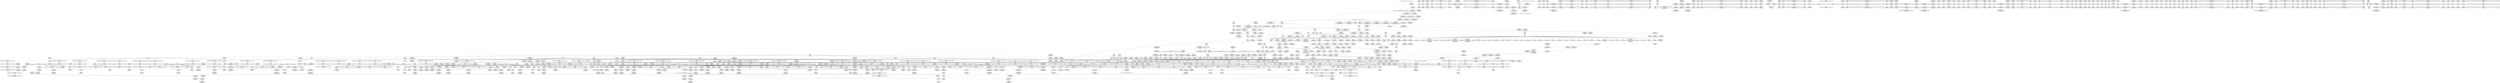 digraph {
	CE0x5219340 [shape=record,shape=Mrecord,label="{CE0x5219340|16:_i32,_24:_i16,_:_CRE_16,20_|*MultipleSource*|*LoadInst*|security/selinux/hooks.c,3964|security/selinux/hooks.c,3964|security/selinux/hooks.c,3969}"]
	CE0x52ad880 [shape=record,shape=Mrecord,label="{CE0x52ad880|rcu_read_lock:do.end|*SummSink*}"]
	CE0x524e610 [shape=record,shape=Mrecord,label="{CE0x524e610|i32_1|*Constant*|*SummSink*}"]
	CE0x5232c30 [shape=record,shape=Mrecord,label="{CE0x5232c30|rcu_read_lock:bb|*SummSink*}"]
	CE0x528cca0 [shape=record,shape=Mrecord,label="{CE0x528cca0|sock_has_perm:tmp16|security/selinux/hooks.c,3976|*SummSource*}"]
	CE0x52cb1b0 [shape=record,shape=Mrecord,label="{CE0x52cb1b0|GLOBAL:rcu_read_unlock|*Constant*}"]
	CE0x5252cb0 [shape=record,shape=Mrecord,label="{CE0x5252cb0|i32_59|*Constant*|*SummSink*}"]
	CE0x52c9360 [shape=record,shape=Mrecord,label="{CE0x52c9360|task_sid:tmp26|security/selinux/hooks.c,208|*SummSink*}"]
	CE0x52ba840 [shape=record,shape=Mrecord,label="{CE0x52ba840|rcu_lock_release:entry|*SummSource*}"]
	CE0x527e120 [shape=record,shape=Mrecord,label="{CE0x527e120|i64*_getelementptr_inbounds_(_13_x_i64_,_13_x_i64_*___llvm_gcov_ctr126,_i64_0,_i64_12)|*Constant*|*SummSource*}"]
	CE0x527c0b0 [shape=record,shape=Mrecord,label="{CE0x527c0b0|i8*_getelementptr_inbounds_(_41_x_i8_,_41_x_i8_*_.str44,_i32_0,_i32_0)|*Constant*|*SummSink*}"]
	CE0x52c3560 [shape=record,shape=Mrecord,label="{CE0x52c3560|i64*_getelementptr_inbounds_(_4_x_i64_,_4_x_i64_*___llvm_gcov_ctr130,_i64_0,_i64_2)|*Constant*|*SummSink*}"]
	CE0x52583d0 [shape=record,shape=Mrecord,label="{CE0x52583d0|sock_has_perm:tmp19|security/selinux/hooks.c,3977|*SummSource*}"]
	CE0x52bcbc0 [shape=record,shape=Mrecord,label="{CE0x52bcbc0|COLLAPSED:_GCMRE___llvm_gcov_ctr128_internal_global_4_x_i64_zeroinitializer:_elem_0:default:}"]
	CE0x52c7070 [shape=record,shape=Mrecord,label="{CE0x52c7070|__rcu_read_unlock:do.end|*SummSource*}"]
	CE0x5291a10 [shape=record,shape=Mrecord,label="{CE0x5291a10|8:_%struct.sock*,_:_SCME_35,36_}"]
	CE0x5283430 [shape=record,shape=Mrecord,label="{CE0x5283430|__rcu_read_unlock:tmp7|include/linux/rcupdate.h,245}"]
	CE0x522ac00 [shape=record,shape=Mrecord,label="{CE0x522ac00|sock_has_perm:tmp8|security/selinux/hooks.c,3969|*SummSink*}"]
	CE0x5254960 [shape=record,shape=Mrecord,label="{CE0x5254960|sock_has_perm:tmp10|security/selinux/hooks.c,3969|*SummSink*}"]
	CE0x52ea4a0 [shape=record,shape=Mrecord,label="{CE0x52ea4a0|rcu_read_unlock:tobool1|include/linux/rcupdate.h,933|*SummSink*}"]
	CE0x524b280 [shape=record,shape=Mrecord,label="{CE0x524b280|sock_has_perm:type|security/selinux/hooks.c,3972|*SummSink*}"]
	CE0x522a8c0 [shape=record,shape=Mrecord,label="{CE0x522a8c0|sock_has_perm:tmp1|*SummSink*}"]
	CE0x52db300 [shape=record,shape=Mrecord,label="{CE0x52db300|GLOBAL:__preempt_count|Global_var:__preempt_count}"]
	CE0x52ad670 [shape=record,shape=Mrecord,label="{CE0x52ad670|rcu_read_lock:do.end}"]
	CE0x5352510 [shape=record,shape=Mrecord,label="{CE0x5352510|_call_void_asm_addl_$1,_%gs:$0_,_*m,ri,*m,_dirflag_,_fpsr_,_flags_(i32*___preempt_count,_i32_%sub,_i32*___preempt_count)_#3,_!dbg_!27717,_!srcloc_!27718|./arch/x86/include/asm/preempt.h,77|*SummSource*}"]
	CE0x5280ac0 [shape=record,shape=Mrecord,label="{CE0x5280ac0|__preempt_count_sub:bb|*SummSource*}"]
	CE0x52c37c0 [shape=record,shape=Mrecord,label="{CE0x52c37c0|rcu_lock_acquire:tmp4|include/linux/rcupdate.h,418|*SummSource*}"]
	CE0x52417e0 [shape=record,shape=Mrecord,label="{CE0x52417e0|_ret_i32_%retval.0,_!dbg_!27740|security/selinux/hooks.c,3977|*SummSink*}"]
	CE0x52908c0 [shape=record,shape=Mrecord,label="{CE0x52908c0|i64_4|*Constant*}"]
	CE0x52afb00 [shape=record,shape=Mrecord,label="{CE0x52afb00|i64*_getelementptr_inbounds_(_11_x_i64_,_11_x_i64_*___llvm_gcov_ctr127,_i64_0,_i64_1)|*Constant*|*SummSink*}"]
	CE0x52bb400 [shape=record,shape=Mrecord,label="{CE0x52bb400|_call_void___rcu_read_unlock()_#10,_!dbg_!27734|include/linux/rcupdate.h,937|*SummSource*}"]
	CE0x528ef80 [shape=record,shape=Mrecord,label="{CE0x528ef80|avc_has_perm:requested|Function::avc_has_perm&Arg::requested::|*SummSink*}"]
	CE0x52ef460 [shape=record,shape=Mrecord,label="{CE0x52ef460|rcu_lock_acquire:__here|*SummSink*}"]
	CE0x52ac500 [shape=record,shape=Mrecord,label="{CE0x52ac500|task_sid:tobool1|security/selinux/hooks.c,208|*SummSource*}"]
	CE0x52f2f80 [shape=record,shape=Mrecord,label="{CE0x52f2f80|rcu_read_unlock:bb|*SummSource*}"]
	CE0x5221fc0 [shape=record,shape=Mrecord,label="{CE0x5221fc0|sock_has_perm:sk|Function::sock_has_perm&Arg::sk::}"]
	CE0x52ae730 [shape=record,shape=Mrecord,label="{CE0x52ae730|task_sid:if.then|*SummSource*}"]
	CE0x52ad7b0 [shape=record,shape=Mrecord,label="{CE0x52ad7b0|rcu_read_lock:do.end|*SummSource*}"]
	CE0x52cf460 [shape=record,shape=Mrecord,label="{CE0x52cf460|rcu_read_unlock:tmp|*SummSource*}"]
	CE0x52d2ce0 [shape=record,shape=Mrecord,label="{CE0x52d2ce0|GLOBAL:__llvm_gcov_ctr127|Global_var:__llvm_gcov_ctr127}"]
	CE0x52eeec0 [shape=record,shape=Mrecord,label="{CE0x52eeec0|GLOBAL:__llvm_gcov_ctr132|Global_var:__llvm_gcov_ctr132|*SummSource*}"]
	CE0x52f9690 [shape=record,shape=Mrecord,label="{CE0x52f9690|rcu_read_unlock:tmp17|include/linux/rcupdate.h,933}"]
	CE0x52cb2f0 [shape=record,shape=Mrecord,label="{CE0x52cb2f0|_call_void_rcu_read_unlock()_#10,_!dbg_!27748|security/selinux/hooks.c,209}"]
	CE0x52b40f0 [shape=record,shape=Mrecord,label="{CE0x52b40f0|i64_6|*Constant*|*SummSource*}"]
	CE0x52e7140 [shape=record,shape=Mrecord,label="{CE0x52e7140|__preempt_count_add:val|Function::__preempt_count_add&Arg::val::|*SummSink*}"]
	CE0x52c4360 [shape=record,shape=Mrecord,label="{CE0x52c4360|_call_void_asm_sideeffect_,_memory_,_dirflag_,_fpsr_,_flags_()_#3,_!dbg_!27711,_!srcloc_!27714|include/linux/rcupdate.h,244|*SummSink*}"]
	CE0x522c3d0 [shape=record,shape=Mrecord,label="{CE0x522c3d0|avc_has_perm:entry|*SummSink*}"]
	CE0x5322610 [shape=record,shape=Mrecord,label="{CE0x5322610|rcu_lock_release:tmp5|include/linux/rcupdate.h,423}"]
	CE0x5237380 [shape=record,shape=Mrecord,label="{CE0x5237380|task_sid:tmp13|security/selinux/hooks.c,208}"]
	CE0x52930a0 [shape=record,shape=Mrecord,label="{CE0x52930a0|8:_%struct.sock*,_:_SCME_54,55_}"]
	CE0x5365870 [shape=record,shape=Mrecord,label="{CE0x5365870|__preempt_count_add:bb|*SummSource*}"]
	CE0x52f75e0 [shape=record,shape=Mrecord,label="{CE0x52f75e0|i8*_getelementptr_inbounds_(_44_x_i8_,_44_x_i8_*_.str47,_i32_0,_i32_0)|*Constant*}"]
	CE0x5298a10 [shape=record,shape=Mrecord,label="{CE0x5298a10|sock_has_perm:tmp12|security/selinux/hooks.c,3970|*SummSource*}"]
	CE0x5322790 [shape=record,shape=Mrecord,label="{CE0x5322790|rcu_lock_release:tmp5|include/linux/rcupdate.h,423|*SummSource*}"]
	CE0x52bc150 [shape=record,shape=Mrecord,label="{CE0x52bc150|_ret_void,_!dbg_!27717|include/linux/rcupdate.h,245}"]
	CE0x5322110 [shape=record,shape=Mrecord,label="{CE0x5322110|rcu_lock_release:tmp4|include/linux/rcupdate.h,423|*SummSource*}"]
	CE0x52f4f00 [shape=record,shape=Mrecord,label="{CE0x52f4f00|rcu_read_unlock:tobool1|include/linux/rcupdate.h,933|*SummSource*}"]
	CE0x52ef030 [shape=record,shape=Mrecord,label="{CE0x52ef030|GLOBAL:__llvm_gcov_ctr132|Global_var:__llvm_gcov_ctr132|*SummSink*}"]
	CE0x52b73f0 [shape=record,shape=Mrecord,label="{CE0x52b73f0|i8*_getelementptr_inbounds_(_25_x_i8_,_25_x_i8_*_.str3,_i32_0,_i32_0)|*Constant*|*SummSink*}"]
	CE0x5362550 [shape=record,shape=Mrecord,label="{CE0x5362550|i64*_getelementptr_inbounds_(_4_x_i64_,_4_x_i64_*___llvm_gcov_ctr135,_i64_0,_i64_1)|*Constant*|*SummSink*}"]
	CE0x52a6fc0 [shape=record,shape=Mrecord,label="{CE0x52a6fc0|task_sid:tmp|*SummSink*}"]
	CE0x52d2a30 [shape=record,shape=Mrecord,label="{CE0x52d2a30|rcu_read_lock:tmp4|include/linux/rcupdate.h,882|*SummSink*}"]
	CE0x52e3420 [shape=record,shape=Mrecord,label="{CE0x52e3420|rcu_read_lock:tmp21|include/linux/rcupdate.h,884}"]
	CE0x52079b0 [shape=record,shape=Mrecord,label="{CE0x52079b0|selinux_socket_getpeername:tmp|*SummSink*}"]
	CE0x52c99c0 [shape=record,shape=Mrecord,label="{CE0x52c99c0|task_sid:tmp27|security/selinux/hooks.c,208|*SummSink*}"]
	CE0x527cce0 [shape=record,shape=Mrecord,label="{CE0x527cce0|task_sid:tmp25|security/selinux/hooks.c,208}"]
	CE0x5296be0 [shape=record,shape=Mrecord,label="{CE0x5296be0|sock_has_perm:cmp|security/selinux/hooks.c,3969|*SummSource*}"]
	CE0x52bd900 [shape=record,shape=Mrecord,label="{CE0x52bd900|_call_void_lock_acquire(%struct.lockdep_map*_%map,_i32_0,_i32_0,_i32_2,_i32_0,_%struct.lockdep_map*_null,_i64_ptrtoint_(i8*_blockaddress(_rcu_lock_acquire,_%__here)_to_i64))_#10,_!dbg_!27716|include/linux/rcupdate.h,418|*SummSink*}"]
	CE0x52dfe20 [shape=record,shape=Mrecord,label="{CE0x52dfe20|i32_883|*Constant*|*SummSource*}"]
	CE0x5289c40 [shape=record,shape=Mrecord,label="{CE0x5289c40|sock_has_perm:tmp17|security/selinux/hooks.c,3976}"]
	CE0x52cb990 [shape=record,shape=Mrecord,label="{CE0x52cb990|GLOBAL:rcu_read_unlock|*Constant*|*SummSink*}"]
	CE0x52a4b30 [shape=record,shape=Mrecord,label="{CE0x52a4b30|task_sid:tmp1|*SummSource*}"]
	CE0x52c4b70 [shape=record,shape=Mrecord,label="{CE0x52c4b70|__rcu_read_lock:tmp1}"]
	CE0x52b29c0 [shape=record,shape=Mrecord,label="{CE0x52b29c0|i64_2|*Constant*}"]
	CE0x529a980 [shape=record,shape=Mrecord,label="{CE0x529a980|i64*_getelementptr_inbounds_(_4_x_i64_,_4_x_i64_*___llvm_gcov_ctr129,_i64_0,_i64_0)|*Constant*|*SummSource*}"]
	CE0x52ac720 [shape=record,shape=Mrecord,label="{CE0x52ac720|i64_5|*Constant*}"]
	CE0x5292720 [shape=record,shape=Mrecord,label="{CE0x5292720|8:_%struct.sock*,_:_SCME_46,47_}"]
	CE0x524b960 [shape=record,shape=Mrecord,label="{CE0x524b960|i8_2|*Constant*}"]
	CE0x52baca0 [shape=record,shape=Mrecord,label="{CE0x52baca0|rcu_lock_release:map|Function::rcu_lock_release&Arg::map::|*SummSink*}"]
	CE0x5218140 [shape=record,shape=Mrecord,label="{CE0x5218140|GLOBAL:lock_release|*Constant*|*SummSink*}"]
	CE0x520f1e0 [shape=record,shape=Mrecord,label="{CE0x520f1e0|GLOBAL:current_task|Global_var:current_task|*SummSink*}"]
	CE0x52071a0 [shape=record,shape=Mrecord,label="{CE0x52071a0|sock_has_perm:entry|*SummSource*}"]
	CE0x52afdb0 [shape=record,shape=Mrecord,label="{CE0x52afdb0|task_sid:do.end|*SummSource*}"]
	CE0x527d1f0 [shape=record,shape=Mrecord,label="{CE0x527d1f0|task_sid:tmp24|security/selinux/hooks.c,208|*SummSink*}"]
	CE0x52e0c30 [shape=record,shape=Mrecord,label="{CE0x52e0c30|i64*_getelementptr_inbounds_(_11_x_i64_,_11_x_i64_*___llvm_gcov_ctr127,_i64_0,_i64_9)|*Constant*|*SummSource*}"]
	CE0x52b6950 [shape=record,shape=Mrecord,label="{CE0x52b6950|_call_void_lockdep_rcu_suspicious(i8*_getelementptr_inbounds_(_25_x_i8_,_25_x_i8_*_.str3,_i32_0,_i32_0),_i32_208,_i8*_getelementptr_inbounds_(_41_x_i8_,_41_x_i8_*_.str44,_i32_0,_i32_0))_#10,_!dbg_!27732|security/selinux/hooks.c,208|*SummSource*}"]
	CE0x52eb8c0 [shape=record,shape=Mrecord,label="{CE0x52eb8c0|rcu_read_unlock:tmp}"]
	CE0x52ab7c0 [shape=record,shape=Mrecord,label="{CE0x52ab7c0|task_sid:tmp9|security/selinux/hooks.c,208}"]
	CE0x523a950 [shape=record,shape=Mrecord,label="{CE0x523a950|GLOBAL:rcu_read_lock|*Constant*|*SummSink*}"]
	CE0x524ad70 [shape=record,shape=Mrecord,label="{CE0x524ad70|sock_has_perm:tmp14|security/selinux/hooks.c,3972|*SummSink*}"]
	CE0x52aa830 [shape=record,shape=Mrecord,label="{CE0x52aa830|rcu_read_lock:land.lhs.true|*SummSource*}"]
	CE0x52bc920 [shape=record,shape=Mrecord,label="{CE0x52bc920|__rcu_read_lock:do.body|*SummSink*}"]
	CE0x527c000 [shape=record,shape=Mrecord,label="{CE0x527c000|i8*_getelementptr_inbounds_(_41_x_i8_,_41_x_i8_*_.str44,_i32_0,_i32_0)|*Constant*|*SummSource*}"]
	CE0x5292be0 [shape=record,shape=Mrecord,label="{CE0x5292be0|8:_%struct.sock*,_:_SCME_50,51_}"]
	CE0x522d070 [shape=record,shape=Mrecord,label="{CE0x522d070|sock_has_perm:tmp18|security/selinux/hooks.c,3977|*SummSink*}"]
	CE0x525a190 [shape=record,shape=Mrecord,label="{CE0x525a190|task_sid:land.lhs.true2}"]
	CE0x53345d0 [shape=record,shape=Mrecord,label="{CE0x53345d0|%struct.lockdep_map*_null|*Constant*}"]
	CE0x5292980 [shape=record,shape=Mrecord,label="{CE0x5292980|8:_%struct.sock*,_:_SCME_48,49_}"]
	CE0x5233ea0 [shape=record,shape=Mrecord,label="{CE0x5233ea0|rcu_read_lock:tmp2|*SummSink*}"]
	CE0x52e3850 [shape=record,shape=Mrecord,label="{CE0x52e3850|i64*_getelementptr_inbounds_(_11_x_i64_,_11_x_i64_*___llvm_gcov_ctr127,_i64_0,_i64_10)|*Constant*}"]
	CE0x5211450 [shape=record,shape=Mrecord,label="{CE0x5211450|selinux_socket_getpeername:tmp4|*LoadInst*|security/selinux/hooks.c,4231}"]
	CE0x531ecb0 [shape=record,shape=Mrecord,label="{CE0x531ecb0|i64*_getelementptr_inbounds_(_4_x_i64_,_4_x_i64_*___llvm_gcov_ctr133,_i64_0,_i64_2)|*Constant*|*SummSource*}"]
	CE0x52b70b0 [shape=record,shape=Mrecord,label="{CE0x52b70b0|GLOBAL:lockdep_rcu_suspicious|*Constant*|*SummSource*}"]
	CE0x527ecc0 [shape=record,shape=Mrecord,label="{CE0x527ecc0|task_sid:tmp20|security/selinux/hooks.c,208}"]
	CE0x52397e0 [shape=record,shape=Mrecord,label="{CE0x52397e0|avc_has_perm:tsid|Function::avc_has_perm&Arg::tsid::}"]
	CE0x52ca480 [shape=record,shape=Mrecord,label="{CE0x52ca480|GLOBAL:cred_sid|*Constant*|*SummSink*}"]
	CE0x5211590 [shape=record,shape=Mrecord,label="{CE0x5211590|selinux_socket_getpeername:tmp3}"]
	CE0x52ea950 [shape=record,shape=Mrecord,label="{CE0x52ea950|rcu_read_unlock:tmp10|include/linux/rcupdate.h,933|*SummSource*}"]
	CE0x52a6500 [shape=record,shape=Mrecord,label="{CE0x52a6500|task_sid:tmp4|*LoadInst*|security/selinux/hooks.c,208}"]
	CE0x52f2ca0 [shape=record,shape=Mrecord,label="{CE0x52f2ca0|__rcu_read_lock:tmp7|include/linux/rcupdate.h,240|*SummSink*}"]
	CE0x521a170 [shape=record,shape=Mrecord,label="{CE0x521a170|COLLAPSED:_GCMRE_current_task_external_global_%struct.task_struct*:_elem_0:default:}"]
	CE0x527fd00 [shape=record,shape=Mrecord,label="{CE0x527fd00|task_sid:tmp22|security/selinux/hooks.c,208|*SummSink*}"]
	CE0x52bd6c0 [shape=record,shape=Mrecord,label="{CE0x52bd6c0|__rcu_read_unlock:tmp2|*SummSource*}"]
	CE0x52d2f30 [shape=record,shape=Mrecord,label="{CE0x52d2f30|rcu_read_unlock:tmp7|include/linux/rcupdate.h,933|*SummSink*}"]
	CE0x520c9d0 [shape=record,shape=Mrecord,label="{CE0x520c9d0|get_current:tmp1|*SummSource*}"]
	CE0x5285f20 [shape=record,shape=Mrecord,label="{CE0x5285f20|__preempt_count_sub:tmp4|./arch/x86/include/asm/preempt.h,77|*SummSource*}"]
	CE0x52cd4b0 [shape=record,shape=Mrecord,label="{CE0x52cd4b0|rcu_read_lock:do.body|*SummSource*}"]
	CE0x5288090 [shape=record,shape=Mrecord,label="{CE0x5288090|i64*_getelementptr_inbounds_(_6_x_i64_,_6_x_i64_*___llvm_gcov_ctr327,_i64_0,_i64_3)|*Constant*|*SummSink*}"]
	CE0x5320c40 [shape=record,shape=Mrecord,label="{CE0x5320c40|i64*_getelementptr_inbounds_(_4_x_i64_,_4_x_i64_*___llvm_gcov_ctr134,_i64_0,_i64_0)|*Constant*|*SummSink*}"]
	CE0x52e7c20 [shape=record,shape=Mrecord,label="{CE0x52e7c20|_call_void_asm_sideeffect_,_memory_,_dirflag_,_fpsr_,_flags_()_#3,_!dbg_!27714,_!srcloc_!27715|include/linux/rcupdate.h,239}"]
	CE0x5221d10 [shape=record,shape=Mrecord,label="{CE0x5221d10|sock_has_perm:tmp|*SummSink*}"]
	CE0x52e7030 [shape=record,shape=Mrecord,label="{CE0x52e7030|__preempt_count_add:val|Function::__preempt_count_add&Arg::val::}"]
	CE0x524a500 [shape=record,shape=Mrecord,label="{CE0x524a500|sock_has_perm:tmp13|security/selinux/hooks.c,3972}"]
	CE0x5292d10 [shape=record,shape=Mrecord,label="{CE0x5292d10|8:_%struct.sock*,_:_SCME_51,52_}"]
	CE0x52c62c0 [shape=record,shape=Mrecord,label="{CE0x52c62c0|rcu_lock_release:tmp6|*SummSink*}"]
	CE0x52ab050 [shape=record,shape=Mrecord,label="{CE0x52ab050|__rcu_read_lock:entry|*SummSource*}"]
	CE0x52a3b40 [shape=record,shape=Mrecord,label="{CE0x52a3b40|task_sid:tmp10|security/selinux/hooks.c,208}"]
	CE0x5241950 [shape=record,shape=Mrecord,label="{CE0x5241950|_ret_i32_%retval.0,_!dbg_!27740|security/selinux/hooks.c,3977|*SummSource*}"]
	CE0x523b8d0 [shape=record,shape=Mrecord,label="{CE0x523b8d0|rcu_read_lock:call|include/linux/rcupdate.h,882}"]
	CE0x5295520 [shape=record,shape=Mrecord,label="{CE0x5295520|sock_has_perm:call|security/selinux/hooks.c,3967|*SummSource*}"]
	CE0x52e2de0 [shape=record,shape=Mrecord,label="{CE0x52e2de0|rcu_read_lock:tmp19|include/linux/rcupdate.h,882|*SummSink*}"]
	CE0x5299f70 [shape=record,shape=Mrecord,label="{CE0x5299f70|sock_has_perm:tmp5|security/selinux/hooks.c,3966|*SummSink*}"]
	CE0x52bd730 [shape=record,shape=Mrecord,label="{CE0x52bd730|__rcu_read_unlock:tmp2|*SummSink*}"]
	CE0x5241850 [shape=record,shape=Mrecord,label="{CE0x5241850|_ret_i32_%retval.0,_!dbg_!27740|security/selinux/hooks.c,3977}"]
	CE0x52c2d40 [shape=record,shape=Mrecord,label="{CE0x52c2d40|__preempt_count_add:do.end|*SummSource*}"]
	CE0x52dba80 [shape=record,shape=Mrecord,label="{CE0x52dba80|void_(i32*,_i32,_i32*)*_asm_addl_$1,_%gs:$0_,_*m,ri,*m,_dirflag_,_fpsr_,_flags_|*SummSource*}"]
	CE0x527a400 [shape=record,shape=Mrecord,label="{CE0x527a400|1216:_i8*,_:_CRE_1216,1224_|*MultipleSource*|Function::sock_has_perm&Arg::sk::|security/selinux/hooks.c,3964|*LoadInst*|security/selinux/hooks.c,4231}"]
	CE0x52bc7a0 [shape=record,shape=Mrecord,label="{CE0x52bc7a0|__rcu_read_lock:do.body|*SummSource*}"]
	CE0x52e8d60 [shape=record,shape=Mrecord,label="{CE0x52e8d60|GLOBAL:__llvm_gcov_ctr132|Global_var:__llvm_gcov_ctr132}"]
	CE0x52caf20 [shape=record,shape=Mrecord,label="{CE0x52caf20|_ret_i32_%tmp6,_!dbg_!27716|security/selinux/hooks.c,197|*SummSink*}"]
	CE0x52b33a0 [shape=record,shape=Mrecord,label="{CE0x52b33a0|task_sid:tmp13|security/selinux/hooks.c,208|*SummSource*}"]
	CE0x5292260 [shape=record,shape=Mrecord,label="{CE0x5292260|8:_%struct.sock*,_:_SCME_42,43_}"]
	CE0x52ad5b0 [shape=record,shape=Mrecord,label="{CE0x52ad5b0|rcu_read_lock:land.lhs.true2|*SummSink*}"]
	CE0x52a7970 [shape=record,shape=Mrecord,label="{CE0x52a7970|cred_sid:tmp3}"]
	CE0x5238b60 [shape=record,shape=Mrecord,label="{CE0x5238b60|task_sid:do.end6|*SummSource*}"]
	CE0x52eb2c0 [shape=record,shape=Mrecord,label="{CE0x52eb2c0|__rcu_read_lock:tmp6|include/linux/rcupdate.h,240|*SummSink*}"]
	CE0x5365070 [shape=record,shape=Mrecord,label="{CE0x5365070|__preempt_count_sub:tmp1|*SummSink*}"]
	CE0x5218070 [shape=record,shape=Mrecord,label="{CE0x5218070|GLOBAL:lock_release|*Constant*|*SummSource*}"]
	CE0x5335580 [shape=record,shape=Mrecord,label="{CE0x5335580|rcu_lock_acquire:tmp6}"]
	CE0x52f9ef0 [shape=record,shape=Mrecord,label="{CE0x52f9ef0|_call_void_lockdep_rcu_suspicious(i8*_getelementptr_inbounds_(_25_x_i8_,_25_x_i8_*_.str45,_i32_0,_i32_0),_i32_934,_i8*_getelementptr_inbounds_(_44_x_i8_,_44_x_i8_*_.str47,_i32_0,_i32_0))_#10,_!dbg_!27726|include/linux/rcupdate.h,933}"]
	CE0x528a890 [shape=record,shape=Mrecord,label="{CE0x528a890|sock_has_perm:net1|security/selinux/hooks.c,3973}"]
	CE0x5336840 [shape=record,shape=Mrecord,label="{CE0x5336840|rcu_lock_acquire:bb|*SummSource*}"]
	CE0x5239720 [shape=record,shape=Mrecord,label="{CE0x5239720|avc_has_perm:ssid|Function::avc_has_perm&Arg::ssid::|*SummSink*}"]
	CE0x52c3370 [shape=record,shape=Mrecord,label="{CE0x52c3370|i64*_getelementptr_inbounds_(_4_x_i64_,_4_x_i64_*___llvm_gcov_ctr128,_i64_0,_i64_1)|*Constant*}"]
	CE0x528b780 [shape=record,shape=Mrecord,label="{CE0x528b780|sock_has_perm:tmp15|security/selinux/hooks.c,3974|*SummSource*}"]
	CE0x52a8f80 [shape=record,shape=Mrecord,label="{CE0x52a8f80|i64*_getelementptr_inbounds_(_13_x_i64_,_13_x_i64_*___llvm_gcov_ctr126,_i64_0,_i64_0)|*Constant*|*SummSource*}"]
	CE0x5282ba0 [shape=record,shape=Mrecord,label="{CE0x5282ba0|__preempt_count_add:tmp1}"]
	CE0x52cf990 [shape=record,shape=Mrecord,label="{CE0x52cf990|i64*_getelementptr_inbounds_(_4_x_i64_,_4_x_i64_*___llvm_gcov_ctr128,_i64_0,_i64_3)|*Constant*|*SummSink*}"]
	CE0x52ba6a0 [shape=record,shape=Mrecord,label="{CE0x52ba6a0|GLOBAL:rcu_lock_release|*Constant*|*SummSource*}"]
	CE0x52d0a10 [shape=record,shape=Mrecord,label="{CE0x52d0a10|rcu_read_unlock:tmp|*SummSink*}"]
	CE0x5207380 [shape=record,shape=Mrecord,label="{CE0x5207380|selinux_socket_getpeername:tmp|*SummSource*}"]
	CE0x528ede0 [shape=record,shape=Mrecord,label="{CE0x528ede0|rcu_read_lock:tmp10|include/linux/rcupdate.h,882}"]
	CE0x52a4820 [shape=record,shape=Mrecord,label="{CE0x52a4820|GLOBAL:__rcu_read_lock|*Constant*|*SummSource*}"]
	CE0x52d1500 [shape=record,shape=Mrecord,label="{CE0x52d1500|rcu_read_unlock:tmp6|include/linux/rcupdate.h,933|*SummSink*}"]
	CE0x53399e0 [shape=record,shape=Mrecord,label="{CE0x53399e0|i64*_getelementptr_inbounds_(_4_x_i64_,_4_x_i64_*___llvm_gcov_ctr134,_i64_0,_i64_3)|*Constant*|*SummSource*}"]
	CE0x52cab90 [shape=record,shape=Mrecord,label="{CE0x52cab90|_ret_i32_%tmp6,_!dbg_!27716|security/selinux/hooks.c,197}"]
	CE0x5233560 [shape=record,shape=Mrecord,label="{CE0x5233560|_ret_void,_!dbg_!27717|include/linux/rcupdate.h,419}"]
	CE0x52f8770 [shape=record,shape=Mrecord,label="{CE0x52f8770|rcu_read_unlock:tmp20|include/linux/rcupdate.h,933|*SummSource*}"]
	CE0x528f8a0 [shape=record,shape=Mrecord,label="{CE0x528f8a0|i64*_getelementptr_inbounds_(_6_x_i64_,_6_x_i64_*___llvm_gcov_ctr327,_i64_0,_i64_5)|*Constant*}"]
	CE0x52ad380 [shape=record,shape=Mrecord,label="{CE0x52ad380|i64*_getelementptr_inbounds_(_2_x_i64_,_2_x_i64_*___llvm_gcov_ctr131,_i64_0,_i64_1)|*Constant*|*SummSource*}"]
	CE0x52e6600 [shape=record,shape=Mrecord,label="{CE0x52e6600|rcu_read_unlock:tmp14|include/linux/rcupdate.h,933|*SummSink*}"]
	CE0x5291da0 [shape=record,shape=Mrecord,label="{CE0x5291da0|8:_%struct.sock*,_:_SCME_38,39_}"]
	CE0x5213680 [shape=record,shape=Mrecord,label="{CE0x5213680|i64*_getelementptr_inbounds_(_2_x_i64_,_2_x_i64_*___llvm_gcov_ctr98,_i64_0,_i64_1)|*Constant*|*SummSink*}"]
	CE0x52e7b00 [shape=record,shape=Mrecord,label="{CE0x52e7b00|rcu_read_unlock:tmp3}"]
	CE0x52c4490 [shape=record,shape=Mrecord,label="{CE0x52c4490|_call_void___preempt_count_sub(i32_1)_#10,_!dbg_!27715|include/linux/rcupdate.h,244}"]
	CE0x52ee6b0 [shape=record,shape=Mrecord,label="{CE0x52ee6b0|rcu_read_unlock:if.end}"]
	CE0x53502b0 [shape=record,shape=Mrecord,label="{CE0x53502b0|i64*_getelementptr_inbounds_(_4_x_i64_,_4_x_i64_*___llvm_gcov_ctr129,_i64_0,_i64_0)|*Constant*|*SummSink*}"]
	CE0x528d3a0 [shape=record,shape=Mrecord,label="{CE0x528d3a0|sock_has_perm:sclass|security/selinux/hooks.c,3976}"]
	CE0x52e3d30 [shape=record,shape=Mrecord,label="{CE0x52e3d30|rcu_read_lock:tmp21|include/linux/rcupdate.h,884|*SummSink*}"]
	CE0x52b2f60 [shape=record,shape=Mrecord,label="{CE0x52b2f60|rcu_read_unlock:tmp1|*SummSink*}"]
	CE0x52af270 [shape=record,shape=Mrecord,label="{CE0x52af270|_call_void_mcount()_#3|*SummSource*}"]
	CE0x52d39c0 [shape=record,shape=Mrecord,label="{CE0x52d39c0|__rcu_read_lock:tmp5|include/linux/rcupdate.h,239|*SummSink*}"]
	CE0x5295b30 [shape=record,shape=Mrecord,label="{CE0x5295b30|i32_2|*Constant*}"]
	CE0x52ec450 [shape=record,shape=Mrecord,label="{CE0x52ec450|GLOBAL:__preempt_count_add|*Constant*}"]
	CE0x52a56e0 [shape=record,shape=Mrecord,label="{CE0x52a56e0|task_sid:tmp9|security/selinux/hooks.c,208|*SummSink*}"]
	CE0x52cc6c0 [shape=record,shape=Mrecord,label="{CE0x52cc6c0|rcu_read_lock:if.then|*SummSink*}"]
	CE0x52fa360 [shape=record,shape=Mrecord,label="{CE0x52fa360|_call_void_lockdep_rcu_suspicious(i8*_getelementptr_inbounds_(_25_x_i8_,_25_x_i8_*_.str45,_i32_0,_i32_0),_i32_934,_i8*_getelementptr_inbounds_(_44_x_i8_,_44_x_i8_*_.str47,_i32_0,_i32_0))_#10,_!dbg_!27726|include/linux/rcupdate.h,933|*SummSink*}"]
	CE0x5282530 [shape=record,shape=Mrecord,label="{CE0x5282530|__preempt_count_sub:entry}"]
	CE0x52d9280 [shape=record,shape=Mrecord,label="{CE0x52d9280|GLOBAL:__llvm_gcov_ctr127|Global_var:__llvm_gcov_ctr127|*SummSource*}"]
	CE0x523b680 [shape=record,shape=Mrecord,label="{CE0x523b680|rcu_lock_acquire:map|Function::rcu_lock_acquire&Arg::map::|*SummSource*}"]
	CE0x5216820 [shape=record,shape=Mrecord,label="{CE0x5216820|i32_5|*Constant*}"]
	CE0x5254c60 [shape=record,shape=Mrecord,label="{CE0x5254c60|get_current:tmp4|./arch/x86/include/asm/current.h,14|*SummSource*}"]
	CE0x528fa50 [shape=record,shape=Mrecord,label="{CE0x528fa50|sock_has_perm:retval.0}"]
	CE0x52fa230 [shape=record,shape=Mrecord,label="{CE0x52fa230|_call_void_lockdep_rcu_suspicious(i8*_getelementptr_inbounds_(_25_x_i8_,_25_x_i8_*_.str45,_i32_0,_i32_0),_i32_934,_i8*_getelementptr_inbounds_(_44_x_i8_,_44_x_i8_*_.str47,_i32_0,_i32_0))_#10,_!dbg_!27726|include/linux/rcupdate.h,933|*SummSource*}"]
	CE0x529b200 [shape=record,shape=Mrecord,label="{CE0x529b200|_call_void_mcount()_#3|*SummSource*}"]
	CE0x52abad0 [shape=record,shape=Mrecord,label="{CE0x52abad0|cred_sid:sid|security/selinux/hooks.c,197}"]
	CE0x52a8360 [shape=record,shape=Mrecord,label="{CE0x52a8360|GLOBAL:rcu_lock_map|Global_var:rcu_lock_map|*SummSource*}"]
	CE0x5332ed0 [shape=record,shape=Mrecord,label="{CE0x5332ed0|__rcu_read_lock:tmp3|*SummSink*}"]
	CE0x52d2e00 [shape=record,shape=Mrecord,label="{CE0x52d2e00|rcu_read_unlock:tmp7|include/linux/rcupdate.h,933|*SummSource*}"]
	CE0x528a900 [shape=record,shape=Mrecord,label="{CE0x528a900|sock_has_perm:net1|security/selinux/hooks.c,3973|*SummSource*}"]
	CE0x5336520 [shape=record,shape=Mrecord,label="{CE0x5336520|__rcu_read_unlock:tmp5|include/linux/rcupdate.h,244|*SummSource*}"]
	CE0x52bc630 [shape=record,shape=Mrecord,label="{CE0x52bc630|_ret_void,_!dbg_!27717|include/linux/rcupdate.h,245|*SummSink*}"]
	CE0x52bd5f0 [shape=record,shape=Mrecord,label="{CE0x52bd5f0|__rcu_read_unlock:bb|*SummSource*}"]
	CE0x5244eb0 [shape=record,shape=Mrecord,label="{CE0x5244eb0|i32_16|*Constant*}"]
	CE0x5299df0 [shape=record,shape=Mrecord,label="{CE0x5299df0|sock_has_perm:tmp5|security/selinux/hooks.c,3966|*SummSource*}"]
	CE0x5352660 [shape=record,shape=Mrecord,label="{CE0x5352660|__preempt_count_add:tmp1|*SummSink*}"]
	CE0x527e7c0 [shape=record,shape=Mrecord,label="{CE0x527e7c0|i64*_getelementptr_inbounds_(_13_x_i64_,_13_x_i64_*___llvm_gcov_ctr126,_i64_0,_i64_9)|*Constant*|*SummSink*}"]
	CE0x52f1370 [shape=record,shape=Mrecord,label="{CE0x52f1370|rcu_read_unlock:tmp10|include/linux/rcupdate.h,933|*SummSink*}"]
	CE0x52cc320 [shape=record,shape=Mrecord,label="{CE0x52cc320|rcu_read_lock:if.then}"]
	CE0x52c59c0 [shape=record,shape=Mrecord,label="{CE0x52c59c0|i64_ptrtoint_(i8*_blockaddress(_rcu_lock_release,_%__here)_to_i64)|*Constant*|*SummSink*}"]
	CE0x53355f0 [shape=record,shape=Mrecord,label="{CE0x53355f0|i64*_getelementptr_inbounds_(_4_x_i64_,_4_x_i64_*___llvm_gcov_ctr130,_i64_0,_i64_3)|*Constant*|*SummSink*}"]
	CE0x5336b90 [shape=record,shape=Mrecord,label="{CE0x5336b90|i64*_getelementptr_inbounds_(_4_x_i64_,_4_x_i64_*___llvm_gcov_ctr134,_i64_0,_i64_2)|*Constant*}"]
	CE0x5232510 [shape=record,shape=Mrecord,label="{CE0x5232510|GLOBAL:__llvm_gcov_ctr126|Global_var:__llvm_gcov_ctr126|*SummSink*}"]
	CE0x522af70 [shape=record,shape=Mrecord,label="{CE0x522af70|i32_1|*Constant*}"]
	CE0x522cf90 [shape=record,shape=Mrecord,label="{CE0x522cf90|sock_has_perm:tmp18|security/selinux/hooks.c,3977}"]
	CE0x52ad4e0 [shape=record,shape=Mrecord,label="{CE0x52ad4e0|rcu_read_lock:land.lhs.true2|*SummSource*}"]
	CE0x52b0b70 [shape=record,shape=Mrecord,label="{CE0x52b0b70|i64_2|*Constant*}"]
	CE0x6dfaae0 [shape=record,shape=Mrecord,label="{CE0x6dfaae0|GLOBAL:sock_has_perm|*Constant*|*SummSource*}"]
	CE0x5283730 [shape=record,shape=Mrecord,label="{CE0x5283730|__rcu_read_unlock:bb}"]
	CE0x52a9790 [shape=record,shape=Mrecord,label="{CE0x52a9790|task_sid:tobool|security/selinux/hooks.c,208}"]
	CE0x52e6160 [shape=record,shape=Mrecord,label="{CE0x52e6160|rcu_read_unlock:tmp14|include/linux/rcupdate.h,933}"]
	CE0x528dd90 [shape=record,shape=Mrecord,label="{CE0x528dd90|avc_has_perm:entry}"]
	CE0x5336ca0 [shape=record,shape=Mrecord,label="{CE0x5336ca0|__rcu_read_lock:do.end}"]
	CE0x52b8410 [shape=record,shape=Mrecord,label="{CE0x52b8410|task_sid:tmp19|security/selinux/hooks.c,208}"]
	CE0x529d2f0 [shape=record,shape=Mrecord,label="{CE0x529d2f0|rcu_read_lock:tmp12|include/linux/rcupdate.h,882}"]
	CE0x523d0a0 [shape=record,shape=Mrecord,label="{CE0x523d0a0|sock_has_perm:cleanup}"]
	CE0x53358a0 [shape=record,shape=Mrecord,label="{CE0x53358a0|rcu_lock_acquire:tmp6|*SummSink*}"]
	CE0x52bc210 [shape=record,shape=Mrecord,label="{CE0x52bc210|_ret_void,_!dbg_!27717|include/linux/rcupdate.h,245|*SummSource*}"]
	CE0x5291c70 [shape=record,shape=Mrecord,label="{CE0x5291c70|8:_%struct.sock*,_:_SCME_37,38_}"]
	CE0x52f4350 [shape=record,shape=Mrecord,label="{CE0x52f4350|rcu_lock_release:tmp3|*SummSink*}"]
	CE0x5288550 [shape=record,shape=Mrecord,label="{CE0x5288550|sock_has_perm:tmp11|security/selinux/hooks.c,3970|*SummSource*}"]
	CE0x52cde50 [shape=record,shape=Mrecord,label="{CE0x52cde50|_ret_void,_!dbg_!27717|include/linux/rcupdate.h,240|*SummSink*}"]
	CE0x523a540 [shape=record,shape=Mrecord,label="{CE0x523a540|GLOBAL:rcu_lock_acquire|*Constant*}"]
	CE0x52b50f0 [shape=record,shape=Mrecord,label="{CE0x52b50f0|task_sid:tmp17|security/selinux/hooks.c,208}"]
	CE0x52d3210 [shape=record,shape=Mrecord,label="{CE0x52d3210|rcu_read_lock:call|include/linux/rcupdate.h,882|*SummSink*}"]
	CE0x520f7c0 [shape=record,shape=Mrecord,label="{CE0x520f7c0|selinux_socket_getpeername:sk|security/selinux/hooks.c,4231|*SummSink*}"]
	CE0x520a510 [shape=record,shape=Mrecord,label="{CE0x520a510|GLOBAL:__rcu_read_lock|*Constant*}"]
	CE0x524a5e0 [shape=record,shape=Mrecord,label="{CE0x524a5e0|sock_has_perm:tmp13|security/selinux/hooks.c,3972|*SummSink*}"]
	CE0x52e0740 [shape=record,shape=Mrecord,label="{CE0x52e0740|i8*_getelementptr_inbounds_(_42_x_i8_,_42_x_i8_*_.str46,_i32_0,_i32_0)|*Constant*|*SummSource*}"]
	CE0x532fd30 [shape=record,shape=Mrecord,label="{CE0x532fd30|_ret_void,_!dbg_!27720|./arch/x86/include/asm/preempt.h,78|*SummSource*}"]
	CE0x523aff0 [shape=record,shape=Mrecord,label="{CE0x523aff0|COLLAPSED:_CMRE:_elem_0::|security/selinux/hooks.c,196}"]
	CE0x5290b50 [shape=record,shape=Mrecord,label="{CE0x5290b50|8:_%struct.sock*,_:_SCME_20,22_|*MultipleSource*|security/selinux/hooks.c, 3966|security/selinux/hooks.c,3966|security/selinux/hooks.c,3966}"]
	CE0x531c300 [shape=record,shape=Mrecord,label="{CE0x531c300|__rcu_read_lock:bb|*SummSink*}"]
	CE0x5373170 [shape=record,shape=Mrecord,label="{CE0x5373170|COLLAPSED:_GCMRE___llvm_gcov_ctr129_internal_global_4_x_i64_zeroinitializer:_elem_0:default:}"]
	CE0x52b6410 [shape=record,shape=Mrecord,label="{CE0x52b6410|i8_1|*Constant*|*SummSink*}"]
	CE0x528ae30 [shape=record,shape=Mrecord,label="{CE0x528ae30|sock_has_perm:u2|security/selinux/hooks.c,3974|*SummSource*}"]
	CE0x520ae20 [shape=record,shape=Mrecord,label="{CE0x520ae20|task_sid:tmp6|security/selinux/hooks.c,208|*SummSink*}"]
	CE0x52ed180 [shape=record,shape=Mrecord,label="{CE0x52ed180|rcu_read_unlock:call|include/linux/rcupdate.h,933|*SummSource*}"]
	CE0x5327010 [shape=record,shape=Mrecord,label="{CE0x5327010|i64*_getelementptr_inbounds_(_4_x_i64_,_4_x_i64_*___llvm_gcov_ctr135,_i64_0,_i64_1)|*Constant*|*SummSource*}"]
	CE0x52b4fb0 [shape=record,shape=Mrecord,label="{CE0x52b4fb0|task_sid:tmp15|security/selinux/hooks.c,208|*SummSource*}"]
	CE0x522efe0 [shape=record,shape=Mrecord,label="{CE0x522efe0|task_sid:tmp3|*SummSink*}"]
	CE0x520bc60 [shape=record,shape=Mrecord,label="{CE0x520bc60|sock_has_perm:ad|security/selinux/hooks.c, 3965|*SummSource*}"]
	CE0x52b5ee0 [shape=record,shape=Mrecord,label="{CE0x52b5ee0|i64*_getelementptr_inbounds_(_13_x_i64_,_13_x_i64_*___llvm_gcov_ctr126,_i64_0,_i64_8)|*Constant*|*SummSink*}"]
	CE0x5351630 [shape=record,shape=Mrecord,label="{CE0x5351630|__rcu_read_unlock:do.body|*SummSink*}"]
	CE0x52d1050 [shape=record,shape=Mrecord,label="{CE0x52d1050|GLOBAL:rcu_read_lock.__warned|Global_var:rcu_read_lock.__warned}"]
	CE0x52a8ab0 [shape=record,shape=Mrecord,label="{CE0x52a8ab0|cred_sid:tmp2|*SummSink*}"]
	CE0x52bc4b0 [shape=record,shape=Mrecord,label="{CE0x52bc4b0|GLOBAL:rcu_lock_release|*Constant*}"]
	CE0x5289ed0 [shape=record,shape=Mrecord,label="{CE0x5289ed0|sock_has_perm:call6|security/selinux/hooks.c,3976}"]
	CE0x528aa60 [shape=record,shape=Mrecord,label="{CE0x528aa60|sock_has_perm:net1|security/selinux/hooks.c,3973|*SummSink*}"]
	CE0x52590c0 [shape=record,shape=Mrecord,label="{CE0x52590c0|rcu_read_unlock:tmp12|include/linux/rcupdate.h,933}"]
	CE0x5229af0 [shape=record,shape=Mrecord,label="{CE0x5229af0|task_sid:bb|*SummSource*}"]
	CE0x528b590 [shape=record,shape=Mrecord,label="{CE0x528b590|sock_has_perm:tmp15|security/selinux/hooks.c,3974}"]
	CE0x528afa0 [shape=record,shape=Mrecord,label="{CE0x528afa0|sock_has_perm:u2|security/selinux/hooks.c,3974|*SummSink*}"]
	CE0x52d32f0 [shape=record,shape=Mrecord,label="{CE0x52d32f0|i32_0|*Constant*}"]
	CE0x52918e0 [shape=record,shape=Mrecord,label="{CE0x52918e0|8:_%struct.sock*,_:_SCME_34,35_}"]
	CE0x528e1c0 [shape=record,shape=Mrecord,label="{CE0x528e1c0|rcu_read_lock:tobool1|include/linux/rcupdate.h,882}"]
	CE0x5297590 [shape=record,shape=Mrecord,label="{CE0x5297590|GLOBAL:__llvm_gcov_ctr327|Global_var:__llvm_gcov_ctr327}"]
	CE0x52076f0 [shape=record,shape=Mrecord,label="{CE0x52076f0|_ret_%struct.task_struct*_%tmp4,_!dbg_!27714|./arch/x86/include/asm/current.h,14|*SummSink*}"]
	CE0x5296620 [shape=record,shape=Mrecord,label="{CE0x5296620|sock_has_perm:tmp6|security/selinux/hooks.c,3969|*SummSink*}"]
	CE0x527d180 [shape=record,shape=Mrecord,label="{CE0x527d180|task_sid:tmp24|security/selinux/hooks.c,208|*SummSource*}"]
	CE0x5226840 [shape=record,shape=Mrecord,label="{CE0x5226840|get_current:tmp|*SummSource*}"]
	CE0x52e40c0 [shape=record,shape=Mrecord,label="{CE0x52e40c0|rcu_read_lock:tmp22|include/linux/rcupdate.h,884|*SummSource*}"]
	CE0x52811c0 [shape=record,shape=Mrecord,label="{CE0x52811c0|__preempt_count_add:tmp|*SummSource*}"]
	CE0x5233e30 [shape=record,shape=Mrecord,label="{CE0x5233e30|rcu_read_lock:tmp2|*SummSource*}"]
	CE0x52c4040 [shape=record,shape=Mrecord,label="{CE0x52c4040|void_(i32*,_i32,_i32*)*_asm_addl_$1,_%gs:$0_,_*m,ri,*m,_dirflag_,_fpsr_,_flags_|*SummSink*}"]
	CE0x52a4ac0 [shape=record,shape=Mrecord,label="{CE0x52a4ac0|task_sid:tmp1}"]
	CE0x520f270 [shape=record,shape=Mrecord,label="{CE0x520f270|%struct.task_struct*_(%struct.task_struct**)*_asm_movq_%gs:$_1:P_,$0_,_r,im,_dirflag_,_fpsr_,_flags_}"]
	CE0x528b2e0 [shape=record,shape=Mrecord,label="{CE0x528b2e0|sock_has_perm:net3|security/selinux/hooks.c,3974|*SummSource*}"]
	CE0x52f3930 [shape=record,shape=Mrecord,label="{CE0x52f3930|GLOBAL:rcu_read_unlock.__warned|Global_var:rcu_read_unlock.__warned|*SummSink*}"]
	CE0x52e3f20 [shape=record,shape=Mrecord,label="{CE0x52e3f20|rcu_read_lock:tmp22|include/linux/rcupdate.h,884}"]
	CE0x5292850 [shape=record,shape=Mrecord,label="{CE0x5292850|8:_%struct.sock*,_:_SCME_47,48_}"]
	CE0x52df1d0 [shape=record,shape=Mrecord,label="{CE0x52df1d0|i64*_getelementptr_inbounds_(_11_x_i64_,_11_x_i64_*___llvm_gcov_ctr127,_i64_0,_i64_8)|*Constant*|*SummSink*}"]
	CE0x52372b0 [shape=record,shape=Mrecord,label="{CE0x52372b0|task_sid:tmp11|security/selinux/hooks.c,208|*SummSink*}"]
	CE0x52ed760 [shape=record,shape=Mrecord,label="{CE0x52ed760|rcu_read_unlock:land.lhs.true2|*SummSink*}"]
	CE0x52595a0 [shape=record,shape=Mrecord,label="{CE0x52595a0|rcu_read_unlock:call3|include/linux/rcupdate.h,933}"]
	CE0x52b69c0 [shape=record,shape=Mrecord,label="{CE0x52b69c0|_call_void_lockdep_rcu_suspicious(i8*_getelementptr_inbounds_(_25_x_i8_,_25_x_i8_*_.str3,_i32_0,_i32_0),_i32_208,_i8*_getelementptr_inbounds_(_41_x_i8_,_41_x_i8_*_.str44,_i32_0,_i32_0))_#10,_!dbg_!27732|security/selinux/hooks.c,208|*SummSink*}"]
	CE0x52227b0 [shape=record,shape=Mrecord,label="{CE0x52227b0|selinux_socket_getpeername:tmp4|*LoadInst*|security/selinux/hooks.c,4231|*SummSource*}"]
	CE0x52de440 [shape=record,shape=Mrecord,label="{CE0x52de440|rcu_read_lock:tmp15|include/linux/rcupdate.h,882|*SummSource*}"]
	CE0x52f24a0 [shape=record,shape=Mrecord,label="{CE0x52f24a0|i64*_getelementptr_inbounds_(_4_x_i64_,_4_x_i64_*___llvm_gcov_ctr130,_i64_0,_i64_1)|*Constant*|*SummSource*}"]
	CE0x5209320 [shape=record,shape=Mrecord,label="{CE0x5209320|selinux_socket_getpeername:bb|*SummSink*}"]
	CE0x52b1340 [shape=record,shape=Mrecord,label="{CE0x52b1340|task_sid:tmp7|security/selinux/hooks.c,208|*SummSource*}"]
	CE0x5298e90 [shape=record,shape=Mrecord,label="{CE0x5298e90|i64*_getelementptr_inbounds_(_6_x_i64_,_6_x_i64_*___llvm_gcov_ctr327,_i64_0,_i64_4)|*Constant*}"]
	CE0x5292000 [shape=record,shape=Mrecord,label="{CE0x5292000|8:_%struct.sock*,_:_SCME_40,41_}"]
	CE0x522ee20 [shape=record,shape=Mrecord,label="{CE0x522ee20|task_sid:tmp3}"]
	CE0x5335d70 [shape=record,shape=Mrecord,label="{CE0x5335d70|rcu_lock_acquire:tmp7|*SummSink*}"]
	CE0x52f69e0 [shape=record,shape=Mrecord,label="{CE0x52f69e0|rcu_read_unlock:tmp16|include/linux/rcupdate.h,933|*SummSource*}"]
	CE0x52939d0 [shape=record,shape=Mrecord,label="{CE0x52939d0|task_sid:entry|*SummSink*}"]
	CE0x52affe0 [shape=record,shape=Mrecord,label="{CE0x52affe0|task_sid:land.lhs.true|*SummSink*}"]
	CE0x52e1e10 [shape=record,shape=Mrecord,label="{CE0x52e1e10|i8_1|*Constant*}"]
	CE0x527ee50 [shape=record,shape=Mrecord,label="{CE0x527ee50|task_sid:tmp20|security/selinux/hooks.c,208|*SummSource*}"]
	CE0x528f230 [shape=record,shape=Mrecord,label="{CE0x528f230|avc_has_perm:auditdata|Function::avc_has_perm&Arg::auditdata::|*SummSource*}"]
	CE0x529a110 [shape=record,shape=Mrecord,label="{CE0x529a110|i8_0|*Constant*}"]
	CE0x5239e70 [shape=record,shape=Mrecord,label="{CE0x5239e70|get_current:tmp|*SummSink*}"]
	CE0x528a510 [shape=record,shape=Mrecord,label="{CE0x528a510|sock_has_perm:sclass|security/selinux/hooks.c,3976|*SummSink*}"]
	CE0x52db470 [shape=record,shape=Mrecord,label="{CE0x52db470|i64*_getelementptr_inbounds_(_4_x_i64_,_4_x_i64_*___llvm_gcov_ctr135,_i64_0,_i64_3)|*Constant*}"]
	CE0x52bce00 [shape=record,shape=Mrecord,label="{CE0x52bce00|GLOBAL:lock_acquire|*Constant*}"]
	CE0x527fc90 [shape=record,shape=Mrecord,label="{CE0x527fc90|task_sid:tmp22|security/selinux/hooks.c,208|*SummSource*}"]
	CE0x52a89d0 [shape=record,shape=Mrecord,label="{CE0x52a89d0|cred_sid:tmp2}"]
	CE0x52f8230 [shape=record,shape=Mrecord,label="{CE0x52f8230|rcu_read_unlock:tmp19|include/linux/rcupdate.h,933}"]
	CE0x5240640 [shape=record,shape=Mrecord,label="{CE0x5240640|_ret_i32_%call1,_!dbg_!27715|security/selinux/hooks.c,4231|*SummSource*}"]
	CE0x53527b0 [shape=record,shape=Mrecord,label="{CE0x53527b0|__preempt_count_sub:tmp3|*SummSource*}"]
	CE0x520e6c0 [shape=record,shape=Mrecord,label="{CE0x520e6c0|selinux_socket_getpeername:tmp2|*SummSink*}"]
	CE0x523b580 [shape=record,shape=Mrecord,label="{CE0x523b580|rcu_lock_acquire:map|Function::rcu_lock_acquire&Arg::map::}"]
	CE0x523b280 [shape=record,shape=Mrecord,label="{CE0x523b280|task_sid:tmp2|*SummSource*}"]
	CE0x5237cc0 [shape=record,shape=Mrecord,label="{CE0x5237cc0|0:_i32,_4:_i32,_8:_i32,_12:_i32,_:_CMRE_4,8_|*MultipleSource*|security/selinux/hooks.c,196|security/selinux/hooks.c,197|*LoadInst*|security/selinux/hooks.c,196}"]
	CE0x52f8350 [shape=record,shape=Mrecord,label="{CE0x52f8350|rcu_read_unlock:tmp19|include/linux/rcupdate.h,933|*SummSource*}"]
	CE0x52c9ee0 [shape=record,shape=Mrecord,label="{CE0x52c9ee0|task_sid:call7|security/selinux/hooks.c,208|*SummSource*}"]
	CE0x52ecd50 [shape=record,shape=Mrecord,label="{CE0x52ecd50|_call_void_asm_sideeffect_,_memory_,_dirflag_,_fpsr_,_flags_()_#3,_!dbg_!27711,_!srcloc_!27714|include/linux/rcupdate.h,244}"]
	CE0x52f9770 [shape=record,shape=Mrecord,label="{CE0x52f9770|rcu_read_unlock:tmp17|include/linux/rcupdate.h,933|*SummSink*}"]
	CE0x52d27d0 [shape=record,shape=Mrecord,label="{CE0x52d27d0|_call_void_mcount()_#3|*SummSink*}"]
	CE0x520f4d0 [shape=record,shape=Mrecord,label="{CE0x520f4d0|get_current:bb|*SummSource*}"]
	CE0x522a850 [shape=record,shape=Mrecord,label="{CE0x522a850|sock_has_perm:tmp1|*SummSource*}"]
	CE0x52217a0 [shape=record,shape=Mrecord,label="{CE0x52217a0|_call_void_mcount()_#3|*SummSource*}"]
	CE0x529d790 [shape=record,shape=Mrecord,label="{CE0x529d790|rcu_read_lock:call3|include/linux/rcupdate.h,882}"]
	CE0x52ac030 [shape=record,shape=Mrecord,label="{CE0x52ac030|rcu_read_lock:tmp}"]
	CE0x52b4900 [shape=record,shape=Mrecord,label="{CE0x52b4900|task_sid:tmp14|security/selinux/hooks.c,208}"]
	CE0x520b580 [shape=record,shape=Mrecord,label="{CE0x520b580|sock_has_perm:perms|Function::sock_has_perm&Arg::perms::|*SummSource*}"]
	CE0x52a2e50 [shape=record,shape=Mrecord,label="{CE0x52a2e50|rcu_read_lock:tmp1}"]
	CE0x5282fc0 [shape=record,shape=Mrecord,label="{CE0x5282fc0|__rcu_read_unlock:tmp6|include/linux/rcupdate.h,245|*SummSource*}"]
	CE0x528e840 [shape=record,shape=Mrecord,label="{CE0x528e840|i64_5|*Constant*}"]
	CE0x5339f70 [shape=record,shape=Mrecord,label="{CE0x5339f70|i64*_getelementptr_inbounds_(_4_x_i64_,_4_x_i64_*___llvm_gcov_ctr129,_i64_0,_i64_3)|*Constant*|*SummSource*}"]
	CE0x529cd80 [shape=record,shape=Mrecord,label="{CE0x529cd80|rcu_read_lock:tmp11|include/linux/rcupdate.h,882}"]
	"CONST[source:1(input),value:2(dynamic)][purpose:{object}][SrcIdx:0]"
	CE0x5218000 [shape=record,shape=Mrecord,label="{CE0x5218000|GLOBAL:lock_release|*Constant*}"]
	CE0x52d9440 [shape=record,shape=Mrecord,label="{CE0x52d9440|GLOBAL:__llvm_gcov_ctr127|Global_var:__llvm_gcov_ctr127|*SummSink*}"]
	CE0x52e3cc0 [shape=record,shape=Mrecord,label="{CE0x52e3cc0|i64*_getelementptr_inbounds_(_11_x_i64_,_11_x_i64_*___llvm_gcov_ctr127,_i64_0,_i64_10)|*Constant*|*SummSink*}"]
	CE0x5352df0 [shape=record,shape=Mrecord,label="{CE0x5352df0|_call_void_mcount()_#3}"]
	CE0x52f2e80 [shape=record,shape=Mrecord,label="{CE0x52f2e80|rcu_read_unlock:bb}"]
	CE0x522e990 [shape=record,shape=Mrecord,label="{CE0x522e990|cred_sid:security|security/selinux/hooks.c,196|*SummSource*}"]
	CE0x52081f0 [shape=record,shape=Mrecord,label="{CE0x52081f0|i32_0|*Constant*|*SummSink*}"]
	CE0x5201e50 [shape=record,shape=Mrecord,label="{CE0x5201e50|i64*_getelementptr_inbounds_(_2_x_i64_,_2_x_i64_*___llvm_gcov_ctr364,_i64_0,_i64_1)|*Constant*}"]
	CE0x522d460 [shape=record,shape=Mrecord,label="{CE0x522d460|sock_has_perm:tmp3|security/selinux/hooks.c,3964}"]
	CE0x5372e70 [shape=record,shape=Mrecord,label="{CE0x5372e70|i64*_getelementptr_inbounds_(_4_x_i64_,_4_x_i64_*___llvm_gcov_ctr135,_i64_0,_i64_1)|*Constant*}"]
	CE0x52a71c0 [shape=record,shape=Mrecord,label="{CE0x52a71c0|rcu_read_lock:tmp|*SummSink*}"]
	CE0x52b54b0 [shape=record,shape=Mrecord,label="{CE0x52b54b0|task_sid:tmp16|security/selinux/hooks.c,208|*SummSource*}"]
	CE0x5238cc0 [shape=record,shape=Mrecord,label="{CE0x5238cc0|task_sid:do.body5}"]
	CE0x523b800 [shape=record,shape=Mrecord,label="{CE0x523b800|rcu_lock_acquire:map|Function::rcu_lock_acquire&Arg::map::|*SummSink*}"]
	CE0x52abe50 [shape=record,shape=Mrecord,label="{CE0x52abe50|i64*_getelementptr_inbounds_(_11_x_i64_,_11_x_i64_*___llvm_gcov_ctr127,_i64_0,_i64_0)|*Constant*|*SummSink*}"]
	CE0x52b31c0 [shape=record,shape=Mrecord,label="{CE0x52b31c0|i64*_getelementptr_inbounds_(_11_x_i64_,_11_x_i64_*___llvm_gcov_ctr132,_i64_0,_i64_1)|*Constant*}"]
	CE0x5333560 [shape=record,shape=Mrecord,label="{CE0x5333560|rcu_lock_release:tmp2}"]
	CE0x52b58e0 [shape=record,shape=Mrecord,label="{CE0x52b58e0|task_sid:tmp17|security/selinux/hooks.c,208|*SummSource*}"]
	CE0x52fb630 [shape=record,shape=Mrecord,label="{CE0x52fb630|rcu_lock_acquire:tmp1}"]
	CE0x523a190 [shape=record,shape=Mrecord,label="{CE0x523a190|task_sid:if.end|*SummSource*}"]
	CE0x534d1b0 [shape=record,shape=Mrecord,label="{CE0x534d1b0|__rcu_read_unlock:tmp3|*SummSource*}"]
	CE0x52e4ae0 [shape=record,shape=Mrecord,label="{CE0x52e4ae0|cred_sid:bb|*SummSink*}"]
	CE0x52bc730 [shape=record,shape=Mrecord,label="{CE0x52bc730|__rcu_read_lock:do.body}"]
	CE0x523c5c0 [shape=record,shape=Mrecord,label="{CE0x523c5c0|sock_has_perm:cleanup|*SummSource*}"]
	CE0x5249770 [shape=record,shape=Mrecord,label="{CE0x5249770|i64*_getelementptr_inbounds_(_4_x_i64_,_4_x_i64_*___llvm_gcov_ctr130,_i64_0,_i64_0)|*Constant*|*SummSource*}"]
	CE0x523cd30 [shape=record,shape=Mrecord,label="{CE0x523cd30|COLLAPSED:_GCMRE___llvm_gcov_ctr327_internal_global_6_x_i64_zeroinitializer:_elem_0:default:}"]
	CE0x5296220 [shape=record,shape=Mrecord,label="{CE0x5296220|sock_has_perm:tmp6|security/selinux/hooks.c,3969}"]
	CE0x52940f0 [shape=record,shape=Mrecord,label="{CE0x52940f0|_ret_i32_%call7,_!dbg_!27749|security/selinux/hooks.c,210|*SummSink*}"]
	CE0x52caa50 [shape=record,shape=Mrecord,label="{CE0x52caa50|cred_sid:cred|Function::cred_sid&Arg::cred::|*SummSource*}"]
	CE0x52b4a00 [shape=record,shape=Mrecord,label="{CE0x52b4a00|task_sid:tmp15|security/selinux/hooks.c,208}"]
	CE0x53278c0 [shape=record,shape=Mrecord,label="{CE0x53278c0|i64*_getelementptr_inbounds_(_4_x_i64_,_4_x_i64_*___llvm_gcov_ctr135,_i64_0,_i64_2)|*Constant*}"]
	CE0x52aed40 [shape=record,shape=Mrecord,label="{CE0x52aed40|_call_void_asm_sideeffect_,_memory_,_dirflag_,_fpsr_,_flags_()_#3,_!dbg_!27714,_!srcloc_!27715|include/linux/rcupdate.h,239|*SummSink*}"]
	CE0x5291220 [shape=record,shape=Mrecord,label="{CE0x5291220|8:_%struct.sock*,_:_SCME_28,29_}"]
	CE0x52f4100 [shape=record,shape=Mrecord,label="{CE0x52f4100|rcu_lock_release:tmp3}"]
	CE0x5293910 [shape=record,shape=Mrecord,label="{CE0x5293910|task_sid:entry|*SummSource*}"]
	CE0x52d2760 [shape=record,shape=Mrecord,label="{CE0x52d2760|_call_void_mcount()_#3|*SummSource*}"]
	CE0x5254cd0 [shape=record,shape=Mrecord,label="{CE0x5254cd0|GLOBAL:current_task|Global_var:current_task}"]
	CE0x52a6640 [shape=record,shape=Mrecord,label="{CE0x52a6640|task_sid:real_cred|security/selinux/hooks.c,208|*SummSource*}"]
	CE0x52badb0 [shape=record,shape=Mrecord,label="{CE0x52badb0|GLOBAL:__rcu_read_unlock|*Constant*}"]
	CE0x52bd300 [shape=record,shape=Mrecord,label="{CE0x52bd300|GLOBAL:lock_acquire|*Constant*|*SummSink*}"]
	CE0x5331530 [shape=record,shape=Mrecord,label="{CE0x5331530|rcu_lock_release:bb|*SummSink*}"]
	CE0x52f7d60 [shape=record,shape=Mrecord,label="{CE0x52f7d60|i64*_getelementptr_inbounds_(_11_x_i64_,_11_x_i64_*___llvm_gcov_ctr132,_i64_0,_i64_9)|*Constant*|*SummSink*}"]
	CE0x53394c0 [shape=record,shape=Mrecord,label="{CE0x53394c0|_call_void_asm_addl_$1,_%gs:$0_,_*m,ri,*m,_dirflag_,_fpsr_,_flags_(i32*___preempt_count,_i32_%sub,_i32*___preempt_count)_#3,_!dbg_!27717,_!srcloc_!27718|./arch/x86/include/asm/preempt.h,77|*SummSink*}"]
	CE0x5233dc0 [shape=record,shape=Mrecord,label="{CE0x5233dc0|rcu_read_lock:tmp2}"]
	CE0x52976c0 [shape=record,shape=Mrecord,label="{CE0x52976c0|GLOBAL:__llvm_gcov_ctr327|Global_var:__llvm_gcov_ctr327|*SummSource*}"]
	CE0x5229980 [shape=record,shape=Mrecord,label="{CE0x5229980|task_sid:bb}"]
	CE0x52da0a0 [shape=record,shape=Mrecord,label="{CE0x52da0a0|__preempt_count_sub:tmp6|./arch/x86/include/asm/preempt.h,78}"]
	CE0x523a280 [shape=record,shape=Mrecord,label="{CE0x523a280|task_sid:if.end|*SummSink*}"]
	CE0x5201310 [shape=record,shape=Mrecord,label="{CE0x5201310|i64_1|*Constant*|*SummSink*}"]
	CE0x52d1ee0 [shape=record,shape=Mrecord,label="{CE0x52d1ee0|_ret_void,_!dbg_!27719|./arch/x86/include/asm/preempt.h,73|*SummSource*}"]
	CE0x52145d0 [shape=record,shape=Mrecord,label="{CE0x52145d0|get_current:tmp1|*SummSink*}"]
	CE0x52931d0 [shape=record,shape=Mrecord,label="{CE0x52931d0|8:_%struct.sock*,_:_SCME_55,56_}"]
	CE0x5218d00 [shape=record,shape=Mrecord,label="{CE0x5218d00|sock_has_perm:sid|security/selinux/hooks.c,3969}"]
	CE0x5324030 [shape=record,shape=Mrecord,label="{CE0x5324030|__preempt_count_sub:tmp7|./arch/x86/include/asm/preempt.h,78|*SummSource*}"]
	CE0x52a7b30 [shape=record,shape=Mrecord,label="{CE0x52a7b30|cred_sid:tmp3|*SummSink*}"]
	CE0x52e88a0 [shape=record,shape=Mrecord,label="{CE0x52e88a0|i64_1|*Constant*}"]
	CE0x528e3e0 [shape=record,shape=Mrecord,label="{CE0x528e3e0|rcu_read_lock:tmp8|include/linux/rcupdate.h,882|*SummSink*}"]
	CE0x52350b0 [shape=record,shape=Mrecord,label="{CE0x52350b0|8:_%struct.sock*,_:_SCME_18,20_|*MultipleSource*|security/selinux/hooks.c, 3966|security/selinux/hooks.c,3966|security/selinux/hooks.c,3966}"]
	CE0x52e5af0 [shape=record,shape=Mrecord,label="{CE0x52e5af0|rcu_lock_acquire:tmp}"]
	CE0x52a53b0 [shape=record,shape=Mrecord,label="{CE0x52a53b0|task_sid:tmp9|security/selinux/hooks.c,208|*SummSource*}"]
	CE0x5225150 [shape=record,shape=Mrecord,label="{CE0x5225150|selinux_socket_getpeername:entry}"]
	CE0x5290240 [shape=record,shape=Mrecord,label="{CE0x5290240|i64*_getelementptr_inbounds_(_6_x_i64_,_6_x_i64_*___llvm_gcov_ctr327,_i64_0,_i64_3)|*Constant*|*SummSource*}"]
	CE0x52a4740 [shape=record,shape=Mrecord,label="{CE0x52a4740|__rcu_read_lock:entry}"]
	CE0x521a2d0 [shape=record,shape=Mrecord,label="{CE0x521a2d0|i64*_getelementptr_inbounds_(_2_x_i64_,_2_x_i64_*___llvm_gcov_ctr98,_i64_0,_i64_0)|*Constant*|*SummSource*}"]
	CE0x52db710 [shape=record,shape=Mrecord,label="{CE0x52db710|GLOBAL:__preempt_count|Global_var:__preempt_count}"]
	CE0x52be4f0 [shape=record,shape=Mrecord,label="{CE0x52be4f0|i64*_getelementptr_inbounds_(_4_x_i64_,_4_x_i64_*___llvm_gcov_ctr128,_i64_0,_i64_1)|*Constant*|*SummSink*}"]
	CE0x5238070 [shape=record,shape=Mrecord,label="{CE0x5238070|sock_has_perm:sk_security|security/selinux/hooks.c,3964|*SummSource*}"]
	CE0x528e640 [shape=record,shape=Mrecord,label="{CE0x528e640|rcu_read_lock:tobool1|include/linux/rcupdate.h,882|*SummSource*}"]
	CE0x5293ab0 [shape=record,shape=Mrecord,label="{CE0x5293ab0|task_sid:task|Function::task_sid&Arg::task::}"]
	CE0x523c510 [shape=record,shape=Mrecord,label="{CE0x523c510|i64*_getelementptr_inbounds_(_13_x_i64_,_13_x_i64_*___llvm_gcov_ctr126,_i64_0,_i64_1)|*Constant*|*SummSource*}"]
	CE0x52a41c0 [shape=record,shape=Mrecord,label="{CE0x52a41c0|task_sid:tmp11|security/selinux/hooks.c,208|*SummSource*}"]
	CE0x528d0b0 [shape=record,shape=Mrecord,label="{CE0x528d0b0|i32_4|*Constant*|*SummSource*}"]
	CE0x527cc70 [shape=record,shape=Mrecord,label="{CE0x527cc70|i64*_getelementptr_inbounds_(_13_x_i64_,_13_x_i64_*___llvm_gcov_ctr126,_i64_0,_i64_11)|*Constant*}"]
	CE0x528fe20 [shape=record,shape=Mrecord,label="{CE0x528fe20|8:_%struct.sock*,_:_SCME_8,16_|*MultipleSource*|security/selinux/hooks.c, 3966|security/selinux/hooks.c,3966|security/selinux/hooks.c,3966}"]
	CE0x52a1eb0 [shape=record,shape=Mrecord,label="{CE0x52a1eb0|i32_0|*Constant*}"]
	CE0x529d4a0 [shape=record,shape=Mrecord,label="{CE0x529d4a0|rcu_read_lock:tmp12|include/linux/rcupdate.h,882|*SummSource*}"]
	CE0x52b4750 [shape=record,shape=Mrecord,label="{CE0x52b4750|i64_7|*Constant*|*SummSource*}"]
	CE0x520d430 [shape=record,shape=Mrecord,label="{CE0x520d430|COLLAPSED:_GCMRE___llvm_gcov_ctr98_internal_global_2_x_i64_zeroinitializer:_elem_0:default:}"]
	CE0x5223480 [shape=record,shape=Mrecord,label="{CE0x5223480|avc_has_perm:tclass|Function::avc_has_perm&Arg::tclass::}"]
	CE0x529d620 [shape=record,shape=Mrecord,label="{CE0x529d620|rcu_read_lock:tmp12|include/linux/rcupdate.h,882|*SummSink*}"]
	CE0x52af970 [shape=record,shape=Mrecord,label="{CE0x52af970|i64*_getelementptr_inbounds_(_11_x_i64_,_11_x_i64_*___llvm_gcov_ctr127,_i64_0,_i64_1)|*Constant*|*SummSource*}"]
	CE0x5287550 [shape=record,shape=Mrecord,label="{CE0x5287550|__preempt_count_sub:bb}"]
	CE0x52f9700 [shape=record,shape=Mrecord,label="{CE0x52f9700|rcu_read_unlock:tmp17|include/linux/rcupdate.h,933|*SummSource*}"]
	CE0x520b840 [shape=record,shape=Mrecord,label="{CE0x520b840|selinux_socket_getpeername:entry|*SummSink*}"]
	CE0x52896a0 [shape=record,shape=Mrecord,label="{CE0x52896a0|sock_has_perm:u|security/selinux/hooks.c,3973|*SummSink*}"]
	CE0x52f1e40 [shape=record,shape=Mrecord,label="{CE0x52f1e40|_call_void___preempt_count_sub(i32_1)_#10,_!dbg_!27715|include/linux/rcupdate.h,244|*SummSource*}"]
	CE0x52bdd70 [shape=record,shape=Mrecord,label="{CE0x52bdd70|i32_2|*Constant*}"]
	CE0x52b2050 [shape=record,shape=Mrecord,label="{CE0x52b2050|i64*_getelementptr_inbounds_(_2_x_i64_,_2_x_i64_*___llvm_gcov_ctr131,_i64_0,_i64_0)|*Constant*|*SummSource*}"]
	CE0x52abb40 [shape=record,shape=Mrecord,label="{CE0x52abb40|cred_sid:sid|security/selinux/hooks.c,197|*SummSink*}"]
	CE0x524aad0 [shape=record,shape=Mrecord,label="{CE0x524aad0|sock_has_perm:tmp14|security/selinux/hooks.c,3972}"]
	CE0x52aea60 [shape=record,shape=Mrecord,label="{CE0x52aea60|rcu_read_lock:tmp3}"]
	CE0x5233270 [shape=record,shape=Mrecord,label="{CE0x5233270|i32_77|*Constant*|*SummSource*}"]
	CE0x52eda80 [shape=record,shape=Mrecord,label="{CE0x52eda80|rcu_lock_acquire:tmp2}"]
	CE0x52f4c00 [shape=record,shape=Mrecord,label="{CE0x52f4c00|_call_void___preempt_count_add(i32_1)_#10,_!dbg_!27711|include/linux/rcupdate.h,239|*SummSource*}"]
	CE0x52c3050 [shape=record,shape=Mrecord,label="{CE0x52c3050|__preempt_count_add:do.body|*SummSource*}"]
	CE0x5281e20 [shape=record,shape=Mrecord,label="{CE0x5281e20|__preempt_count_add:do.body|*SummSink*}"]
	CE0x52b4b10 [shape=record,shape=Mrecord,label="{CE0x52b4b10|task_sid:tmp14|security/selinux/hooks.c,208|*SummSource*}"]
	CE0x5231120 [shape=record,shape=Mrecord,label="{CE0x5231120|rcu_read_unlock:tmp2}"]
	CE0x5293880 [shape=record,shape=Mrecord,label="{CE0x5293880|task_sid:entry}"]
	CE0x5218e30 [shape=record,shape=Mrecord,label="{CE0x5218e30|sock_has_perm:sid|security/selinux/hooks.c,3969|*SummSource*}"]
	CE0x52a7f50 [shape=record,shape=Mrecord,label="{CE0x52a7f50|COLLAPSED:_GCMRE___llvm_gcov_ctr126_internal_global_13_x_i64_zeroinitializer:_elem_0:default:}"]
	CE0x527bf90 [shape=record,shape=Mrecord,label="{CE0x527bf90|i8*_getelementptr_inbounds_(_41_x_i8_,_41_x_i8_*_.str44,_i32_0,_i32_0)|*Constant*}"]
	CE0x52e6d20 [shape=record,shape=Mrecord,label="{CE0x52e6d20|rcu_read_unlock:tmp8|include/linux/rcupdate.h,933|*SummSource*}"]
	CE0x534fd60 [shape=record,shape=Mrecord,label="{CE0x534fd60|__preempt_count_sub:tmp1|*SummSource*}"]
	CE0x52eec10 [shape=record,shape=Mrecord,label="{CE0x52eec10|i32_1|*Constant*}"]
	CE0x52a7700 [shape=record,shape=Mrecord,label="{CE0x52a7700|task_sid:tmp4|*LoadInst*|security/selinux/hooks.c,208|*SummSource*}"]
	CE0x5230130 [shape=record,shape=Mrecord,label="{CE0x5230130|i64*_getelementptr_inbounds_(_11_x_i64_,_11_x_i64_*___llvm_gcov_ctr132,_i64_0,_i64_1)|*Constant*|*SummSink*}"]
	CE0x52c8940 [shape=record,shape=Mrecord,label="{CE0x52c8940|_call_void_mcount()_#3|*SummSink*}"]
	CE0x528d750 [shape=record,shape=Mrecord,label="{CE0x528d750|sock_has_perm:call6|security/selinux/hooks.c,3976|*SummSink*}"]
	CE0x52e5fb0 [shape=record,shape=Mrecord,label="{CE0x52e5fb0|rcu_read_unlock:tmp13|include/linux/rcupdate.h,933|*SummSink*}"]
	CE0x52a87b0 [shape=record,shape=Mrecord,label="{CE0x52a87b0|task_sid:call|security/selinux/hooks.c,208|*SummSink*}"]
	CE0x52da110 [shape=record,shape=Mrecord,label="{CE0x52da110|i64*_getelementptr_inbounds_(_4_x_i64_,_4_x_i64_*___llvm_gcov_ctr135,_i64_0,_i64_3)|*Constant*|*SummSink*}"]
	CE0x522c620 [shape=record,shape=Mrecord,label="{CE0x522c620|sock_has_perm:retval.0|*SummSource*}"]
	CE0x528ff70 [shape=record,shape=Mrecord,label="{CE0x528ff70|i64*_getelementptr_inbounds_(_6_x_i64_,_6_x_i64_*___llvm_gcov_ctr327,_i64_0,_i64_3)|*Constant*}"]
	CE0x52e5220 [shape=record,shape=Mrecord,label="{CE0x52e5220|rcu_read_unlock:tmp15|include/linux/rcupdate.h,933|*SummSource*}"]
	CE0x5373060 [shape=record,shape=Mrecord,label="{CE0x5373060|COLLAPSED:_GCMRE___llvm_gcov_ctr135_internal_global_4_x_i64_zeroinitializer:_elem_0:default:}"]
	CE0x5252b10 [shape=record,shape=Mrecord,label="{CE0x5252b10|get_current:tmp2}"]
	CE0x5258920 [shape=record,shape=Mrecord,label="{CE0x5258920|sock_has_perm:tmp20|security/selinux/hooks.c,3977|*SummSource*}"]
	CE0x52971c0 [shape=record,shape=Mrecord,label="{CE0x52971c0|sock_has_perm:tmp7|security/selinux/hooks.c,3969}"]
	CE0x52ac0a0 [shape=record,shape=Mrecord,label="{CE0x52ac0a0|COLLAPSED:_GCMRE___llvm_gcov_ctr127_internal_global_11_x_i64_zeroinitializer:_elem_0:default:}"]
	CE0x520c6d0 [shape=record,shape=Mrecord,label="{CE0x520c6d0|get_current:tmp3|*SummSink*}"]
	CE0x527f7f0 [shape=record,shape=Mrecord,label="{CE0x527f7f0|task_sid:tmp23|security/selinux/hooks.c,208}"]
	CE0x5218b10 [shape=record,shape=Mrecord,label="{CE0x5218b10|i32_2|*Constant*|*SummSource*}"]
	CE0x52e91c0 [shape=record,shape=Mrecord,label="{CE0x52e91c0|GLOBAL:__preempt_count_add|*Constant*|*SummSink*}"]
	CE0x5322180 [shape=record,shape=Mrecord,label="{CE0x5322180|rcu_lock_release:tmp4|include/linux/rcupdate.h,423|*SummSink*}"]
	CE0x52de5c0 [shape=record,shape=Mrecord,label="{CE0x52de5c0|rcu_read_lock:tmp15|include/linux/rcupdate.h,882|*SummSink*}"]
	CE0x52a8a40 [shape=record,shape=Mrecord,label="{CE0x52a8a40|cred_sid:tmp2|*SummSource*}"]
	CE0x5299990 [shape=record,shape=Mrecord,label="{CE0x5299990|sock_has_perm:tmp4|security/selinux/hooks.c,3966}"]
	CE0x52ef2c0 [shape=record,shape=Mrecord,label="{CE0x52ef2c0|rcu_lock_acquire:__here}"]
	CE0x5282840 [shape=record,shape=Mrecord,label="{CE0x5282840|_ret_void,_!dbg_!27720|./arch/x86/include/asm/preempt.h,78}"]
	CE0x52aa8d0 [shape=record,shape=Mrecord,label="{CE0x52aa8d0|rcu_read_lock:land.lhs.true|*SummSink*}"]
	CE0x52f7b40 [shape=record,shape=Mrecord,label="{CE0x52f7b40|i64*_getelementptr_inbounds_(_11_x_i64_,_11_x_i64_*___llvm_gcov_ctr132,_i64_0,_i64_9)|*Constant*|*SummSource*}"]
	CE0x520bcf0 [shape=record,shape=Mrecord,label="{CE0x520bcf0|sock_has_perm:tmp10|security/selinux/hooks.c,3969}"]
	CE0x52b3a70 [shape=record,shape=Mrecord,label="{CE0x52b3a70|task_sid:tobool4|security/selinux/hooks.c,208|*SummSource*}"]
	CE0x52e1560 [shape=record,shape=Mrecord,label="{CE0x52e1560|rcu_read_lock:tmp17|include/linux/rcupdate.h,882}"]
	CE0x52f9320 [shape=record,shape=Mrecord,label="{CE0x52f9320|i64*_getelementptr_inbounds_(_11_x_i64_,_11_x_i64_*___llvm_gcov_ctr132,_i64_0,_i64_10)|*Constant*|*SummSource*}"]
	CE0x52e9720 [shape=record,shape=Mrecord,label="{CE0x52e9720|_call_void_mcount()_#3|*SummSink*}"]
	CE0x53304e0 [shape=record,shape=Mrecord,label="{CE0x53304e0|__rcu_read_unlock:tmp}"]
	CE0x5351a30 [shape=record,shape=Mrecord,label="{CE0x5351a30|i64*_getelementptr_inbounds_(_4_x_i64_,_4_x_i64_*___llvm_gcov_ctr134,_i64_0,_i64_0)|*Constant*|*SummSource*}"]
	CE0x52377b0 [shape=record,shape=Mrecord,label="{CE0x52377b0|task_sid:tmp12|security/selinux/hooks.c,208|*SummSink*}"]
	CE0x5296f60 [shape=record,shape=Mrecord,label="{CE0x5296f60|i64_2|*Constant*|*SummSource*}"]
	CE0x52a7880 [shape=record,shape=Mrecord,label="{CE0x52a7880|task_sid:tmp4|*LoadInst*|security/selinux/hooks.c,208|*SummSink*}"]
	CE0x52b88c0 [shape=record,shape=Mrecord,label="{CE0x52b88c0|i8_1|*Constant*}"]
	CE0x527c260 [shape=record,shape=Mrecord,label="{CE0x527c260|task_sid:tmp24|security/selinux/hooks.c,208}"]
	CE0x52bbc90 [shape=record,shape=Mrecord,label="{CE0x52bbc90|__rcu_read_unlock:entry|*SummSink*}"]
	CE0x52ecb70 [shape=record,shape=Mrecord,label="{CE0x52ecb70|__rcu_read_unlock:tmp4|include/linux/rcupdate.h,244|*SummSink*}"]
	CE0x52cfe50 [shape=record,shape=Mrecord,label="{CE0x52cfe50|rcu_read_unlock:tmp5|include/linux/rcupdate.h,933|*SummSink*}"]
	CE0x52cb750 [shape=record,shape=Mrecord,label="{CE0x52cb750|rcu_read_unlock:entry}"]
	CE0x52c8630 [shape=record,shape=Mrecord,label="{CE0x52c8630|_call_void_mcount()_#3}"]
	CE0x52fb5c0 [shape=record,shape=Mrecord,label="{CE0x52fb5c0|rcu_lock_acquire:tmp|*SummSink*}"]
	CE0x5258b50 [shape=record,shape=Mrecord,label="{CE0x5258b50|i64_6|*Constant*}"]
	CE0x5259a50 [shape=record,shape=Mrecord,label="{CE0x5259a50|rcu_read_lock:tmp14|include/linux/rcupdate.h,882}"]
	CE0x52924c0 [shape=record,shape=Mrecord,label="{CE0x52924c0|8:_%struct.sock*,_:_SCME_44,45_}"]
	CE0x5208cf0 [shape=record,shape=Mrecord,label="{CE0x5208cf0|i64*_getelementptr_inbounds_(_2_x_i64_,_2_x_i64_*___llvm_gcov_ctr364,_i64_0,_i64_0)|*Constant*}"]
	CE0x52f83c0 [shape=record,shape=Mrecord,label="{CE0x52f83c0|rcu_read_unlock:tmp19|include/linux/rcupdate.h,933|*SummSink*}"]
	CE0x527dd80 [shape=record,shape=Mrecord,label="{CE0x527dd80|i64*_getelementptr_inbounds_(_13_x_i64_,_13_x_i64_*___llvm_gcov_ctr126,_i64_0,_i64_12)|*Constant*}"]
	CE0x52b9970 [shape=record,shape=Mrecord,label="{CE0x52b9970|rcu_read_unlock:tmp22|include/linux/rcupdate.h,935|*SummSink*}"]
	CE0x53513f0 [shape=record,shape=Mrecord,label="{CE0x53513f0|__preempt_count_add:tmp4|./arch/x86/include/asm/preempt.h,72|*SummSource*}"]
	CE0x5223be0 [shape=record,shape=Mrecord,label="{CE0x5223be0|avc_has_perm:requested|Function::avc_has_perm&Arg::requested::|*SummSource*}"]
	CE0x52dfca0 [shape=record,shape=Mrecord,label="{CE0x52dfca0|i32_883|*Constant*}"]
	CE0x5330200 [shape=record,shape=Mrecord,label="{CE0x5330200|__rcu_read_lock:do.end|*SummSource*}"]
	CE0x527e5d0 [shape=record,shape=Mrecord,label="{CE0x527e5d0|i64*_getelementptr_inbounds_(_13_x_i64_,_13_x_i64_*___llvm_gcov_ctr126,_i64_0,_i64_9)|*Constant*|*SummSource*}"]
	CE0x5239620 [shape=record,shape=Mrecord,label="{CE0x5239620|avc_has_perm:ssid|Function::avc_has_perm&Arg::ssid::|*SummSource*}"]
	CE0x52dba10 [shape=record,shape=Mrecord,label="{CE0x52dba10|GLOBAL:__preempt_count|Global_var:__preempt_count|*SummSink*}"]
	CE0x52debd0 [shape=record,shape=Mrecord,label="{CE0x52debd0|i64*_getelementptr_inbounds_(_11_x_i64_,_11_x_i64_*___llvm_gcov_ctr127,_i64_0,_i64_8)|*Constant*}"]
	CE0x5207f30 [shape=record,shape=Mrecord,label="{CE0x5207f30|get_current:entry}"]
	CE0x5331040 [shape=record,shape=Mrecord,label="{CE0x5331040|rcu_lock_release:__here}"]
	CE0x527bab0 [shape=record,shape=Mrecord,label="{CE0x527bab0|sock_has_perm:tmp2|*LoadInst*|security/selinux/hooks.c,3964|*SummSource*}"]
	CE0x5232710 [shape=record,shape=Mrecord,label="{CE0x5232710|task_sid:tmp6|security/selinux/hooks.c,208}"]
	CE0x5338420 [shape=record,shape=Mrecord,label="{CE0x5338420|__preempt_count_sub:bb|*SummSink*}"]
	CE0x5290e70 [shape=record,shape=Mrecord,label="{CE0x5290e70|8:_%struct.sock*,_:_SCME_25,26_}"]
	CE0x5227090 [shape=record,shape=Mrecord,label="{CE0x5227090|sock_has_perm:if.then|*SummSink*}"]
	CE0x5295250 [shape=record,shape=Mrecord,label="{CE0x5295250|i32_8|*Constant*}"]
	CE0x52b6480 [shape=record,shape=Mrecord,label="{CE0x52b6480|i8*_getelementptr_inbounds_(_25_x_i8_,_25_x_i8_*_.str3,_i32_0,_i32_0)|*Constant*}"]
	CE0x52ae180 [shape=record,shape=Mrecord,label="{CE0x52ae180|cred_sid:tmp1|*SummSource*}"]
	CE0x6dfab50 [shape=record,shape=Mrecord,label="{CE0x6dfab50|sock_has_perm:entry}"]
	CE0x522cb00 [shape=record,shape=Mrecord,label="{CE0x522cb00|i64*_getelementptr_inbounds_(_6_x_i64_,_6_x_i64_*___llvm_gcov_ctr327,_i64_0,_i64_5)|*Constant*|*SummSource*}"]
	CE0x523baa0 [shape=record,shape=Mrecord,label="{CE0x523baa0|i32_77|*Constant*}"]
	CE0x52970e0 [shape=record,shape=Mrecord,label="{CE0x52970e0|i64_2|*Constant*|*SummSink*}"]
	CE0x5295380 [shape=record,shape=Mrecord,label="{CE0x5295380|i32_8|*Constant*|*SummSink*}"]
	CE0x52a6160 [shape=record,shape=Mrecord,label="{CE0x52a6160|_call_void___rcu_read_lock()_#10,_!dbg_!27710|include/linux/rcupdate.h,879|*SummSource*}"]
	CE0x524e510 [shape=record,shape=Mrecord,label="{CE0x524e510|i32_1|*Constant*|*SummSource*}"]
	CE0x5207590 [shape=record,shape=Mrecord,label="{CE0x5207590|get_current:entry|*SummSink*}"]
	CE0x52878a0 [shape=record,shape=Mrecord,label="{CE0x52878a0|i64*_getelementptr_inbounds_(_4_x_i64_,_4_x_i64_*___llvm_gcov_ctr135,_i64_0,_i64_3)|*Constant*|*SummSource*}"]
	CE0x52eb1e0 [shape=record,shape=Mrecord,label="{CE0x52eb1e0|__rcu_read_lock:tmp6|include/linux/rcupdate.h,240}"]
	CE0x52904c0 [shape=record,shape=Mrecord,label="{CE0x52904c0|i64_5|*Constant*|*SummSource*}"]
	CE0x523b060 [shape=record,shape=Mrecord,label="{CE0x523b060|cred_sid:security|security/selinux/hooks.c,196}"]
	CE0x52f2a00 [shape=record,shape=Mrecord,label="{CE0x52f2a00|__rcu_read_lock:tmp7|include/linux/rcupdate.h,240}"]
	CE0x52c4a60 [shape=record,shape=Mrecord,label="{CE0x52c4a60|rcu_lock_acquire:tmp5|include/linux/rcupdate.h,418|*SummSource*}"]
	CE0x52a92c0 [shape=record,shape=Mrecord,label="{CE0x52a92c0|_call_void_mcount()_#3}"]
	CE0x52e3130 [shape=record,shape=Mrecord,label="{CE0x52e3130|rcu_read_lock:tmp20|include/linux/rcupdate.h,882|*SummSource*}"]
	CE0x52a8da0 [shape=record,shape=Mrecord,label="{CE0x52a8da0|task_sid:do.body5|*SummSink*}"]
	CE0x52ecdc0 [shape=record,shape=Mrecord,label="{CE0x52ecdc0|__rcu_read_unlock:tmp5|include/linux/rcupdate.h,244}"]
	CE0x52ee0b0 [shape=record,shape=Mrecord,label="{CE0x52ee0b0|rcu_read_unlock:tmp4|include/linux/rcupdate.h,933|*SummSource*}"]
	"CONST[source:0(mediator),value:0(static)][purpose:{operation}]"
	CE0x52385f0 [shape=record,shape=Mrecord,label="{CE0x52385f0|task_sid:do.end|*SummSink*}"]
	CE0x52a1da0 [shape=record,shape=Mrecord,label="{CE0x52a1da0|rcu_read_lock:entry|*SummSink*}"]
	CE0x520a3f0 [shape=record,shape=Mrecord,label="{CE0x520a3f0|_call_void_mcount()_#3|*SummSink*}"]
	CE0x527ede0 [shape=record,shape=Mrecord,label="{CE0x527ede0|task_sid:tmp21|security/selinux/hooks.c,208}"]
	CE0x52291b0 [shape=record,shape=Mrecord,label="{CE0x52291b0|i32_1|*Constant*}"]
	CE0x5326580 [shape=record,shape=Mrecord,label="{CE0x5326580|_call_void_mcount()_#3}"]
	CE0x5291680 [shape=record,shape=Mrecord,label="{CE0x5291680|8:_%struct.sock*,_:_SCME_32,33_}"]
	CE0x52f5690 [shape=record,shape=Mrecord,label="{CE0x52f5690|rcu_lock_release:tmp}"]
	CE0x52e2d70 [shape=record,shape=Mrecord,label="{CE0x52e2d70|rcu_read_lock:tmp19|include/linux/rcupdate.h,882|*SummSource*}"]
	CE0x52831b0 [shape=record,shape=Mrecord,label="{CE0x52831b0|__rcu_read_unlock:tmp6|include/linux/rcupdate.h,245|*SummSink*}"]
	CE0x5350a90 [shape=record,shape=Mrecord,label="{CE0x5350a90|_call_void_asm_addl_$1,_%gs:$0_,_*m,ri,*m,_dirflag_,_fpsr_,_flags_(i32*___preempt_count,_i32_%val,_i32*___preempt_count)_#3,_!dbg_!27714,_!srcloc_!27717|./arch/x86/include/asm/preempt.h,72|*SummSink*}"]
	CE0x5371790 [shape=record,shape=Mrecord,label="{CE0x5371790|__preempt_count_sub:do.body}"]
	CE0x52da440 [shape=record,shape=Mrecord,label="{CE0x52da440|__preempt_count_sub:tmp6|./arch/x86/include/asm/preempt.h,78|*SummSink*}"]
	CE0x53220a0 [shape=record,shape=Mrecord,label="{CE0x53220a0|rcu_lock_release:tmp4|include/linux/rcupdate.h,423}"]
	CE0x52e9920 [shape=record,shape=Mrecord,label="{CE0x52e9920|__preempt_count_add:tmp5|./arch/x86/include/asm/preempt.h,72|*SummSource*}"]
	CE0x523cda0 [shape=record,shape=Mrecord,label="{CE0x523cda0|sock_has_perm:tmp|*SummSource*}"]
	CE0x52db880 [shape=record,shape=Mrecord,label="{CE0x52db880|GLOBAL:__preempt_count|Global_var:__preempt_count|*SummSource*}"]
	CE0x5293560 [shape=record,shape=Mrecord,label="{CE0x5293560|i64_56|*Constant*|*SummSink*}"]
	CE0x52b6e60 [shape=record,shape=Mrecord,label="{CE0x52b6e60|GLOBAL:lockdep_rcu_suspicious|*Constant*}"]
	CE0x52a6280 [shape=record,shape=Mrecord,label="{CE0x52a6280|_call_void___rcu_read_lock()_#10,_!dbg_!27710|include/linux/rcupdate.h,879|*SummSink*}"]
	CE0x5222610 [shape=record,shape=Mrecord,label="{CE0x5222610|i64*_getelementptr_inbounds_(_6_x_i64_,_6_x_i64_*___llvm_gcov_ctr327,_i64_0,_i64_0)|*Constant*|*SummSource*}"]
	CE0x5225ca0 [shape=record,shape=Mrecord,label="{CE0x5225ca0|rcu_read_lock:tmp1|*SummSink*}"]
	CE0x5212b50 [shape=record,shape=Mrecord,label="{CE0x5212b50|8:_%struct.sock*,_:_SCME_16,18_|*MultipleSource*|security/selinux/hooks.c, 3966|security/selinux/hooks.c,3966|security/selinux/hooks.c,3966}"]
	CE0x52d21b0 [shape=record,shape=Mrecord,label="{CE0x52d21b0|rcu_read_lock:tmp6|include/linux/rcupdate.h,882}"]
	CE0x5209b60 [shape=record,shape=Mrecord,label="{CE0x5209b60|sock_has_perm:sk_security|security/selinux/hooks.c,3964|*SummSink*}"]
	CE0x52b4020 [shape=record,shape=Mrecord,label="{CE0x52b4020|i64_6|*Constant*}"]
	CE0x52eeb00 [shape=record,shape=Mrecord,label="{CE0x52eeb00|__preempt_count_add:entry|*SummSink*}"]
	CE0x52093d0 [shape=record,shape=Mrecord,label="{CE0x52093d0|i32_5|*Constant*|*SummSource*}"]
	CE0x5290770 [shape=record,shape=Mrecord,label="{CE0x5290770|i64_4|*Constant*|*SummSink*}"]
	CE0x524ac00 [shape=record,shape=Mrecord,label="{CE0x524ac00|sock_has_perm:tmp14|security/selinux/hooks.c,3972|*SummSource*}"]
	CE0x5238bd0 [shape=record,shape=Mrecord,label="{CE0x5238bd0|task_sid:do.end6|*SummSink*}"]
	CE0x52588b0 [shape=record,shape=Mrecord,label="{CE0x52588b0|sock_has_perm:tmp20|security/selinux/hooks.c,3977}"]
	CE0x5212d30 [shape=record,shape=Mrecord,label="{CE0x5212d30|get_current:tmp2|*SummSink*}"]
	CE0x5287250 [shape=record,shape=Mrecord,label="{CE0x5287250|__preempt_count_sub:do.body|*SummSource*}"]
	CE0x5209980 [shape=record,shape=Mrecord,label="{CE0x5209980|i32_59|*Constant*}"]
	CE0x529cc10 [shape=record,shape=Mrecord,label="{CE0x529cc10|rcu_read_lock:tmp10|include/linux/rcupdate.h,882|*SummSink*}"]
	CE0x52cb920 [shape=record,shape=Mrecord,label="{CE0x52cb920|GLOBAL:rcu_read_unlock|*Constant*|*SummSource*}"]
	CE0x52547e0 [shape=record,shape=Mrecord,label="{CE0x52547e0|sock_has_perm:tmp10|security/selinux/hooks.c,3969|*SummSource*}"]
	CE0x52edaf0 [shape=record,shape=Mrecord,label="{CE0x52edaf0|rcu_lock_acquire:tmp2|*SummSource*}"]
	CE0x522ae40 [shape=record,shape=Mrecord,label="{CE0x522ae40|_call_void_mcount()_#3|*SummSink*}"]
	CE0x52ee770 [shape=record,shape=Mrecord,label="{CE0x52ee770|rcu_read_unlock:if.end|*SummSource*}"]
	CE0x52eba00 [shape=record,shape=Mrecord,label="{CE0x52eba00|rcu_lock_acquire:tmp1|*SummSource*}"]
	CE0x52afe40 [shape=record,shape=Mrecord,label="{CE0x52afe40|task_sid:land.lhs.true}"]
	CE0x52d00f0 [shape=record,shape=Mrecord,label="{CE0x52d00f0|rcu_read_lock:tmp6|include/linux/rcupdate.h,882|*SummSource*}"]
	CE0x528a410 [shape=record,shape=Mrecord,label="{CE0x528a410|sock_has_perm:tmp17|security/selinux/hooks.c,3976|*SummSource*}"]
	CE0x5239470 [shape=record,shape=Mrecord,label="{CE0x5239470|avc_has_perm:ssid|Function::avc_has_perm&Arg::ssid::}"]
	CE0x52d0220 [shape=record,shape=Mrecord,label="{CE0x52d0220|rcu_read_lock:tmp6|include/linux/rcupdate.h,882|*SummSink*}"]
	CE0x5339670 [shape=record,shape=Mrecord,label="{CE0x5339670|void_(i32*,_i32,_i32*)*_asm_addl_$1,_%gs:$0_,_*m,ri,*m,_dirflag_,_fpsr_,_flags_}"]
	CE0x528d620 [shape=record,shape=Mrecord,label="{CE0x528d620|sock_has_perm:call6|security/selinux/hooks.c,3976|*SummSource*}"]
	CE0x520b440 [shape=record,shape=Mrecord,label="{CE0x520b440|get_current:entry|*SummSource*}"]
	CE0x52af6b0 [shape=record,shape=Mrecord,label="{CE0x52af6b0|i64_3|*Constant*|*SummSource*}"]
	CE0x5208140 [shape=record,shape=Mrecord,label="{CE0x5208140|sock_has_perm:perms|Function::sock_has_perm&Arg::perms::|*SummSink*}"]
	CE0x52adf70 [shape=record,shape=Mrecord,label="{CE0x52adf70|task_sid:tobool|security/selinux/hooks.c,208|*SummSink*}"]
	CE0x5332be0 [shape=record,shape=Mrecord,label="{CE0x5332be0|__rcu_read_unlock:tmp|*SummSource*}"]
	CE0x52e18d0 [shape=record,shape=Mrecord,label="{CE0x52e18d0|rcu_read_lock:tmp18|include/linux/rcupdate.h,882}"]
	CE0x52c2db0 [shape=record,shape=Mrecord,label="{CE0x52c2db0|__preempt_count_add:do.end|*SummSink*}"]
	CE0x5331470 [shape=record,shape=Mrecord,label="{CE0x5331470|rcu_lock_release:bb|*SummSource*}"]
	CE0x52b5950 [shape=record,shape=Mrecord,label="{CE0x52b5950|task_sid:tmp17|security/selinux/hooks.c,208|*SummSink*}"]
	CE0x5298b80 [shape=record,shape=Mrecord,label="{CE0x5298b80|sock_has_perm:tmp12|security/selinux/hooks.c,3970|*SummSink*}"]
	CE0x528f1c0 [shape=record,shape=Mrecord,label="{CE0x528f1c0|avc_has_perm:auditdata|Function::avc_has_perm&Arg::auditdata::}"]
	CE0x5225450 [shape=record,shape=Mrecord,label="{CE0x5225450|i32_0|*Constant*}"]
	CE0x52e5870 [shape=record,shape=Mrecord,label="{CE0x52e5870|GLOBAL:__preempt_count_sub|*Constant*}"]
	CE0x52af430 [shape=record,shape=Mrecord,label="{CE0x52af430|rcu_read_unlock:call|include/linux/rcupdate.h,933}"]
	CE0x5206dc0 [shape=record,shape=Mrecord,label="{CE0x5206dc0|selinux_socket_getpeername:bb}"]
	CE0x52fb010 [shape=record,shape=Mrecord,label="{CE0x52fb010|i32_934|*Constant*|*SummSink*}"]
	CE0x522ef70 [shape=record,shape=Mrecord,label="{CE0x522ef70|task_sid:tmp3|*SummSource*}"]
	CE0x52b9d40 [shape=record,shape=Mrecord,label="{CE0x52b9d40|_call_void_rcu_lock_release(%struct.lockdep_map*_rcu_lock_map)_#10,_!dbg_!27733|include/linux/rcupdate.h,935}"]
	CE0x5281fb0 [shape=record,shape=Mrecord,label="{CE0x5281fb0|_call_void_mcount()_#3}"]
	CE0x522b230 [shape=record,shape=Mrecord,label="{CE0x522b230|sock_has_perm:ad|security/selinux/hooks.c, 3965}"]
	CE0x5289710 [shape=record,shape=Mrecord,label="{CE0x5289710|i8_2|*Constant*|*SummSink*}"]
	CE0x52955f0 [shape=record,shape=Mrecord,label="{CE0x52955f0|sock_has_perm:call|security/selinux/hooks.c,3967|*SummSink*}"]
	CE0x52a6af0 [shape=record,shape=Mrecord,label="{CE0x52a6af0|_call_void_mcount()_#3|*SummSink*}"]
	CE0x52ca830 [shape=record,shape=Mrecord,label="{CE0x52ca830|cred_sid:cred|Function::cred_sid&Arg::cred::}"]
	CE0x52e15d0 [shape=record,shape=Mrecord,label="{CE0x52e15d0|rcu_read_lock:tmp17|include/linux/rcupdate.h,882|*SummSource*}"]
	CE0x52ee120 [shape=record,shape=Mrecord,label="{CE0x52ee120|rcu_read_unlock:tmp4|include/linux/rcupdate.h,933|*SummSink*}"]
	CE0x52c48e0 [shape=record,shape=Mrecord,label="{CE0x52c48e0|rcu_lock_acquire:tmp5|include/linux/rcupdate.h,418}"]
	CE0x52ab0c0 [shape=record,shape=Mrecord,label="{CE0x52ab0c0|__rcu_read_lock:entry|*SummSink*}"]
	CE0x52df3f0 [shape=record,shape=Mrecord,label="{CE0x52df3f0|i8*_getelementptr_inbounds_(_25_x_i8_,_25_x_i8_*_.str45,_i32_0,_i32_0)|*Constant*}"]
	CE0x52a91b0 [shape=record,shape=Mrecord,label="{CE0x52a91b0|rcu_read_lock:tmp3|*SummSink*}"]
	CE0x5218430 [shape=record,shape=Mrecord,label="{CE0x5218430|i64_ptrtoint_(i8*_blockaddress(_rcu_lock_release,_%__here)_to_i64)|*Constant*}"]
	CE0x52ce0b0 [shape=record,shape=Mrecord,label="{CE0x52ce0b0|rcu_read_unlock:tmp8|include/linux/rcupdate.h,933|*SummSink*}"]
	CE0x52f1080 [shape=record,shape=Mrecord,label="{CE0x52f1080|i64*_getelementptr_inbounds_(_4_x_i64_,_4_x_i64_*___llvm_gcov_ctr133,_i64_0,_i64_0)|*Constant*|*SummSource*}"]
	CE0x52ae520 [shape=record,shape=Mrecord,label="{CE0x52ae520|task_sid:do.body|*SummSink*}"]
	CE0x5299ac0 [shape=record,shape=Mrecord,label="{CE0x5299ac0|sock_has_perm:tmp4|security/selinux/hooks.c,3966|*SummSource*}"]
	CE0x52de1c0 [shape=record,shape=Mrecord,label="{CE0x52de1c0|rcu_read_lock:tmp15|include/linux/rcupdate.h,882}"]
	CE0x5258a50 [shape=record,shape=Mrecord,label="{CE0x5258a50|sock_has_perm:tmp20|security/selinux/hooks.c,3977|*SummSink*}"]
	CE0x52c6020 [shape=record,shape=Mrecord,label="{CE0x52c6020|rcu_lock_release:tmp6}"]
	CE0x52a7ac0 [shape=record,shape=Mrecord,label="{CE0x52a7ac0|cred_sid:tmp3|*SummSource*}"]
	CE0x52ef6d0 [shape=record,shape=Mrecord,label="{CE0x52ef6d0|rcu_read_unlock:land.lhs.true|*SummSink*}"]
	CE0x52de730 [shape=record,shape=Mrecord,label="{CE0x52de730|rcu_read_lock:tmp16|include/linux/rcupdate.h,882}"]
	CE0x52eb000 [shape=record,shape=Mrecord,label="{CE0x52eb000|rcu_read_unlock:tobool|include/linux/rcupdate.h,933}"]
	CE0x52cd210 [shape=record,shape=Mrecord,label="{CE0x52cd210|0:_i8,_:_GCMR_rcu_read_lock.__warned_internal_global_i8_0,_section_.data.unlikely_,_align_1:_elem_0:default:}"]
	CE0x5222030 [shape=record,shape=Mrecord,label="{CE0x5222030|sock_has_perm:sk|Function::sock_has_perm&Arg::sk::|*SummSource*}"]
	CE0x52159a0 [shape=record,shape=Mrecord,label="{CE0x52159a0|_call_void_mcount()_#3|*SummSource*}"]
	CE0x52598e0 [shape=record,shape=Mrecord,label="{CE0x52598e0|rcu_read_lock:tmp13|include/linux/rcupdate.h,882}"]
	CE0x5207850 [shape=record,shape=Mrecord,label="{CE0x5207850|GLOBAL:get_current|*Constant*|*SummSink*}"]
	CE0x52c9a90 [shape=record,shape=Mrecord,label="{CE0x52c9a90|GLOBAL:cred_sid|*Constant*}"]
	CE0x52c3b30 [shape=record,shape=Mrecord,label="{CE0x52c3b30|i64*_getelementptr_inbounds_(_4_x_i64_,_4_x_i64_*___llvm_gcov_ctr133,_i64_0,_i64_1)|*Constant*|*SummSink*}"]
	CE0x52b3fb0 [shape=record,shape=Mrecord,label="{CE0x52b3fb0|task_sid:tobool4|security/selinux/hooks.c,208|*SummSink*}"]
	CE0x52aa590 [shape=record,shape=Mrecord,label="{CE0x52aa590|rcu_read_unlock:tmp7|include/linux/rcupdate.h,933}"]
	CE0x52c5260 [shape=record,shape=Mrecord,label="{CE0x52c5260|_call_void_lock_acquire(%struct.lockdep_map*_%map,_i32_0,_i32_0,_i32_2,_i32_0,_%struct.lockdep_map*_null,_i64_ptrtoint_(i8*_blockaddress(_rcu_lock_acquire,_%__here)_to_i64))_#10,_!dbg_!27716|include/linux/rcupdate.h,418|*SummSource*}"]
	CE0x529cb30 [shape=record,shape=Mrecord,label="{CE0x529cb30|rcu_read_lock:tmp10|include/linux/rcupdate.h,882|*SummSource*}"]
	CE0x5336690 [shape=record,shape=Mrecord,label="{CE0x5336690|__rcu_read_unlock:tmp5|include/linux/rcupdate.h,244|*SummSink*}"]
	CE0x5335460 [shape=record,shape=Mrecord,label="{CE0x5335460|i64*_getelementptr_inbounds_(_4_x_i64_,_4_x_i64_*___llvm_gcov_ctr130,_i64_0,_i64_3)|*Constant*|*SummSource*}"]
	CE0x5209510 [shape=record,shape=Mrecord,label="{CE0x5209510|selinux_socket_getpeername:sock|Function::selinux_socket_getpeername&Arg::sock::|*SummSource*}"]
	CE0x53339a0 [shape=record,shape=Mrecord,label="{CE0x53339a0|__rcu_read_unlock:tmp1|*SummSource*}"]
	CE0x52a9550 [shape=record,shape=Mrecord,label="{CE0x52a9550|_call_void_mcount()_#3|*SummSource*}"]
	CE0x52e4f10 [shape=record,shape=Mrecord,label="{CE0x52e4f10|rcu_read_unlock:tmp15|include/linux/rcupdate.h,933}"]
	CE0x52df640 [shape=record,shape=Mrecord,label="{CE0x52df640|i8*_getelementptr_inbounds_(_25_x_i8_,_25_x_i8_*_.str45,_i32_0,_i32_0)|*Constant*|*SummSource*}"]
	CE0x52b5020 [shape=record,shape=Mrecord,label="{CE0x52b5020|task_sid:tmp15|security/selinux/hooks.c,208|*SummSink*}"]
	CE0x5210890 [shape=record,shape=Mrecord,label="{CE0x5210890|32:_%struct.sock*,_:_CRE_40,48_|*MultipleSource*|Function::selinux_socket_getpeername&Arg::sock::|security/selinux/hooks.c,4231}"]
	CE0x5335d00 [shape=record,shape=Mrecord,label="{CE0x5335d00|rcu_lock_acquire:tmp7|*SummSource*}"]
	CE0x53277f0 [shape=record,shape=Mrecord,label="{CE0x53277f0|_call_void_mcount()_#3|*SummSource*}"]
	CE0x5223620 [shape=record,shape=Mrecord,label="{CE0x5223620|avc_has_perm:tclass|Function::avc_has_perm&Arg::tclass::|*SummSource*}"]
	CE0x5209270 [shape=record,shape=Mrecord,label="{CE0x5209270|selinux_socket_getpeername:sk|security/selinux/hooks.c,4231|*SummSource*}"]
	CE0x5334730 [shape=record,shape=Mrecord,label="{CE0x5334730|i64*_getelementptr_inbounds_(_4_x_i64_,_4_x_i64_*___llvm_gcov_ctr130,_i64_0,_i64_3)|*Constant*}"]
	CE0x53732c0 [shape=record,shape=Mrecord,label="{CE0x53732c0|i64*_getelementptr_inbounds_(_4_x_i64_,_4_x_i64_*___llvm_gcov_ctr129,_i64_0,_i64_2)|*Constant*}"]
	CE0x52063a0 [shape=record,shape=Mrecord,label="{CE0x52063a0|32:_%struct.sock*,_:_CRE_8,16_|*MultipleSource*|Function::selinux_socket_getpeername&Arg::sock::|security/selinux/hooks.c,4231}"]
	CE0x529c690 [shape=record,shape=Mrecord,label="{CE0x529c690|rcu_read_lock:tmp9|include/linux/rcupdate.h,882|*SummSource*}"]
	CE0x52ebec0 [shape=record,shape=Mrecord,label="{CE0x52ebec0|rcu_read_unlock:tmp3|*SummSource*}"]
	CE0x528cc30 [shape=record,shape=Mrecord,label="{CE0x528cc30|sock_has_perm:tmp16|security/selinux/hooks.c,3976}"]
	CE0x52babe0 [shape=record,shape=Mrecord,label="{CE0x52babe0|rcu_lock_release:map|Function::rcu_lock_release&Arg::map::|*SummSource*}"]
	CE0x532ff80 [shape=record,shape=Mrecord,label="{CE0x532ff80|i64*_getelementptr_inbounds_(_4_x_i64_,_4_x_i64_*___llvm_gcov_ctr134,_i64_0,_i64_3)|*Constant*}"]
	CE0x52ec080 [shape=record,shape=Mrecord,label="{CE0x52ec080|_call_void_mcount()_#3}"]
	CE0x52c9f50 [shape=record,shape=Mrecord,label="{CE0x52c9f50|task_sid:call7|security/selinux/hooks.c,208|*SummSink*}"]
	CE0x52f93d0 [shape=record,shape=Mrecord,label="{CE0x52f93d0|i64*_getelementptr_inbounds_(_11_x_i64_,_11_x_i64_*___llvm_gcov_ctr132,_i64_0,_i64_10)|*Constant*|*SummSink*}"]
	CE0x5221010 [shape=record,shape=Mrecord,label="{CE0x5221010|32:_%struct.sock*,_:_CRE_32,40_|*MultipleSource*|Function::selinux_socket_getpeername&Arg::sock::|security/selinux/hooks.c,4231}"]
	CE0x5352880 [shape=record,shape=Mrecord,label="{CE0x5352880|__preempt_count_sub:tmp3|*SummSink*}"]
	CE0x52a4890 [shape=record,shape=Mrecord,label="{CE0x52a4890|GLOBAL:__rcu_read_lock|*Constant*|*SummSink*}"]
	CE0x520f540 [shape=record,shape=Mrecord,label="{CE0x520f540|i64*_getelementptr_inbounds_(_2_x_i64_,_2_x_i64_*___llvm_gcov_ctr98,_i64_0,_i64_0)|*Constant*}"]
	CE0x52b8a20 [shape=record,shape=Mrecord,label="{CE0x52b8a20|task_sid:tmp19|security/selinux/hooks.c,208|*SummSource*}"]
	CE0x52a8170 [shape=record,shape=Mrecord,label="{CE0x52a8170|GLOBAL:rcu_lock_map|Global_var:rcu_lock_map}"]
	CE0x5333e60 [shape=record,shape=Mrecord,label="{CE0x5333e60|__rcu_read_lock:tmp2|*SummSink*}"]
	CE0x5214510 [shape=record,shape=Mrecord,label="{CE0x5214510|selinux_socket_getpeername:call|security/selinux/hooks.c,4231|*SummSink*}"]
	CE0x52e5ed0 [shape=record,shape=Mrecord,label="{CE0x52e5ed0|rcu_read_unlock:tmp13|include/linux/rcupdate.h,933|*SummSource*}"]
	CE0x52ca5c0 [shape=record,shape=Mrecord,label="{CE0x52ca5c0|cred_sid:entry|*SummSource*}"]
	CE0x52a5b90 [shape=record,shape=Mrecord,label="{CE0x52a5b90|rcu_read_unlock:if.then|*SummSource*}"]
	CE0x5292f70 [shape=record,shape=Mrecord,label="{CE0x5292f70|8:_%struct.sock*,_:_SCME_53,54_}"]
	CE0x532c6a0 [shape=record,shape=Mrecord,label="{CE0x532c6a0|_call_void_mcount()_#3|*SummSink*}"]
	CE0x52cbe20 [shape=record,shape=Mrecord,label="{CE0x52cbe20|_ret_void,_!dbg_!27735|include/linux/rcupdate.h,938}"]
	CE0x52135b0 [shape=record,shape=Mrecord,label="{CE0x52135b0|selinux_socket_getpeername:tmp2|*SummSource*}"]
	CE0x524da00 [shape=record,shape=Mrecord,label="{CE0x524da00|i8_2|*Constant*|*SummSource*}"]
	CE0x5235210 [shape=record,shape=Mrecord,label="{CE0x5235210|i64_1|*Constant*}"]
	CE0x521a0e0 [shape=record,shape=Mrecord,label="{CE0x521a0e0|%struct.task_struct*_(%struct.task_struct**)*_asm_movq_%gs:$_1:P_,$0_,_r,im,_dirflag_,_fpsr_,_flags_|*SummSink*}"]
	CE0x52e4c50 [shape=record,shape=Mrecord,label="{CE0x52e4c50|i64*_getelementptr_inbounds_(_2_x_i64_,_2_x_i64_*___llvm_gcov_ctr131,_i64_0,_i64_0)|*Constant*}"]
	CE0x5297830 [shape=record,shape=Mrecord,label="{CE0x5297830|GLOBAL:__llvm_gcov_ctr327|Global_var:__llvm_gcov_ctr327|*SummSink*}"]
	CE0x5299c90 [shape=record,shape=Mrecord,label="{CE0x5299c90|sock_has_perm:tmp5|security/selinux/hooks.c,3966}"]
	CE0x523c780 [shape=record,shape=Mrecord,label="{CE0x523c780|_call_void_mcount()_#3|*SummSink*}"]
	CE0x52d95d0 [shape=record,shape=Mrecord,label="{CE0x52d95d0|rcu_read_lock:tmp5|include/linux/rcupdate.h,882}"]
	CE0x5219d60 [shape=record,shape=Mrecord,label="{CE0x5219d60|selinux_socket_getpeername:sock|Function::selinux_socket_getpeername&Arg::sock::|*SummSink*}"]
	CE0x52df6d0 [shape=record,shape=Mrecord,label="{CE0x52df6d0|i8*_getelementptr_inbounds_(_25_x_i8_,_25_x_i8_*_.str45,_i32_0,_i32_0)|*Constant*|*SummSink*}"]
	CE0x5282730 [shape=record,shape=Mrecord,label="{CE0x5282730|__preempt_count_sub:entry|*SummSink*}"]
	CE0x52189e0 [shape=record,shape=Mrecord,label="{CE0x52189e0|i32_2|*Constant*|*SummSink*}"]
	CE0x52966c0 [shape=record,shape=Mrecord,label="{CE0x52966c0|i64_0|*Constant*}"]
	CE0x52f3ab0 [shape=record,shape=Mrecord,label="{CE0x52f3ab0|i64*_getelementptr_inbounds_(_4_x_i64_,_4_x_i64_*___llvm_gcov_ctr130,_i64_0,_i64_1)|*Constant*|*SummSink*}"]
	CE0x52ce490 [shape=record,shape=Mrecord,label="{CE0x52ce490|rcu_read_lock:if.end}"]
	CE0x52e26e0 [shape=record,shape=Mrecord,label="{CE0x52e26e0|_call_void_lockdep_rcu_suspicious(i8*_getelementptr_inbounds_(_25_x_i8_,_25_x_i8_*_.str45,_i32_0,_i32_0),_i32_883,_i8*_getelementptr_inbounds_(_42_x_i8_,_42_x_i8_*_.str46,_i32_0,_i32_0))_#10,_!dbg_!27728|include/linux/rcupdate.h,882|*SummSink*}"]
	CE0x52c9280 [shape=record,shape=Mrecord,label="{CE0x52c9280|i64*_getelementptr_inbounds_(_13_x_i64_,_13_x_i64_*___llvm_gcov_ctr126,_i64_0,_i64_12)|*Constant*|*SummSink*}"]
	CE0x528f6c0 [shape=record,shape=Mrecord,label="{CE0x528f6c0|_ret_i32_%retval.0,_!dbg_!27728|security/selinux/avc.c,775|*SummSink*}"]
	CE0x52b7770 [shape=record,shape=Mrecord,label="{CE0x52b7770|i32_208|*Constant*}"]
	CE0x52b0d80 [shape=record,shape=Mrecord,label="{CE0x52b0d80|task_sid:tmp5|security/selinux/hooks.c,208|*SummSink*}"]
	CE0x52c5f00 [shape=record,shape=Mrecord,label="{CE0x52c5f00|i64*_getelementptr_inbounds_(_4_x_i64_,_4_x_i64_*___llvm_gcov_ctr133,_i64_0,_i64_3)|*Constant*|*SummSource*}"]
	CE0x6dfabc0 [shape=record,shape=Mrecord,label="{CE0x6dfabc0|GLOBAL:sock_has_perm|*Constant*|*SummSink*}"]
	CE0x52e83f0 [shape=record,shape=Mrecord,label="{CE0x52e83f0|rcu_read_unlock:tmp13|include/linux/rcupdate.h,933}"]
	CE0x52b4ea0 [shape=record,shape=Mrecord,label="{CE0x52b4ea0|task_sid:tmp16|security/selinux/hooks.c,208}"]
	CE0x52ea740 [shape=record,shape=Mrecord,label="{CE0x52ea740|rcu_read_unlock:tmp9|include/linux/rcupdate.h,933|*SummSource*}"]
	CE0x52cec40 [shape=record,shape=Mrecord,label="{CE0x52cec40|_call_void_rcu_lock_acquire(%struct.lockdep_map*_rcu_lock_map)_#10,_!dbg_!27711|include/linux/rcupdate.h,881|*SummSink*}"]
	CE0x5330ef0 [shape=record,shape=Mrecord,label="{CE0x5330ef0|i8*_undef|*Constant*|*SummSink*}"]
	CE0x5206870 [shape=record,shape=Mrecord,label="{CE0x5206870|_call_void_mcount()_#3|*SummSink*}"]
	CE0x534fcf0 [shape=record,shape=Mrecord,label="{CE0x534fcf0|__preempt_count_sub:tmp1}"]
	CE0x52ccdf0 [shape=record,shape=Mrecord,label="{CE0x52ccdf0|rcu_read_lock:tmp8|include/linux/rcupdate.h,882}"]
	CE0x53713b0 [shape=record,shape=Mrecord,label="{CE0x53713b0|i64*_getelementptr_inbounds_(_4_x_i64_,_4_x_i64_*___llvm_gcov_ctr135,_i64_0,_i64_0)|*Constant*|*SummSink*}"]
	CE0x52dfe90 [shape=record,shape=Mrecord,label="{CE0x52dfe90|i32_883|*Constant*|*SummSink*}"]
	CE0x5259430 [shape=record,shape=Mrecord,label="{CE0x5259430|rcu_read_unlock:tmp12|include/linux/rcupdate.h,933|*SummSink*}"]
	CE0x49520c0 [shape=record,shape=Mrecord,label="{CE0x49520c0|sock_has_perm:task|Function::sock_has_perm&Arg::task::|*SummSource*}"]
	CE0x5297e10 [shape=record,shape=Mrecord,label="{CE0x5297e10|sock_has_perm:tmp8|security/selinux/hooks.c,3969|*SummSource*}"]
	CE0x52b4800 [shape=record,shape=Mrecord,label="{CE0x52b4800|i64_7|*Constant*|*SummSink*}"]
	CE0x5295310 [shape=record,shape=Mrecord,label="{CE0x5295310|i32_8|*Constant*|*SummSource*}"]
	CE0x52988e0 [shape=record,shape=Mrecord,label="{CE0x52988e0|sock_has_perm:tmp12|security/selinux/hooks.c,3970}"]
	CE0x52cfde0 [shape=record,shape=Mrecord,label="{CE0x52cfde0|rcu_read_unlock:tmp5|include/linux/rcupdate.h,933|*SummSource*}"]
	CE0x5296020 [shape=record,shape=Mrecord,label="{CE0x5296020|16:_i32,_24:_i16,_:_CRE_24,26_|*MultipleSource*|*LoadInst*|security/selinux/hooks.c,3964|security/selinux/hooks.c,3964|security/selinux/hooks.c,3969}"]
	CE0x52ef7e0 [shape=record,shape=Mrecord,label="{CE0x52ef7e0|rcu_read_unlock:land.lhs.true2}"]
	CE0x52de050 [shape=record,shape=Mrecord,label="{CE0x52de050|rcu_read_lock:tmp14|include/linux/rcupdate.h,882|*SummSink*}"]
	CE0x52a5d50 [shape=record,shape=Mrecord,label="{CE0x52a5d50|_call_void_rcu_read_lock()_#10,_!dbg_!27712|security/selinux/hooks.c,207|*SummSource*}"]
	CE0x52067c0 [shape=record,shape=Mrecord,label="{CE0x52067c0|_ret_%struct.task_struct*_%tmp4,_!dbg_!27714|./arch/x86/include/asm/current.h,14|*SummSource*}"]
	CE0x53516c0 [shape=record,shape=Mrecord,label="{CE0x53516c0|__preempt_count_add:tmp|*SummSink*}"]
	CE0x528fdb0 [shape=record,shape=Mrecord,label="{CE0x528fdb0|8:_%struct.sock*,_:_SCME_0,4_|*MultipleSource*|security/selinux/hooks.c, 3966|security/selinux/hooks.c,3966|security/selinux/hooks.c,3966}"]
	CE0x52f8a60 [shape=record,shape=Mrecord,label="{CE0x52f8a60|rcu_read_unlock:tmp21|include/linux/rcupdate.h,935}"]
	CE0x5239020 [shape=record,shape=Mrecord,label="{CE0x5239020|sock_has_perm:bb|*SummSource*}"]
	CE0x52b3410 [shape=record,shape=Mrecord,label="{CE0x52b3410|task_sid:tmp13|security/selinux/hooks.c,208|*SummSink*}"]
	CE0x529daa0 [shape=record,shape=Mrecord,label="{CE0x529daa0|rcu_read_lock:call3|include/linux/rcupdate.h,882|*SummSource*}"]
	CE0x52e4960 [shape=record,shape=Mrecord,label="{CE0x52e4960|cred_sid:bb|*SummSource*}"]
	CE0x5293620 [shape=record,shape=Mrecord,label="{CE0x5293620|GLOBAL:task_sid|*Constant*|*SummSource*}"]
	CE0x52a22d0 [shape=record,shape=Mrecord,label="{CE0x52a22d0|rcu_read_unlock:do.end}"]
	CE0x52a5340 [shape=record,shape=Mrecord,label="{CE0x52a5340|0:_i8,_:_GCMR_task_sid.__warned_internal_global_i8_0,_section_.data.unlikely_,_align_1:_elem_0:default:}"]
	CE0x527efa0 [shape=record,shape=Mrecord,label="{CE0x527efa0|task_sid:tmp20|security/selinux/hooks.c,208|*SummSink*}"]
	CE0x52ca020 [shape=record,shape=Mrecord,label="{CE0x52ca020|GLOBAL:cred_sid|*Constant*|*SummSource*}"]
	CE0x52e3c10 [shape=record,shape=Mrecord,label="{CE0x52e3c10|i64*_getelementptr_inbounds_(_11_x_i64_,_11_x_i64_*___llvm_gcov_ctr127,_i64_0,_i64_10)|*Constant*|*SummSource*}"]
	CE0x5223c70 [shape=record,shape=Mrecord,label="{CE0x5223c70|_call_void_mcount()_#3|*SummSource*}"]
	CE0x52b8a90 [shape=record,shape=Mrecord,label="{CE0x52b8a90|task_sid:tmp19|security/selinux/hooks.c,208|*SummSink*}"]
	CE0x52b0cb0 [shape=record,shape=Mrecord,label="{CE0x52b0cb0|task_sid:tmp5|security/selinux/hooks.c,208|*SummSource*}"]
	CE0x52f7ad0 [shape=record,shape=Mrecord,label="{CE0x52f7ad0|i64*_getelementptr_inbounds_(_11_x_i64_,_11_x_i64_*___llvm_gcov_ctr132,_i64_0,_i64_9)|*Constant*}"]
	CE0x5297b40 [shape=record,shape=Mrecord,label="{CE0x5297b40|sock_has_perm:tmp9|security/selinux/hooks.c,3969}"]
	CE0x528ad00 [shape=record,shape=Mrecord,label="{CE0x528ad00|sock_has_perm:u2|security/selinux/hooks.c,3974}"]
	CE0x5365530 [shape=record,shape=Mrecord,label="{CE0x5365530|i64_1|*Constant*}"]
	CE0x5209af0 [shape=record,shape=Mrecord,label="{CE0x5209af0|i32_59|*Constant*|*SummSource*}"]
	CE0x5218860 [shape=record,shape=Mrecord,label="{CE0x5218860|selinux_socket_getpeername:tmp3|*SummSource*}"]
	CE0x52979c0 [shape=record,shape=Mrecord,label="{CE0x52979c0|i64_0|*Constant*|*SummSource*}"]
	CE0x5215b10 [shape=record,shape=Mrecord,label="{CE0x5215b10|GLOBAL:rcu_read_lock|*Constant*}"]
	CE0x5215260 [shape=record,shape=Mrecord,label="{CE0x5215260|cred_sid:tmp5|security/selinux/hooks.c,196|*SummSource*}"]
	CE0x52b8480 [shape=record,shape=Mrecord,label="{CE0x52b8480|task_sid:tmp18|security/selinux/hooks.c,208|*SummSource*}"]
	CE0x52ee040 [shape=record,shape=Mrecord,label="{CE0x52ee040|rcu_read_unlock:tobool|include/linux/rcupdate.h,933|*SummSink*}"]
	CE0x52e8150 [shape=record,shape=Mrecord,label="{CE0x52e8150|rcu_read_unlock:call3|include/linux/rcupdate.h,933|*SummSource*}"]
	CE0x5227f80 [shape=record,shape=Mrecord,label="{CE0x5227f80|32:_%struct.sock*,_:_CRE_24,32_|*MultipleSource*|Function::selinux_socket_getpeername&Arg::sock::|security/selinux/hooks.c,4231}"]
	CE0x52e2d00 [shape=record,shape=Mrecord,label="{CE0x52e2d00|rcu_read_lock:tmp19|include/linux/rcupdate.h,882}"]
	CE0x523aed0 [shape=record,shape=Mrecord,label="{CE0x523aed0|i32_22|*Constant*|*SummSink*}"]
	CE0x52a3d50 [shape=record,shape=Mrecord,label="{CE0x52a3d50|task_sid:tmp10|security/selinux/hooks.c,208|*SummSource*}"]
	CE0x52aaad0 [shape=record,shape=Mrecord,label="{CE0x52aaad0|rcu_read_lock:bb|*SummSource*}"]
	CE0x520bee0 [shape=record,shape=Mrecord,label="{CE0x520bee0|sock_has_perm:ad|security/selinux/hooks.c, 3965|*SummSink*}"]
	CE0x534d8d0 [shape=record,shape=Mrecord,label="{CE0x534d8d0|__preempt_count_add:tmp5|./arch/x86/include/asm/preempt.h,72}"]
	CE0x52eb250 [shape=record,shape=Mrecord,label="{CE0x52eb250|__rcu_read_lock:tmp6|include/linux/rcupdate.h,240|*SummSource*}"]
	CE0x52b44a0 [shape=record,shape=Mrecord,label="{CE0x52b44a0|i64_6|*Constant*|*SummSink*}"]
	CE0x5296420 [shape=record,shape=Mrecord,label="{CE0x5296420|sock_has_perm:tmp6|security/selinux/hooks.c,3969|*SummSource*}"]
	CE0x52dded0 [shape=record,shape=Mrecord,label="{CE0x52dded0|rcu_read_lock:tmp14|include/linux/rcupdate.h,882|*SummSource*}"]
	CE0x5334db0 [shape=record,shape=Mrecord,label="{CE0x5334db0|i64_ptrtoint_(i8*_blockaddress(_rcu_lock_acquire,_%__here)_to_i64)|*Constant*}"]
	CE0x52cf2a0 [shape=record,shape=Mrecord,label="{CE0x52cf2a0|rcu_lock_acquire:tmp3|*SummSink*}"]
	CE0x528c790 [shape=record,shape=Mrecord,label="{CE0x528c790|sock_has_perm:sclass|security/selinux/hooks.c,3976|*SummSource*}"]
	CE0x4951fe0 [shape=record,shape=Mrecord,label="{CE0x4951fe0|sock_has_perm:task|Function::sock_has_perm&Arg::task::}"]
	CE0x4952050 [shape=record,shape=Mrecord,label="{CE0x4952050|sock_has_perm:task|Function::sock_has_perm&Arg::task::|*SummSink*}"]
	CE0x5232460 [shape=record,shape=Mrecord,label="{CE0x5232460|GLOBAL:__llvm_gcov_ctr126|Global_var:__llvm_gcov_ctr126|*SummSource*}"]
	CE0x52f3ec0 [shape=record,shape=Mrecord,label="{CE0x52f3ec0|rcu_read_unlock:do.body}"]
	CE0x52e20c0 [shape=record,shape=Mrecord,label="{CE0x52e20c0|_call_void_lockdep_rcu_suspicious(i8*_getelementptr_inbounds_(_25_x_i8_,_25_x_i8_*_.str45,_i32_0,_i32_0),_i32_883,_i8*_getelementptr_inbounds_(_42_x_i8_,_42_x_i8_*_.str46,_i32_0,_i32_0))_#10,_!dbg_!27728|include/linux/rcupdate.h,882}"]
	CE0x531daa0 [shape=record,shape=Mrecord,label="{CE0x531daa0|_call_void_lock_release(%struct.lockdep_map*_%map,_i32_1,_i64_ptrtoint_(i8*_blockaddress(_rcu_lock_release,_%__here)_to_i64))_#10,_!dbg_!27716|include/linux/rcupdate.h,423}"]
	CE0x52d30a0 [shape=record,shape=Mrecord,label="{CE0x52d30a0|GLOBAL:rcu_read_unlock.__warned|Global_var:rcu_read_unlock.__warned}"]
	CE0x522ccc0 [shape=record,shape=Mrecord,label="{CE0x522ccc0|i64*_getelementptr_inbounds_(_6_x_i64_,_6_x_i64_*___llvm_gcov_ctr327,_i64_0,_i64_5)|*Constant*|*SummSink*}"]
	CE0x5291320 [shape=record,shape=Mrecord,label="{CE0x5291320|8:_%struct.sock*,_:_SCME_29,30_}"]
	CE0x52871e0 [shape=record,shape=Mrecord,label="{CE0x52871e0|__preempt_count_sub:do.end|*SummSource*}"]
	CE0x52cebd0 [shape=record,shape=Mrecord,label="{CE0x52cebd0|cred_sid:tmp6|security/selinux/hooks.c,197|*SummSource*}"]
	CE0x5232780 [shape=record,shape=Mrecord,label="{CE0x5232780|task_sid:tmp6|security/selinux/hooks.c,208|*SummSource*}"]
	CE0x52c31d0 [shape=record,shape=Mrecord,label="{CE0x52c31d0|__preempt_count_add:bb}"]
	"CONST[source:2(external),value:2(dynamic)][purpose:{subject}][SrcIdx:2]"
	CE0x52c6d00 [shape=record,shape=Mrecord,label="{CE0x52c6d00|__rcu_read_unlock:do.end|*SummSink*}"]
	CE0x52ed840 [shape=record,shape=Mrecord,label="{CE0x52ed840|i64*_getelementptr_inbounds_(_11_x_i64_,_11_x_i64_*___llvm_gcov_ctr132,_i64_0,_i64_0)|*Constant*}"]
	CE0x52fad90 [shape=record,shape=Mrecord,label="{CE0x52fad90|i32_934|*Constant*|*SummSource*}"]
	CE0x5201270 [shape=record,shape=Mrecord,label="{CE0x5201270|selinux_socket_getpeername:call|security/selinux/hooks.c,4231|*SummSource*}"]
	CE0x5218700 [shape=record,shape=Mrecord,label="{CE0x5218700|i64*_getelementptr_inbounds_(_4_x_i64_,_4_x_i64_*___llvm_gcov_ctr133,_i64_0,_i64_3)|*Constant*}"]
	CE0x522f0a0 [shape=record,shape=Mrecord,label="{CE0x522f0a0|_call_void_mcount()_#3}"]
	CE0x52e64d0 [shape=record,shape=Mrecord,label="{CE0x52e64d0|rcu_read_unlock:tmp14|include/linux/rcupdate.h,933|*SummSource*}"]
	CE0x52991a0 [shape=record,shape=Mrecord,label="{CE0x52991a0|i64*_getelementptr_inbounds_(_6_x_i64_,_6_x_i64_*___llvm_gcov_ctr327,_i64_0,_i64_4)|*Constant*|*SummSink*}"]
	CE0x52bb0e0 [shape=record,shape=Mrecord,label="{CE0x52bb0e0|_ret_void,_!dbg_!27717|include/linux/rcupdate.h,424|*SummSource*}"]
	CE0x52b94d0 [shape=record,shape=Mrecord,label="{CE0x52b94d0|rcu_read_unlock:tmp22|include/linux/rcupdate.h,935|*SummSource*}"]
	CE0x5293f90 [shape=record,shape=Mrecord,label="{CE0x5293f90|_ret_i32_%call7,_!dbg_!27749|security/selinux/hooks.c,210|*SummSource*}"]
	CE0x524b0e0 [shape=record,shape=Mrecord,label="{CE0x524b0e0|sock_has_perm:type|security/selinux/hooks.c,3972}"]
	CE0x5233140 [shape=record,shape=Mrecord,label="{CE0x5233140|i32_77|*Constant*|*SummSink*}"]
	CE0x5350910 [shape=record,shape=Mrecord,label="{CE0x5350910|__preempt_count_sub:tmp2}"]
	CE0x523c3f0 [shape=record,shape=Mrecord,label="{CE0x523c3f0|task_sid:tmp1|*SummSink*}"]
	CE0x5234cb0 [shape=record,shape=Mrecord,label="{CE0x5234cb0|sock_has_perm:if.end}"]
	CE0x5334c60 [shape=record,shape=Mrecord,label="{CE0x5334c60|%struct.lockdep_map*_null|*Constant*|*SummSink*}"]
	CE0x529af00 [shape=record,shape=Mrecord,label="{CE0x529af00|__preempt_count_add:tmp3}"]
	CE0x523b210 [shape=record,shape=Mrecord,label="{CE0x523b210|task_sid:tmp2}"]
	CE0x52ee900 [shape=record,shape=Mrecord,label="{CE0x52ee900|__preempt_count_add:entry}"]
	CE0x52405d0 [shape=record,shape=Mrecord,label="{CE0x52405d0|get_current:bb}"]
	CE0x64347c0 [shape=record,shape=Mrecord,label="{CE0x64347c0|selinux_socket_getpeername:tmp4|*LoadInst*|security/selinux/hooks.c,4231|*SummSink*}"]
	CE0x532f790 [shape=record,shape=Mrecord,label="{CE0x532f790|__preempt_count_sub:tmp5|./arch/x86/include/asm/preempt.h,77|*SummSink*}"]
	CE0x529dc20 [shape=record,shape=Mrecord,label="{CE0x529dc20|rcu_read_lock:call3|include/linux/rcupdate.h,882|*SummSink*}"]
	CE0x529a1e0 [shape=record,shape=Mrecord,label="{CE0x529a1e0|i8_0|*Constant*|*SummSource*}"]
	CE0x52b5a20 [shape=record,shape=Mrecord,label="{CE0x52b5a20|i64*_getelementptr_inbounds_(_13_x_i64_,_13_x_i64_*___llvm_gcov_ctr126,_i64_0,_i64_8)|*Constant*|*SummSource*}"]
	CE0x52b34e0 [shape=record,shape=Mrecord,label="{CE0x52b34e0|task_sid:tobool4|security/selinux/hooks.c,208}"]
	CE0x52ba910 [shape=record,shape=Mrecord,label="{CE0x52ba910|rcu_lock_release:entry|*SummSink*}"]
	CE0x5298f00 [shape=record,shape=Mrecord,label="{CE0x5298f00|i64*_getelementptr_inbounds_(_6_x_i64_,_6_x_i64_*___llvm_gcov_ctr327,_i64_0,_i64_4)|*Constant*|*SummSource*}"]
	CE0x52b5520 [shape=record,shape=Mrecord,label="{CE0x52b5520|task_sid:tmp16|security/selinux/hooks.c,208|*SummSink*}"]
	CE0x5285f90 [shape=record,shape=Mrecord,label="{CE0x5285f90|__preempt_count_sub:tmp4|./arch/x86/include/asm/preempt.h,77|*SummSink*}"]
	CE0x5258250 [shape=record,shape=Mrecord,label="{CE0x5258250|sock_has_perm:tmp19|security/selinux/hooks.c,3977}"]
	CE0x52a2ec0 [shape=record,shape=Mrecord,label="{CE0x52a2ec0|rcu_read_lock:tmp1|*SummSource*}"]
	CE0x5208e50 [shape=record,shape=Mrecord,label="{CE0x5208e50|COLLAPSED:_GCMRE___llvm_gcov_ctr364_internal_global_2_x_i64_zeroinitializer:_elem_0:default:}"]
	CE0x52ca750 [shape=record,shape=Mrecord,label="{CE0x52ca750|cred_sid:entry|*SummSink*}"]
	CE0x5221ae0 [shape=record,shape=Mrecord,label="{CE0x5221ae0|__rcu_read_lock:tmp}"]
	CE0x52eb0e0 [shape=record,shape=Mrecord,label="{CE0x52eb0e0|rcu_read_unlock:tobool|include/linux/rcupdate.h,933|*SummSource*}"]
	CE0x5338b10 [shape=record,shape=Mrecord,label="{CE0x5338b10|__preempt_count_add:bb|*SummSink*}"]
	CE0x52be220 [shape=record,shape=Mrecord,label="{CE0x52be220|rcu_lock_release:__here|*SummSource*}"]
	CE0x52c8a90 [shape=record,shape=Mrecord,label="{CE0x52c8a90|i64*_getelementptr_inbounds_(_4_x_i64_,_4_x_i64_*___llvm_gcov_ctr133,_i64_0,_i64_2)|*Constant*}"]
	CE0x5221d80 [shape=record,shape=Mrecord,label="{CE0x5221d80|sock_has_perm:tmp1}"]
	CE0x52a4a50 [shape=record,shape=Mrecord,label="{CE0x52a4a50|i64_1|*Constant*}"]
	CE0x52b1d70 [shape=record,shape=Mrecord,label="{CE0x52b1d70|GLOBAL:__llvm_gcov_ctr126|Global_var:__llvm_gcov_ctr126}"]
	CE0x52eba70 [shape=record,shape=Mrecord,label="{CE0x52eba70|rcu_lock_acquire:tmp1|*SummSink*}"]
	CE0x529c760 [shape=record,shape=Mrecord,label="{CE0x529c760|rcu_read_lock:tmp9|include/linux/rcupdate.h,882|*SummSink*}"]
	CE0x52833c0 [shape=record,shape=Mrecord,label="{CE0x52833c0|__preempt_count_add:do.end}"]
	CE0x5335b20 [shape=record,shape=Mrecord,label="{CE0x5335b20|rcu_lock_acquire:tmp7}"]
	CE0x5350680 [shape=record,shape=Mrecord,label="{CE0x5350680|i64*_getelementptr_inbounds_(_4_x_i64_,_4_x_i64_*___llvm_gcov_ctr129,_i64_0,_i64_2)|*Constant*|*SummSink*}"]
	CE0x52c3830 [shape=record,shape=Mrecord,label="{CE0x52c3830|rcu_lock_acquire:tmp4|include/linux/rcupdate.h,418|*SummSink*}"]
	CE0x5335830 [shape=record,shape=Mrecord,label="{CE0x5335830|rcu_lock_acquire:tmp6|*SummSource*}"]
	CE0x53653f0 [shape=record,shape=Mrecord,label="{CE0x53653f0|i64*_getelementptr_inbounds_(_4_x_i64_,_4_x_i64_*___llvm_gcov_ctr129,_i64_0,_i64_0)|*Constant*}"]
	CE0x52cea60 [shape=record,shape=Mrecord,label="{CE0x52cea60|cred_sid:tmp6|security/selinux/hooks.c,197}"]
	CE0x52b72c0 [shape=record,shape=Mrecord,label="{CE0x52b72c0|i8*_getelementptr_inbounds_(_25_x_i8_,_25_x_i8_*_.str3,_i32_0,_i32_0)|*Constant*|*SummSource*}"]
	CE0x52f88f0 [shape=record,shape=Mrecord,label="{CE0x52f88f0|rcu_read_unlock:tmp20|include/linux/rcupdate.h,933|*SummSink*}"]
	CE0x531db10 [shape=record,shape=Mrecord,label="{CE0x531db10|_call_void_lock_release(%struct.lockdep_map*_%map,_i32_1,_i64_ptrtoint_(i8*_blockaddress(_rcu_lock_release,_%__here)_to_i64))_#10,_!dbg_!27716|include/linux/rcupdate.h,423|*SummSource*}"]
	CE0x527d860 [shape=record,shape=Mrecord,label="{CE0x527d860|task_sid:tmp25|security/selinux/hooks.c,208|*SummSink*}"]
	CE0x532f240 [shape=record,shape=Mrecord,label="{CE0x532f240|i64*_getelementptr_inbounds_(_4_x_i64_,_4_x_i64_*___llvm_gcov_ctr129,_i64_0,_i64_1)|*Constant*|*SummSink*}"]
	CE0x528ec70 [shape=record,shape=Mrecord,label="{CE0x528ec70|rcu_read_lock:tmp9|include/linux/rcupdate.h,882}"]
	CE0x52e6ed0 [shape=record,shape=Mrecord,label="{CE0x52e6ed0|_ret_void,_!dbg_!27719|./arch/x86/include/asm/preempt.h,73}"]
	CE0x52fab40 [shape=record,shape=Mrecord,label="{CE0x52fab40|i32_934|*Constant*}"]
	CE0x5373660 [shape=record,shape=Mrecord,label="{CE0x5373660|_call_void_asm_addl_$1,_%gs:$0_,_*m,ri,*m,_dirflag_,_fpsr_,_flags_(i32*___preempt_count,_i32_%val,_i32*___preempt_count)_#3,_!dbg_!27714,_!srcloc_!27717|./arch/x86/include/asm/preempt.h,72}"]
	CE0x52a20c0 [shape=record,shape=Mrecord,label="{CE0x52a20c0|_ret_void,_!dbg_!27735|include/linux/rcupdate.h,884}"]
	CE0x5333640 [shape=record,shape=Mrecord,label="{CE0x5333640|rcu_lock_release:tmp2|*SummSink*}"]
	CE0x5293ca0 [shape=record,shape=Mrecord,label="{CE0x5293ca0|task_sid:task|Function::task_sid&Arg::task::|*SummSource*}"]
	CE0x5239b10 [shape=record,shape=Mrecord,label="{CE0x5239b10|avc_has_perm:tsid|Function::avc_has_perm&Arg::tsid::|*SummSink*}"]
	CE0x52336b0 [shape=record,shape=Mrecord,label="{CE0x52336b0|_ret_void,_!dbg_!27717|include/linux/rcupdate.h,419|*SummSource*}"]
	CE0x52ce5a0 [shape=record,shape=Mrecord,label="{CE0x52ce5a0|rcu_read_lock:if.end|*SummSource*}"]
	CE0x527ddf0 [shape=record,shape=Mrecord,label="{CE0x527ddf0|task_sid:tmp27|security/selinux/hooks.c,208}"]
	CE0x52c4be0 [shape=record,shape=Mrecord,label="{CE0x52c4be0|__rcu_read_lock:tmp1|*SummSource*}"]
	CE0x53517d0 [shape=record,shape=Mrecord,label="{CE0x53517d0|i64*_getelementptr_inbounds_(_4_x_i64_,_4_x_i64_*___llvm_gcov_ctr134,_i64_0,_i64_0)|*Constant*}"]
	CE0x53337c0 [shape=record,shape=Mrecord,label="{CE0x53337c0|rcu_lock_acquire:bb|*SummSink*}"]
	CE0x52aff40 [shape=record,shape=Mrecord,label="{CE0x52aff40|task_sid:land.lhs.true|*SummSource*}"]
	CE0x53654c0 [shape=record,shape=Mrecord,label="{CE0x53654c0|__preempt_count_sub:tmp|*SummSink*}"]
	CE0x5213500 [shape=record,shape=Mrecord,label="{CE0x5213500|selinux_socket_getpeername:entry|*SummSource*}"]
	CE0x52ac110 [shape=record,shape=Mrecord,label="{CE0x52ac110|rcu_read_lock:tmp|*SummSource*}"]
	CE0x53260a0 [shape=record,shape=Mrecord,label="{CE0x53260a0|__preempt_count_sub:tmp7|./arch/x86/include/asm/preempt.h,78}"]
	CE0x52a6570 [shape=record,shape=Mrecord,label="{CE0x52a6570|task_sid:real_cred|security/selinux/hooks.c,208}"]
	CE0x52cc170 [shape=record,shape=Mrecord,label="{CE0x52cc170|_ret_void,_!dbg_!27735|include/linux/rcupdate.h,938|*SummSink*}"]
	CE0x528cf40 [shape=record,shape=Mrecord,label="{CE0x528cf40|i32_4|*Constant*}"]
	CE0x520b2a0 [shape=record,shape=Mrecord,label="{CE0x520b2a0|sock_has_perm:net|security/selinux/hooks.c, 3966|*SummSink*}"]
	CE0x529a360 [shape=record,shape=Mrecord,label="{CE0x529a360|i8_0|*Constant*|*SummSink*}"]
	CE0x5330670 [shape=record,shape=Mrecord,label="{CE0x5330670|i8*_undef|*Constant*|*SummSource*}"]
	CE0x528bcd0 [shape=record,shape=Mrecord,label="{CE0x528bcd0|sock_has_perm:sk4|security/selinux/hooks.c,3974|*SummSink*}"]
	CE0x52be320 [shape=record,shape=Mrecord,label="{CE0x52be320|rcu_lock_release:__here|*SummSink*}"]
	CE0x52399e0 [shape=record,shape=Mrecord,label="{CE0x52399e0|avc_has_perm:tsid|Function::avc_has_perm&Arg::tsid::|*SummSource*}"]
	CE0x52e9f00 [shape=record,shape=Mrecord,label="{CE0x52e9f00|GLOBAL:__preempt_count_sub|*Constant*|*SummSource*}"]
	CE0x52dea60 [shape=record,shape=Mrecord,label="{CE0x52dea60|rcu_read_lock:tmp16|include/linux/rcupdate.h,882|*SummSink*}"]
	CE0x52c8fc0 [shape=record,shape=Mrecord,label="{CE0x52c8fc0|i64*_getelementptr_inbounds_(_4_x_i64_,_4_x_i64_*___llvm_gcov_ctr128,_i64_0,_i64_2)|*Constant*|*SummSource*}"]
	CE0x52149c0 [shape=record,shape=Mrecord,label="{CE0x52149c0|i64*_getelementptr_inbounds_(_2_x_i64_,_2_x_i64_*___llvm_gcov_ctr98,_i64_0,_i64_1)|*Constant*}"]
	CE0x5215a10 [shape=record,shape=Mrecord,label="{CE0x5215a10|_call_void_mcount()_#3|*SummSink*}"]
	CE0x5208820 [shape=record,shape=Mrecord,label="{CE0x5208820|i64*_getelementptr_inbounds_(_2_x_i64_,_2_x_i64_*___llvm_gcov_ctr364,_i64_0,_i64_1)|*Constant*|*SummSource*}"]
	CE0x52e9fd0 [shape=record,shape=Mrecord,label="{CE0x52e9fd0|__preempt_count_sub:entry|*SummSource*}"]
	CE0x52c6250 [shape=record,shape=Mrecord,label="{CE0x52c6250|rcu_lock_release:tmp6|*SummSource*}"]
	CE0x52937a0 [shape=record,shape=Mrecord,label="{CE0x52937a0|GLOBAL:task_sid|*Constant*|*SummSink*}"]
	CE0x52f4b90 [shape=record,shape=Mrecord,label="{CE0x52f4b90|_call_void___preempt_count_add(i32_1)_#10,_!dbg_!27711|include/linux/rcupdate.h,239}"]
	CE0x52cbad0 [shape=record,shape=Mrecord,label="{CE0x52cbad0|rcu_read_unlock:entry|*SummSource*}"]
	CE0x52cf3b0 [shape=record,shape=Mrecord,label="{CE0x52cf3b0|_call_void_mcount()_#3}"]
	CE0x52b55b0 [shape=record,shape=Mrecord,label="{CE0x52b55b0|i64*_getelementptr_inbounds_(_13_x_i64_,_13_x_i64_*___llvm_gcov_ctr126,_i64_0,_i64_8)|*Constant*}"]
	CE0x5237200 [shape=record,shape=Mrecord,label="{CE0x5237200|rcu_read_lock:land.lhs.true2}"]
	CE0x5296da0 [shape=record,shape=Mrecord,label="{CE0x5296da0|i64_2|*Constant*}"]
	CE0x523c680 [shape=record,shape=Mrecord,label="{CE0x523c680|_call_void_mcount()_#3|*SummSource*}"]
	CE0x5212da0 [shape=record,shape=Mrecord,label="{CE0x5212da0|get_current:tmp2|*SummSource*}"]
	CE0x52097f0 [shape=record,shape=Mrecord,label="{CE0x52097f0|sock_has_perm:if.end|*SummSink*}"]
	CE0x52e1ca0 [shape=record,shape=Mrecord,label="{CE0x52e1ca0|rcu_read_lock:tmp18|include/linux/rcupdate.h,882|*SummSink*}"]
	CE0x52aa160 [shape=record,shape=Mrecord,label="{CE0x52aa160|GLOBAL:task_sid.__warned|Global_var:task_sid.__warned|*SummSink*}"]
	CE0x52b9230 [shape=record,shape=Mrecord,label="{CE0x52b9230|rcu_read_unlock:tmp21|include/linux/rcupdate.h,935|*SummSink*}"]
	CE0x5332e60 [shape=record,shape=Mrecord,label="{CE0x5332e60|__rcu_read_lock:tmp3|*SummSource*}"]
	CE0x52b26d0 [shape=record,shape=Mrecord,label="{CE0x52b26d0|rcu_read_lock:tobool|include/linux/rcupdate.h,882|*SummSource*}"]
	CE0x52d0ee0 [shape=record,shape=Mrecord,label="{CE0x52d0ee0|rcu_read_lock:tmp7|include/linux/rcupdate.h,882|*SummSink*}"]
	CE0x52f3180 [shape=record,shape=Mrecord,label="{CE0x52f3180|rcu_read_unlock:land.lhs.true}"]
	CE0x5289430 [shape=record,shape=Mrecord,label="{CE0x5289430|__rcu_read_lock:tmp4|include/linux/rcupdate.h,239}"]
	CE0x52b3930 [shape=record,shape=Mrecord,label="{CE0x52b3930|task_sid:call3|security/selinux/hooks.c,208|*SummSource*}"]
	CE0x52e32b0 [shape=record,shape=Mrecord,label="{CE0x52e32b0|rcu_read_lock:tmp20|include/linux/rcupdate.h,882|*SummSink*}"]
	CE0x5234680 [shape=record,shape=Mrecord,label="{CE0x5234680|i64*_getelementptr_inbounds_(_13_x_i64_,_13_x_i64_*___llvm_gcov_ctr126,_i64_0,_i64_1)|*Constant*|*SummSink*}"]
	CE0x5283030 [shape=record,shape=Mrecord,label="{CE0x5283030|__rcu_read_unlock:tmp6|include/linux/rcupdate.h,245}"]
	CE0x52bd070 [shape=record,shape=Mrecord,label="{CE0x52bd070|GLOBAL:lock_acquire|*Constant*|*SummSource*}"]
	CE0x527c400 [shape=record,shape=Mrecord,label="{CE0x527c400|task_sid:tmp23|security/selinux/hooks.c,208|*SummSource*}"]
	"CONST[source:0(mediator),value:0(static)][purpose:{operation}][SrcIdx:1]"
	CE0x52d0540 [shape=record,shape=Mrecord,label="{CE0x52d0540|rcu_read_lock:tmp7|include/linux/rcupdate.h,882|*SummSource*}"]
	CE0x5206d10 [shape=record,shape=Mrecord,label="{CE0x5206d10|selinux_socket_getpeername:tmp1|*SummSink*}"]
	CE0x5244f90 [shape=record,shape=Mrecord,label="{CE0x5244f90|i32_16|*Constant*|*SummSink*}"]
	CE0x5297250 [shape=record,shape=Mrecord,label="{CE0x5297250|sock_has_perm:tmp7|security/selinux/hooks.c,3969|*SummSink*}"]
	CE0x5206240 [shape=record,shape=Mrecord,label="{CE0x5206240|i64*_getelementptr_inbounds_(_2_x_i64_,_2_x_i64_*___llvm_gcov_ctr364,_i64_0,_i64_0)|*Constant*|*SummSink*}"]
	CE0x5293430 [shape=record,shape=Mrecord,label="{CE0x5293430|i64_56|*Constant*|*SummSource*}"]
	CE0x523a340 [shape=record,shape=Mrecord,label="{CE0x523a340|task_sid:do.body}"]
	CE0x524a570 [shape=record,shape=Mrecord,label="{CE0x524a570|sock_has_perm:tmp13|security/selinux/hooks.c,3972|*SummSource*}"]
	CE0x52e0dc0 [shape=record,shape=Mrecord,label="{CE0x52e0dc0|i64*_getelementptr_inbounds_(_11_x_i64_,_11_x_i64_*___llvm_gcov_ctr127,_i64_0,_i64_9)|*Constant*|*SummSink*}"]
	CE0x528c2f0 [shape=record,shape=Mrecord,label="{CE0x528c2f0|sock_has_perm:sid5|security/selinux/hooks.c,3976|*SummSource*}"]
	CE0x5323200 [shape=record,shape=Mrecord,label="{CE0x5323200|i32_0|*Constant*}"]
	CE0x5214b60 [shape=record,shape=Mrecord,label="{CE0x5214b60|selinux_socket_getpeername:sock|Function::selinux_socket_getpeername&Arg::sock::}"]
	CE0x52b1990 [shape=record,shape=Mrecord,label="{CE0x52b1990|rcu_lock_acquire:entry|*SummSource*}"]
	CE0x52f8590 [shape=record,shape=Mrecord,label="{CE0x52f8590|rcu_read_unlock:tmp20|include/linux/rcupdate.h,933}"]
	CE0x52e39c0 [shape=record,shape=Mrecord,label="{CE0x52e39c0|rcu_read_lock:tmp21|include/linux/rcupdate.h,884|*SummSource*}"]
	CE0x52cdd40 [shape=record,shape=Mrecord,label="{CE0x52cdd40|_ret_void,_!dbg_!27717|include/linux/rcupdate.h,240|*SummSource*}"]
	CE0x52aad40 [shape=record,shape=Mrecord,label="{CE0x52aad40|cred_sid:tmp6|security/selinux/hooks.c,197|*SummSink*}"]
	CE0x5339fe0 [shape=record,shape=Mrecord,label="{CE0x5339fe0|i64*_getelementptr_inbounds_(_4_x_i64_,_4_x_i64_*___llvm_gcov_ctr129,_i64_0,_i64_3)|*Constant*}"]
	CE0x528b270 [shape=record,shape=Mrecord,label="{CE0x528b270|sock_has_perm:net3|security/selinux/hooks.c,3974}"]
	CE0x52a7c30 [shape=record,shape=Mrecord,label="{CE0x52a7c30|_call_void_mcount()_#3}"]
	CE0x532f050 [shape=record,shape=Mrecord,label="{CE0x532f050|__rcu_read_unlock:tmp4|include/linux/rcupdate.h,244}"]
	CE0x53313b0 [shape=record,shape=Mrecord,label="{CE0x53313b0|rcu_lock_release:bb}"]
	CE0x52b2950 [shape=record,shape=Mrecord,label="{CE0x52b2950|i64_3|*Constant*}"]
	CE0x520acb0 [shape=record,shape=Mrecord,label="{CE0x520acb0|task_sid:tmp7|security/selinux/hooks.c,208}"]
	CE0x527d510 [shape=record,shape=Mrecord,label="{CE0x527d510|task_sid:tmp25|security/selinux/hooks.c,208|*SummSource*}"]
	CE0x52b9ee0 [shape=record,shape=Mrecord,label="{CE0x52b9ee0|_call_void_rcu_lock_release(%struct.lockdep_map*_rcu_lock_map)_#10,_!dbg_!27733|include/linux/rcupdate.h,935|*SummSink*}"]
	CE0x52c2a50 [shape=record,shape=Mrecord,label="{CE0x52c2a50|__rcu_read_unlock:tmp7|include/linux/rcupdate.h,245|*SummSink*}"]
	CE0x5227ea0 [shape=record,shape=Mrecord,label="{CE0x5227ea0|32:_%struct.sock*,_:_CRE_16,24_|*MultipleSource*|Function::selinux_socket_getpeername&Arg::sock::|security/selinux/hooks.c,4231}"]
	CE0x5228790 [shape=record,shape=Mrecord,label="{CE0x5228790|get_current:bb|*SummSink*}"]
	CE0x52cf230 [shape=record,shape=Mrecord,label="{CE0x52cf230|rcu_lock_acquire:tmp3|*SummSource*}"]
	CE0x534ff80 [shape=record,shape=Mrecord,label="{CE0x534ff80|__preempt_count_sub:tmp3}"]
	CE0x5226a80 [shape=record,shape=Mrecord,label="{CE0x5226a80|i64*_getelementptr_inbounds_(_2_x_i64_,_2_x_i64_*___llvm_gcov_ctr98,_i64_0,_i64_0)|*Constant*|*SummSink*}"]
	CE0x5237840 [shape=record,shape=Mrecord,label="{CE0x5237840|task_sid:call3|security/selinux/hooks.c,208}"]
	CE0x5224db0 [shape=record,shape=Mrecord,label="{CE0x5224db0|__rcu_read_lock:tmp4|include/linux/rcupdate.h,239|*SummSink*}"]
	CE0x527c750 [shape=record,shape=Mrecord,label="{CE0x527c750|task_sid:tmp23|security/selinux/hooks.c,208|*SummSink*}"]
	CE0x52ae830 [shape=record,shape=Mrecord,label="{CE0x52ae830|task_sid:if.then|*SummSink*}"]
	CE0x527d110 [shape=record,shape=Mrecord,label="{CE0x527d110|i64*_getelementptr_inbounds_(_13_x_i64_,_13_x_i64_*___llvm_gcov_ctr126,_i64_0,_i64_11)|*Constant*|*SummSink*}"]
	CE0x5211b00 [shape=record,shape=Mrecord,label="{CE0x5211b00|i64*_getelementptr_inbounds_(_6_x_i64_,_6_x_i64_*___llvm_gcov_ctr327,_i64_0,_i64_0)|*Constant*|*SummSink*}"]
	CE0x52e9230 [shape=record,shape=Mrecord,label="{CE0x52e9230|GLOBAL:__preempt_count_add|*Constant*|*SummSource*}"]
	CE0x5352350 [shape=record,shape=Mrecord,label="{CE0x5352350|__preempt_count_sub:sub|./arch/x86/include/asm/preempt.h,77|*SummSink*}"]
	CE0x52cb050 [shape=record,shape=Mrecord,label="{CE0x52cb050|_call_void_rcu_read_unlock()_#10,_!dbg_!27748|security/selinux/hooks.c,209|*SummSink*}"]
	CE0x52b45d0 [shape=record,shape=Mrecord,label="{CE0x52b45d0|task_sid:tmp14|security/selinux/hooks.c,208|*SummSink*}"]
	CE0x52e77f0 [shape=record,shape=Mrecord,label="{CE0x52e77f0|rcu_read_unlock:tmp2|*SummSink*}"]
	CE0x52a60f0 [shape=record,shape=Mrecord,label="{CE0x52a60f0|_call_void___rcu_read_lock()_#10,_!dbg_!27710|include/linux/rcupdate.h,879}"]
	CE0x5351bb0 [shape=record,shape=Mrecord,label="{CE0x5351bb0|i64*_getelementptr_inbounds_(_4_x_i64_,_4_x_i64_*___llvm_gcov_ctr129,_i64_0,_i64_1)|*Constant*}"]
	CE0x529a500 [shape=record,shape=Mrecord,label="{CE0x529a500|GLOBAL:task_sid|*Constant*}"]
	CE0x52b1540 [shape=record,shape=Mrecord,label="{CE0x52b1540|task_sid:tmp8|security/selinux/hooks.c,208}"]
	CE0x52b0f70 [shape=record,shape=Mrecord,label="{CE0x52b0f70|COLLAPSED:_GCMRE___llvm_gcov_ctr131_internal_global_2_x_i64_zeroinitializer:_elem_0:default:}"]
	CE0x522c850 [shape=record,shape=Mrecord,label="{CE0x522c850|sock_has_perm:retval.0|*SummSink*}"]
	CE0x52a5510 [shape=record,shape=Mrecord,label="{CE0x52a5510|task_sid:tobool1|security/selinux/hooks.c,208}"]
	CE0x52e1640 [shape=record,shape=Mrecord,label="{CE0x52e1640|rcu_read_lock:tmp17|include/linux/rcupdate.h,882|*SummSink*}"]
	CE0x5228070 [shape=record,shape=Mrecord,label="{CE0x5228070|_call_void_mcount()_#3}"]
	CE0x5289810 [shape=record,shape=Mrecord,label="{CE0x5289810|sock_has_perm:u|security/selinux/hooks.c,3973}"]
	CE0x5229bc0 [shape=record,shape=Mrecord,label="{CE0x5229bc0|task_sid:bb|*SummSink*}"]
	CE0x520d4a0 [shape=record,shape=Mrecord,label="{CE0x520d4a0|get_current:tmp}"]
	CE0x52eaa50 [shape=record,shape=Mrecord,label="{CE0x52eaa50|i64*_getelementptr_inbounds_(_4_x_i64_,_4_x_i64_*___llvm_gcov_ctr128,_i64_0,_i64_3)|*Constant*|*SummSource*}"]
	CE0x5299820 [shape=record,shape=Mrecord,label="{CE0x5299820|sock_has_perm:tmp3|security/selinux/hooks.c,3964|*SummSink*}"]
	CE0x52cc590 [shape=record,shape=Mrecord,label="{CE0x52cc590|rcu_read_lock:if.then|*SummSource*}"]
	CE0x52e8830 [shape=record,shape=Mrecord,label="{CE0x52e8830|__rcu_read_lock:tmp|*SummSink*}"]
	CE0x524eab0 [shape=record,shape=Mrecord,label="{CE0x524eab0|_call_void_mcount()_#3}"]
	CE0x52a31f0 [shape=record,shape=Mrecord,label="{CE0x52a31f0|_ret_void,_!dbg_!27735|include/linux/rcupdate.h,884|*SummSource*}"]
	CE0x5322a80 [shape=record,shape=Mrecord,label="{CE0x5322a80|rcu_lock_acquire:bb}"]
	CE0x5322e10 [shape=record,shape=Mrecord,label="{CE0x5322e10|i64*_getelementptr_inbounds_(_4_x_i64_,_4_x_i64_*___llvm_gcov_ctr134,_i64_0,_i64_2)|*Constant*|*SummSource*}"]
	CE0x52f9d80 [shape=record,shape=Mrecord,label="{CE0x52f9d80|rcu_read_unlock:tmp18|include/linux/rcupdate.h,933|*SummSink*}"]
	CE0x5238580 [shape=record,shape=Mrecord,label="{CE0x5238580|task_sid:do.end}"]
	CE0x531bc70 [shape=record,shape=Mrecord,label="{CE0x531bc70|rcu_lock_release:tmp|*SummSink*}"]
	CE0x529b2d0 [shape=record,shape=Mrecord,label="{CE0x529b2d0|_call_void_mcount()_#3|*SummSink*}"]
	CE0x52f21e0 [shape=record,shape=Mrecord,label="{CE0x52f21e0|i64*_getelementptr_inbounds_(_4_x_i64_,_4_x_i64_*___llvm_gcov_ctr130,_i64_0,_i64_1)|*Constant*}"]
	CE0x5215030 [shape=record,shape=Mrecord,label="{CE0x5215030|cred_sid:tmp4|*LoadInst*|security/selinux/hooks.c,196|*SummSink*}"]
	CE0x52f3800 [shape=record,shape=Mrecord,label="{CE0x52f3800|GLOBAL:rcu_read_unlock.__warned|Global_var:rcu_read_unlock.__warned|*SummSource*}"]
	CE0x52a40b0 [shape=record,shape=Mrecord,label="{CE0x52a40b0|task_sid:tmp12|security/selinux/hooks.c,208}"]
	CE0x53237b0 [shape=record,shape=Mrecord,label="{CE0x53237b0|rcu_lock_acquire:indirectgoto|*SummSink*}"]
	CE0x531dc40 [shape=record,shape=Mrecord,label="{CE0x531dc40|_call_void_lock_release(%struct.lockdep_map*_%map,_i32_1,_i64_ptrtoint_(i8*_blockaddress(_rcu_lock_release,_%__here)_to_i64))_#10,_!dbg_!27716|include/linux/rcupdate.h,423|*SummSink*}"]
	CE0x52ade00 [shape=record,shape=Mrecord,label="{CE0x52ade00|task_sid:tobool|security/selinux/hooks.c,208|*SummSource*}"]
	CE0x5258540 [shape=record,shape=Mrecord,label="{CE0x5258540|sock_has_perm:tmp19|security/selinux/hooks.c,3977|*SummSink*}"]
	CE0x528ba20 [shape=record,shape=Mrecord,label="{CE0x528ba20|sock_has_perm:sk4|security/selinux/hooks.c,3974}"]
	CE0x5330550 [shape=record,shape=Mrecord,label="{CE0x5330550|COLLAPSED:_GCMRE___llvm_gcov_ctr134_internal_global_4_x_i64_zeroinitializer:_elem_0:default:}"]
	CE0x52deee0 [shape=record,shape=Mrecord,label="{CE0x52deee0|i64*_getelementptr_inbounds_(_11_x_i64_,_11_x_i64_*___llvm_gcov_ctr127,_i64_0,_i64_8)|*Constant*|*SummSource*}"]
	CE0x52c5420 [shape=record,shape=Mrecord,label="{CE0x52c5420|__rcu_read_lock:tmp1|*SummSink*}"]
	CE0x529afc0 [shape=record,shape=Mrecord,label="{CE0x529afc0|__preempt_count_add:tmp3|*SummSource*}"]
	CE0x5231190 [shape=record,shape=Mrecord,label="{CE0x5231190|rcu_read_unlock:tmp2|*SummSource*}"]
	CE0x52e89c0 [shape=record,shape=Mrecord,label="{CE0x52e89c0|i64*_getelementptr_inbounds_(_4_x_i64_,_4_x_i64_*___llvm_gcov_ctr134,_i64_0,_i64_1)|*Constant*|*SummSink*}"]
	CE0x5206660 [shape=record,shape=Mrecord,label="{CE0x5206660|selinux_socket_getpeername:bb|*SummSource*}"]
	CE0x5237740 [shape=record,shape=Mrecord,label="{CE0x5237740|task_sid:tmp12|security/selinux/hooks.c,208|*SummSource*}"]
	CE0x52d1d40 [shape=record,shape=Mrecord,label="{CE0x52d1d40|__preempt_count_add:val|Function::__preempt_count_add&Arg::val::|*SummSource*}"]
	CE0x5332470 [shape=record,shape=Mrecord,label="{CE0x5332470|i64*_getelementptr_inbounds_(_4_x_i64_,_4_x_i64_*___llvm_gcov_ctr133,_i64_0,_i64_0)|*Constant*}"]
	CE0x5350720 [shape=record,shape=Mrecord,label="{CE0x5350720|__preempt_count_add:tmp4|./arch/x86/include/asm/preempt.h,72}"]
	CE0x52b8690 [shape=record,shape=Mrecord,label="{CE0x52b8690|task_sid:tmp18|security/selinux/hooks.c,208|*SummSink*}"]
	CE0x531bee0 [shape=record,shape=Mrecord,label="{CE0x531bee0|rcu_lock_release:tmp1|*SummSource*}"]
	CE0x52238c0 [shape=record,shape=Mrecord,label="{CE0x52238c0|_ret_i32_%retval.0,_!dbg_!27728|security/selinux/avc.c,775}"]
	CE0x52a5b00 [shape=record,shape=Mrecord,label="{CE0x52a5b00|rcu_read_unlock:if.then}"]
	CE0x52a8420 [shape=record,shape=Mrecord,label="{CE0x52a8420|GLOBAL:rcu_lock_map|Global_var:rcu_lock_map|*SummSink*}"]
	CE0x5228800 [shape=record,shape=Mrecord,label="{CE0x5228800|get_current:tmp4|./arch/x86/include/asm/current.h,14}"]
	CE0x531ba50 [shape=record,shape=Mrecord,label="{CE0x531ba50|__preempt_count_add:tmp6|./arch/x86/include/asm/preempt.h,73}"]
	CE0x52e54c0 [shape=record,shape=Mrecord,label="{CE0x52e54c0|rcu_read_unlock:tmp16|include/linux/rcupdate.h,933}"]
	CE0x5225ab0 [shape=record,shape=Mrecord,label="{CE0x5225ab0|i64*_getelementptr_inbounds_(_11_x_i64_,_11_x_i64_*___llvm_gcov_ctr127,_i64_0,_i64_1)|*Constant*}"]
	CE0x528b460 [shape=record,shape=Mrecord,label="{CE0x528b460|sock_has_perm:net3|security/selinux/hooks.c,3974|*SummSink*}"]
	CE0x52c51f0 [shape=record,shape=Mrecord,label="{CE0x52c51f0|_call_void_lock_acquire(%struct.lockdep_map*_%map,_i32_0,_i32_0,_i32_2,_i32_0,_%struct.lockdep_map*_null,_i64_ptrtoint_(i8*_blockaddress(_rcu_lock_acquire,_%__here)_to_i64))_#10,_!dbg_!27716|include/linux/rcupdate.h,418}"]
	CE0x52b00b0 [shape=record,shape=Mrecord,label="{CE0x52b00b0|task_sid:if.end}"]
	CE0x5207080 [shape=record,shape=Mrecord,label="{CE0x5207080|i64*_getelementptr_inbounds_(_2_x_i64_,_2_x_i64_*___llvm_gcov_ctr364,_i64_0,_i64_1)|*Constant*|*SummSink*}"]
	CE0x52c68d0 [shape=record,shape=Mrecord,label="{CE0x52c68d0|i8*_undef|*Constant*}"]
	CE0x5222520 [shape=record,shape=Mrecord,label="{CE0x5222520|i64*_getelementptr_inbounds_(_6_x_i64_,_6_x_i64_*___llvm_gcov_ctr327,_i64_0,_i64_0)|*Constant*}"]
	CE0x5209dc0 [shape=record,shape=Mrecord,label="{CE0x5209dc0|get_current:tmp3}"]
	CE0x52f3220 [shape=record,shape=Mrecord,label="{CE0x52f3220|__preempt_count_add:tmp6|./arch/x86/include/asm/preempt.h,73|*SummSource*}"]
	CE0x52e48f0 [shape=record,shape=Mrecord,label="{CE0x52e48f0|cred_sid:bb}"]
	CE0x5209860 [shape=record,shape=Mrecord,label="{CE0x5209860|sock_has_perm:if.end|*SummSource*}"]
	CE0x52f17f0 [shape=record,shape=Mrecord,label="{CE0x52f17f0|rcu_read_unlock:tmp11|include/linux/rcupdate.h,933|*SummSource*}"]
	CE0x5333df0 [shape=record,shape=Mrecord,label="{CE0x5333df0|__rcu_read_lock:tmp2|*SummSource*}"]
	CE0x52e7da0 [shape=record,shape=Mrecord,label="{CE0x52e7da0|_call_void_asm_sideeffect_,_memory_,_dirflag_,_fpsr_,_flags_()_#3,_!dbg_!27714,_!srcloc_!27715|include/linux/rcupdate.h,239|*SummSource*}"]
	CE0x52ebf30 [shape=record,shape=Mrecord,label="{CE0x52ebf30|rcu_read_unlock:tmp3|*SummSink*}"]
	CE0x52a7fc0 [shape=record,shape=Mrecord,label="{CE0x52a7fc0|task_sid:tmp|*SummSource*}"]
	CE0x52ba440 [shape=record,shape=Mrecord,label="{CE0x52ba440|GLOBAL:rcu_lock_release|*Constant*|*SummSink*}"]
	CE0x52ab3f0 [shape=record,shape=Mrecord,label="{CE0x52ab3f0|_ret_void,_!dbg_!27717|include/linux/rcupdate.h,240}"]
	CE0x52a8e60 [shape=record,shape=Mrecord,label="{CE0x52a8e60|i64*_getelementptr_inbounds_(_13_x_i64_,_13_x_i64_*___llvm_gcov_ctr126,_i64_0,_i64_0)|*Constant*}"]
	CE0x5208770 [shape=record,shape=Mrecord,label="{CE0x5208770|i64_1|*Constant*|*SummSource*}"]
	CE0x52cc060 [shape=record,shape=Mrecord,label="{CE0x52cc060|_ret_void,_!dbg_!27735|include/linux/rcupdate.h,938|*SummSource*}"]
	CE0x523a490 [shape=record,shape=Mrecord,label="{CE0x523a490|task_sid:do.body|*SummSource*}"]
	CE0x5295450 [shape=record,shape=Mrecord,label="{CE0x5295450|sock_has_perm:call|security/selinux/hooks.c,3967}"]
	CE0x52ef330 [shape=record,shape=Mrecord,label="{CE0x52ef330|rcu_lock_acquire:__here|*SummSource*}"]
	CE0x523aa30 [shape=record,shape=Mrecord,label="{CE0x523aa30|rcu_read_lock:entry|*SummSource*}"]
	CE0x5209060 [shape=record,shape=Mrecord,label="{CE0x5209060|sock_has_perm:entry|*SummSink*}"]
	CE0x52460c0 [shape=record,shape=Mrecord,label="{CE0x52460c0|i32_16|*Constant*|*SummSource*}"]
	CE0x52ddb00 [shape=record,shape=Mrecord,label="{CE0x52ddb00|rcu_read_lock:tmp13|include/linux/rcupdate.h,882|*SummSource*}"]
	CE0x52aca30 [shape=record,shape=Mrecord,label="{CE0x52aca30|rcu_read_lock:tobool|include/linux/rcupdate.h,882}"]
	CE0x52ef9d0 [shape=record,shape=Mrecord,label="{CE0x52ef9d0|i64*_getelementptr_inbounds_(_4_x_i64_,_4_x_i64_*___llvm_gcov_ctr133,_i64_0,_i64_1)|*Constant*|*SummSource*}"]
	CE0x52d4050 [shape=record,shape=Mrecord,label="{CE0x52d4050|__rcu_read_lock:tmp2}"]
	CE0x64348f0 [shape=record,shape=Mrecord,label="{CE0x64348f0|selinux_socket_getpeername:call1|security/selinux/hooks.c,4231|*SummSink*}"]
	CE0x52e96b0 [shape=record,shape=Mrecord,label="{CE0x52e96b0|_call_void_mcount()_#3|*SummSource*}"]
	CE0x528c460 [shape=record,shape=Mrecord,label="{CE0x528c460|sock_has_perm:sid5|security/selinux/hooks.c,3976|*SummSink*}"]
	CE0x52a99f0 [shape=record,shape=Mrecord,label="{CE0x52a99f0|i64*_getelementptr_inbounds_(_2_x_i64_,_2_x_i64_*___llvm_gcov_ctr131,_i64_0,_i64_1)|*Constant*|*SummSink*}"]
	CE0x5234350 [shape=record,shape=Mrecord,label="{CE0x5234350|rcu_read_lock:call|include/linux/rcupdate.h,882|*SummSource*}"]
	CE0x52ba050 [shape=record,shape=Mrecord,label="{CE0x52ba050|rcu_lock_release:entry}"]
	CE0x5372ff0 [shape=record,shape=Mrecord,label="{CE0x5372ff0|__preempt_count_sub:tmp}"]
	CE0x52bda70 [shape=record,shape=Mrecord,label="{CE0x52bda70|i32_0|*Constant*}"]
	CE0x52a24f0 [shape=record,shape=Mrecord,label="{CE0x52a24f0|rcu_read_unlock:do.end|*SummSink*}"]
	CE0x52d28e0 [shape=record,shape=Mrecord,label="{CE0x52d28e0|i64*_getelementptr_inbounds_(_4_x_i64_,_4_x_i64_*___llvm_gcov_ctr128,_i64_0,_i64_2)|*Constant*}"]
	CE0x528dfe0 [shape=record,shape=Mrecord,label="{CE0x528dfe0|rcu_read_lock:tmp8|include/linux/rcupdate.h,882|*SummSource*}"]
	CE0x5350980 [shape=record,shape=Mrecord,label="{CE0x5350980|__preempt_count_sub:tmp2|*SummSource*}"]
	CE0x5297a30 [shape=record,shape=Mrecord,label="{CE0x5297a30|i64_0|*Constant*|*SummSink*}"]
	"CONST[source:0(mediator),value:2(dynamic)][purpose:{subject}]"
	CE0x522ea60 [shape=record,shape=Mrecord,label="{CE0x522ea60|cred_sid:security|security/selinux/hooks.c,196|*SummSink*}"]
	CE0x52b9330 [shape=record,shape=Mrecord,label="{CE0x52b9330|rcu_read_unlock:tmp22|include/linux/rcupdate.h,935}"]
	CE0x52f3070 [shape=record,shape=Mrecord,label="{CE0x52f3070|rcu_read_unlock:bb|*SummSink*}"]
	CE0x5329c30 [shape=record,shape=Mrecord,label="{CE0x5329c30|i64*_getelementptr_inbounds_(_4_x_i64_,_4_x_i64_*___llvm_gcov_ctr135,_i64_0,_i64_2)|*Constant*|*SummSource*}"]
	CE0x5290930 [shape=record,shape=Mrecord,label="{CE0x5290930|i64_4|*Constant*|*SummSource*}"]
	CE0x52b6550 [shape=record,shape=Mrecord,label="{CE0x52b6550|_call_void_lockdep_rcu_suspicious(i8*_getelementptr_inbounds_(_25_x_i8_,_25_x_i8_*_.str3,_i32_0,_i32_0),_i32_208,_i8*_getelementptr_inbounds_(_41_x_i8_,_41_x_i8_*_.str44,_i32_0,_i32_0))_#10,_!dbg_!27732|security/selinux/hooks.c,208}"]
	CE0x52ba980 [shape=record,shape=Mrecord,label="{CE0x52ba980|rcu_lock_release:map|Function::rcu_lock_release&Arg::map::}"]
	CE0x5240740 [shape=record,shape=Mrecord,label="{CE0x5240740|_ret_i32_%call1,_!dbg_!27715|security/selinux/hooks.c,4231|*SummSink*}"]
	CE0x5365e90 [shape=record,shape=Mrecord,label="{CE0x5365e90|__preempt_count_add:tmp7|./arch/x86/include/asm/preempt.h,73}"]
	CE0x532f610 [shape=record,shape=Mrecord,label="{CE0x532f610|__preempt_count_sub:tmp5|./arch/x86/include/asm/preempt.h,77|*SummSource*}"]
	CE0x52ed970 [shape=record,shape=Mrecord,label="{CE0x52ed970|i64*_getelementptr_inbounds_(_11_x_i64_,_11_x_i64_*___llvm_gcov_ctr132,_i64_0,_i64_0)|*Constant*|*SummSource*}"]
	CE0x52e0bc0 [shape=record,shape=Mrecord,label="{CE0x52e0bc0|i64*_getelementptr_inbounds_(_11_x_i64_,_11_x_i64_*___llvm_gcov_ctr127,_i64_0,_i64_9)|*Constant*}"]
	CE0x5206030 [shape=record,shape=Mrecord,label="{CE0x5206030|selinux_socket_getpeername:tmp}"]
	CE0x5223b00 [shape=record,shape=Mrecord,label="{CE0x5223b00|avc_has_perm:requested|Function::avc_has_perm&Arg::requested::}"]
	CE0x52ce750 [shape=record,shape=Mrecord,label="{CE0x52ce750|rcu_read_lock:do.body}"]
	CE0x5232e90 [shape=record,shape=Mrecord,label="{CE0x5232e90|i64*_getelementptr_inbounds_(_11_x_i64_,_11_x_i64_*___llvm_gcov_ctr127,_i64_0,_i64_0)|*Constant*|*SummSource*}"]
	CE0x52ed1f0 [shape=record,shape=Mrecord,label="{CE0x52ed1f0|rcu_read_unlock:call|include/linux/rcupdate.h,933|*SummSink*}"]
	CE0x5293d10 [shape=record,shape=Mrecord,label="{CE0x5293d10|task_sid:task|Function::task_sid&Arg::task::|*SummSink*}"]
	CE0x52aa9c0 [shape=record,shape=Mrecord,label="{CE0x52aa9c0|rcu_read_lock:bb}"]
	CE0x52bbac0 [shape=record,shape=Mrecord,label="{CE0x52bbac0|__rcu_read_unlock:entry}"]
	CE0x528b8b0 [shape=record,shape=Mrecord,label="{CE0x528b8b0|sock_has_perm:tmp15|security/selinux/hooks.c,3974|*SummSink*}"]
	CE0x529d000 [shape=record,shape=Mrecord,label="{CE0x529d000|rcu_read_lock:tmp11|include/linux/rcupdate.h,882|*SummSource*}"]
	CE0x5216440 [shape=record,shape=Mrecord,label="{CE0x5216440|32:_%struct.sock*,_:_CRE_4,6_|*MultipleSource*|Function::selinux_socket_getpeername&Arg::sock::|security/selinux/hooks.c,4231}"]
	CE0x53323b0 [shape=record,shape=Mrecord,label="{CE0x53323b0|rcu_lock_release:indirectgoto|*SummSource*}"]
	CE0x5243d10 [shape=record,shape=Mrecord,label="{CE0x5243d10|sock_has_perm:perms|Function::sock_has_perm&Arg::perms::}"]
	CE0x5350510 [shape=record,shape=Mrecord,label="{CE0x5350510|i64*_getelementptr_inbounds_(_4_x_i64_,_4_x_i64_*___llvm_gcov_ctr129,_i64_0,_i64_2)|*Constant*|*SummSource*}"]
	CE0x52c42f0 [shape=record,shape=Mrecord,label="{CE0x52c42f0|_call_void_asm_sideeffect_,_memory_,_dirflag_,_fpsr_,_flags_()_#3,_!dbg_!27711,_!srcloc_!27714|include/linux/rcupdate.h,244|*SummSource*}"]
	CE0x5282ad0 [shape=record,shape=Mrecord,label="{CE0x5282ad0|__rcu_read_unlock:bb|*SummSink*}"]
	CE0x52e07b0 [shape=record,shape=Mrecord,label="{CE0x52e07b0|i8*_getelementptr_inbounds_(_42_x_i8_,_42_x_i8_*_.str46,_i32_0,_i32_0)|*Constant*|*SummSink*}"]
	CE0x52cd550 [shape=record,shape=Mrecord,label="{CE0x52cd550|rcu_read_lock:do.body|*SummSink*}"]
	CE0x5282c10 [shape=record,shape=Mrecord,label="{CE0x5282c10|__preempt_count_add:tmp1|*SummSource*}"]
	CE0x532f450 [shape=record,shape=Mrecord,label="{CE0x532f450|__preempt_count_sub:tmp5|./arch/x86/include/asm/preempt.h,77}"]
	CE0x527f780 [shape=record,shape=Mrecord,label="{CE0x527f780|i64*_getelementptr_inbounds_(_13_x_i64_,_13_x_i64_*___llvm_gcov_ctr126,_i64_0,_i64_10)|*Constant*}"]
	CE0x52b5fb0 [shape=record,shape=Mrecord,label="{CE0x52b5fb0|task_sid:tmp18|security/selinux/hooks.c,208}"]
	CE0x52ae5f0 [shape=record,shape=Mrecord,label="{CE0x52ae5f0|task_sid:if.then}"]
	CE0x52a5ea0 [shape=record,shape=Mrecord,label="{CE0x52a5ea0|_call_void_rcu_read_lock()_#10,_!dbg_!27712|security/selinux/hooks.c,207|*SummSink*}"]
	CE0x52bcc30 [shape=record,shape=Mrecord,label="{CE0x52bcc30|__rcu_read_lock:tmp|*SummSource*}"]
	CE0x5289d60 [shape=record,shape=Mrecord,label="{CE0x5289d60|sock_has_perm:tmp17|security/selinux/hooks.c,3976|*SummSink*}"]
	CE0x5228460 [shape=record,shape=Mrecord,label="{CE0x5228460|i32_0|*Constant*}"]
	CE0x5291170 [shape=record,shape=Mrecord,label="{CE0x5291170|8:_%struct.sock*,_:_SCME_27,28_}"]
	CE0x52194b0 [shape=record,shape=Mrecord,label="{CE0x52194b0|sock_has_perm:cmp|security/selinux/hooks.c,3969}"]
	CE0x52aa4b0 [shape=record,shape=Mrecord,label="{CE0x52aa4b0|rcu_read_unlock:tmp6|include/linux/rcupdate.h,933|*SummSource*}"]
	CE0x52b14b0 [shape=record,shape=Mrecord,label="{CE0x52b14b0|task_sid:tmp7|security/selinux/hooks.c,208|*SummSink*}"]
	CE0x531ea60 [shape=record,shape=Mrecord,label="{CE0x531ea60|i64*_getelementptr_inbounds_(_4_x_i64_,_4_x_i64_*___llvm_gcov_ctr133,_i64_0,_i64_2)|*Constant*|*SummSink*}"]
	CE0x527fc20 [shape=record,shape=Mrecord,label="{CE0x527fc20|i64*_getelementptr_inbounds_(_13_x_i64_,_13_x_i64_*___llvm_gcov_ctr126,_i64_0,_i64_10)|*Constant*|*SummSink*}"]
	CE0x5200e60 [shape=record,shape=Mrecord,label="{CE0x5200e60|sock_has_perm:sk|Function::sock_has_perm&Arg::sk::|*SummSink*}"]
	CE0x5351730 [shape=record,shape=Mrecord,label="{CE0x5351730|i64_1|*Constant*}"]
	CE0x52da3d0 [shape=record,shape=Mrecord,label="{CE0x52da3d0|__preempt_count_sub:tmp6|./arch/x86/include/asm/preempt.h,78|*SummSource*}"]
	CE0x52351a0 [shape=record,shape=Mrecord,label="{CE0x52351a0|get_current:tmp1}"]
	CE0x52e5350 [shape=record,shape=Mrecord,label="{CE0x52e5350|rcu_read_unlock:tmp15|include/linux/rcupdate.h,933|*SummSink*}"]
	CE0x52f8ed0 [shape=record,shape=Mrecord,label="{CE0x52f8ed0|i64*_getelementptr_inbounds_(_11_x_i64_,_11_x_i64_*___llvm_gcov_ctr132,_i64_0,_i64_10)|*Constant*}"]
	CE0x52f7270 [shape=record,shape=Mrecord,label="{CE0x52f7270|i64*_getelementptr_inbounds_(_11_x_i64_,_11_x_i64_*___llvm_gcov_ctr132,_i64_0,_i64_8)|*Constant*|*SummSink*}"]
	CE0x528c170 [shape=record,shape=Mrecord,label="{CE0x528c170|sock_has_perm:sid5|security/selinux/hooks.c,3976}"]
	CE0x52c8c10 [shape=record,shape=Mrecord,label="{CE0x52c8c10|i64*_getelementptr_inbounds_(_4_x_i64_,_4_x_i64_*___llvm_gcov_ctr134,_i64_0,_i64_1)|*Constant*|*SummSource*}"]
	CE0x533a170 [shape=record,shape=Mrecord,label="{CE0x533a170|i64*_getelementptr_inbounds_(_4_x_i64_,_4_x_i64_*___llvm_gcov_ctr129,_i64_0,_i64_3)|*Constant*|*SummSink*}"]
	CE0x52cbb40 [shape=record,shape=Mrecord,label="{CE0x52cbb40|rcu_read_unlock:entry|*SummSink*}"]
	CE0x5323270 [shape=record,shape=Mrecord,label="{CE0x5323270|__preempt_count_sub:sub|./arch/x86/include/asm/preempt.h,77}"]
	CE0x52ae040 [shape=record,shape=Mrecord,label="{CE0x52ae040|i64_3|*Constant*}"]
	CE0x52cf050 [shape=record,shape=Mrecord,label="{CE0x52cf050|rcu_lock_acquire:tmp3}"]
	CE0x52d0aa0 [shape=record,shape=Mrecord,label="{CE0x52d0aa0|rcu_read_unlock:tmp1}"]
	CE0x52aeef0 [shape=record,shape=Mrecord,label="{CE0x52aeef0|i64*_getelementptr_inbounds_(_4_x_i64_,_4_x_i64_*___llvm_gcov_ctr128,_i64_0,_i64_3)|*Constant*}"]
	CE0x52c4e80 [shape=record,shape=Mrecord,label="{CE0x52c4e80|rcu_lock_acquire:tmp5|include/linux/rcupdate.h,418|*SummSink*}"]
	CE0x5282960 [shape=record,shape=Mrecord,label="{CE0x5282960|__preempt_count_sub:val|Function::__preempt_count_sub&Arg::val::}"]
	CE0x53651d0 [shape=record,shape=Mrecord,label="{CE0x53651d0|i64*_getelementptr_inbounds_(_4_x_i64_,_4_x_i64_*___llvm_gcov_ctr129,_i64_0,_i64_1)|*Constant*|*SummSource*}"]
	CE0x523ccc0 [shape=record,shape=Mrecord,label="{CE0x523ccc0|sock_has_perm:tmp}"]
	CE0x52114c0 [shape=record,shape=Mrecord,label="{CE0x52114c0|32:_%struct.sock*,_:_CRE_0,4_|*MultipleSource*|Function::selinux_socket_getpeername&Arg::sock::|security/selinux/hooks.c,4231}"]
	CE0x52a32b0 [shape=record,shape=Mrecord,label="{CE0x52a32b0|_ret_void,_!dbg_!27735|include/linux/rcupdate.h,884|*SummSink*}"]
	CE0x522d000 [shape=record,shape=Mrecord,label="{CE0x522d000|sock_has_perm:tmp18|security/selinux/hooks.c,3977|*SummSource*}"]
	CE0x528f380 [shape=record,shape=Mrecord,label="{CE0x528f380|avc_has_perm:auditdata|Function::avc_has_perm&Arg::auditdata::|*SummSink*}"]
	CE0x52917b0 [shape=record,shape=Mrecord,label="{CE0x52917b0|8:_%struct.sock*,_:_SCME_33,34_}"]
	CE0x52b0be0 [shape=record,shape=Mrecord,label="{CE0x52b0be0|task_sid:tmp5|security/selinux/hooks.c,208}"]
	CE0x532fda0 [shape=record,shape=Mrecord,label="{CE0x532fda0|_ret_void,_!dbg_!27720|./arch/x86/include/asm/preempt.h,78|*SummSink*}"]
	CE0x53515c0 [shape=record,shape=Mrecord,label="{CE0x53515c0|__rcu_read_unlock:do.body|*SummSource*}"]
	CE0x52884e0 [shape=record,shape=Mrecord,label="{CE0x52884e0|sock_has_perm:tmp11|security/selinux/hooks.c,3970}"]
	CE0x52d1f50 [shape=record,shape=Mrecord,label="{CE0x52d1f50|_ret_void,_!dbg_!27719|./arch/x86/include/asm/preempt.h,73|*SummSink*}"]
	CE0x528bb50 [shape=record,shape=Mrecord,label="{CE0x528bb50|sock_has_perm:sk4|security/selinux/hooks.c,3974|*SummSource*}"]
	CE0x524e980 [shape=record,shape=Mrecord,label="{CE0x524e980|sock_has_perm:tmp9|security/selinux/hooks.c,3969|*SummSource*}"]
	CE0x52a8680 [shape=record,shape=Mrecord,label="{CE0x52a8680|task_sid:call|security/selinux/hooks.c,208}"]
	CE0x52f5770 [shape=record,shape=Mrecord,label="{CE0x52f5770|rcu_lock_release:tmp|*SummSource*}"]
	CE0x531ddb0 [shape=record,shape=Mrecord,label="{CE0x531ddb0|i32_1|*Constant*}"]
	CE0x5350400 [shape=record,shape=Mrecord,label="{CE0x5350400|__preempt_count_sub:tmp|*SummSource*}"]
	CE0x5293300 [shape=record,shape=Mrecord,label="{CE0x5293300|i64_56|*Constant*}"]
	CE0x52ab6f0 [shape=record,shape=Mrecord,label="{CE0x52ab6f0|task_sid:tmp8|security/selinux/hooks.c,208|*SummSink*}"]
	CE0x52eb6f0 [shape=record,shape=Mrecord,label="{CE0x52eb6f0|i64*_getelementptr_inbounds_(_11_x_i64_,_11_x_i64_*___llvm_gcov_ctr132,_i64_0,_i64_0)|*Constant*|*SummSink*}"]
	CE0x52a9ed0 [shape=record,shape=Mrecord,label="{CE0x52a9ed0|GLOBAL:task_sid.__warned|Global_var:task_sid.__warned}"]
	CE0x5334a70 [shape=record,shape=Mrecord,label="{CE0x5334a70|%struct.lockdep_map*_null|*Constant*|*SummSource*}"]
	CE0x52f54c0 [shape=record,shape=Mrecord,label="{CE0x52f54c0|i64*_getelementptr_inbounds_(_4_x_i64_,_4_x_i64_*___llvm_gcov_ctr133,_i64_0,_i64_0)|*Constant*|*SummSink*}"]
	CE0x52d0390 [shape=record,shape=Mrecord,label="{CE0x52d0390|rcu_read_lock:tmp7|include/linux/rcupdate.h,882}"]
	CE0x5224d40 [shape=record,shape=Mrecord,label="{CE0x5224d40|__rcu_read_lock:tmp4|include/linux/rcupdate.h,239|*SummSource*}"]
	CE0x5215370 [shape=record,shape=Mrecord,label="{CE0x5215370|cred_sid:tmp5|security/selinux/hooks.c,196|*SummSink*}"]
	CE0x52efde0 [shape=record,shape=Mrecord,label="{CE0x52efde0|rcu_lock_acquire:indirectgoto|*SummSource*}"]
	CE0x528d8c0 [shape=record,shape=Mrecord,label="{CE0x528d8c0|i32_(i32,_i32,_i16,_i32,_%struct.common_audit_data*)*_bitcast_(i32_(i32,_i32,_i16,_i32,_%struct.common_audit_data.495*)*_avc_has_perm_to_i32_(i32,_i32,_i16,_i32,_%struct.common_audit_data*)*)|*Constant*}"]
	CE0x52ee860 [shape=record,shape=Mrecord,label="{CE0x52ee860|rcu_read_unlock:if.end|*SummSink*}"]
	CE0x5291b40 [shape=record,shape=Mrecord,label="{CE0x5291b40|8:_%struct.sock*,_:_SCME_36,37_}"]
	CE0x52a7ee0 [shape=record,shape=Mrecord,label="{CE0x52a7ee0|task_sid:tmp}"]
	CE0x52abca0 [shape=record,shape=Mrecord,label="{CE0x52abca0|cred_sid:sid|security/selinux/hooks.c,197|*SummSource*}"]
	CE0x52f3f30 [shape=record,shape=Mrecord,label="{CE0x52f3f30|rcu_read_unlock:do.body|*SummSource*}"]
	CE0x527d010 [shape=record,shape=Mrecord,label="{CE0x527d010|i64*_getelementptr_inbounds_(_13_x_i64_,_13_x_i64_*___llvm_gcov_ctr126,_i64_0,_i64_11)|*Constant*|*SummSource*}"]
	CE0x5207e80 [shape=record,shape=Mrecord,label="{CE0x5207e80|selinux_socket_getpeername:sk|security/selinux/hooks.c,4231}"]
	CE0x52dfaf0 [shape=record,shape=Mrecord,label="{CE0x52dfaf0|GLOBAL:lockdep_rcu_suspicious|*Constant*}"]
	CE0x52c75b0 [shape=record,shape=Mrecord,label="{CE0x52c75b0|__rcu_read_unlock:do.body}"]
	CE0x52a3960 [shape=record,shape=Mrecord,label="{CE0x52a3960|rcu_lock_acquire:entry|*SummSink*}"]
	CE0x5283560 [shape=record,shape=Mrecord,label="{CE0x5283560|__rcu_read_unlock:tmp7|include/linux/rcupdate.h,245|*SummSource*}"]
	CE0x5291550 [shape=record,shape=Mrecord,label="{CE0x5291550|8:_%struct.sock*,_:_SCME_31,32_}"]
	"CONST[source:0(mediator),value:2(dynamic)][purpose:{object}]"
	CE0x5215f30 [shape=record,shape=Mrecord,label="{CE0x5215f30|GLOBAL:get_current|*Constant*}"]
	CE0x5238f50 [shape=record,shape=Mrecord,label="{CE0x5238f50|sock_has_perm:bb}"]
	CE0x5290ff0 [shape=record,shape=Mrecord,label="{CE0x5290ff0|8:_%struct.sock*,_:_SCME_26,27_}"]
	CE0x5291ed0 [shape=record,shape=Mrecord,label="{CE0x5291ed0|8:_%struct.sock*,_:_SCME_39,40_}"]
	CE0x52f9c50 [shape=record,shape=Mrecord,label="{CE0x52f9c50|rcu_read_unlock:tmp18|include/linux/rcupdate.h,933|*SummSource*}"]
	CE0x52e2f50 [shape=record,shape=Mrecord,label="{CE0x52e2f50|rcu_read_lock:tmp20|include/linux/rcupdate.h,882}"]
	CE0x52a6750 [shape=record,shape=Mrecord,label="{CE0x52a6750|task_sid:real_cred|security/selinux/hooks.c,208|*SummSink*}"]
	CE0x534d270 [shape=record,shape=Mrecord,label="{CE0x534d270|__rcu_read_unlock:tmp3|*SummSink*}"]
	CE0x52edb60 [shape=record,shape=Mrecord,label="{CE0x52edb60|rcu_lock_acquire:tmp2|*SummSink*}"]
	CE0x52bb8a0 [shape=record,shape=Mrecord,label="{CE0x52bb8a0|GLOBAL:__rcu_read_unlock|*Constant*|*SummSink*}"]
	CE0x5296cc0 [shape=record,shape=Mrecord,label="{CE0x5296cc0|sock_has_perm:cmp|security/selinux/hooks.c,3969|*SummSink*}"]
	CE0x52e56e0 [shape=record,shape=Mrecord,label="{CE0x52e56e0|_call_void___preempt_count_sub(i32_1)_#10,_!dbg_!27715|include/linux/rcupdate.h,244|*SummSink*}"]
	CE0x52cb3d0 [shape=record,shape=Mrecord,label="{CE0x52cb3d0|_call_void_rcu_read_unlock()_#10,_!dbg_!27748|security/selinux/hooks.c,209|*SummSource*}"]
	CE0x52e9390 [shape=record,shape=Mrecord,label="{CE0x52e9390|__preempt_count_add:entry|*SummSource*}"]
	CE0x52b9000 [shape=record,shape=Mrecord,label="{CE0x52b9000|i64_0|*Constant*}"]
	CE0x522ff70 [shape=record,shape=Mrecord,label="{CE0x522ff70|i64*_getelementptr_inbounds_(_11_x_i64_,_11_x_i64_*___llvm_gcov_ctr132,_i64_0,_i64_1)|*Constant*|*SummSource*}"]
	CE0x52a9650 [shape=record,shape=Mrecord,label="{CE0x52a9650|task_sid:call|security/selinux/hooks.c,208|*SummSource*}"]
	CE0x5201ae0 [shape=record,shape=Mrecord,label="{CE0x5201ae0|GLOBAL:get_current|*Constant*|*SummSource*}"]
	CE0x520b6e0 [shape=record,shape=Mrecord,label="{CE0x520b6e0|i32_0|*Constant*|*SummSource*}"]
	CE0x52b2ef0 [shape=record,shape=Mrecord,label="{CE0x52b2ef0|rcu_read_unlock:tmp1|*SummSource*}"]
	CE0x5330190 [shape=record,shape=Mrecord,label="{CE0x5330190|__rcu_read_unlock:tmp|*SummSink*}"]
	CE0x527f1a0 [shape=record,shape=Mrecord,label="{CE0x527f1a0|task_sid:tmp22|security/selinux/hooks.c,208}"]
	CE0x529abb0 [shape=record,shape=Mrecord,label="{CE0x529abb0|__preempt_count_sub:sub|./arch/x86/include/asm/preempt.h,77|*SummSource*}"]
	CE0x5212a50 [shape=record,shape=Mrecord,label="{CE0x5212a50|selinux_socket_getpeername:tmp2}"]
	CE0x52f7650 [shape=record,shape=Mrecord,label="{CE0x52f7650|i8*_getelementptr_inbounds_(_44_x_i8_,_44_x_i8_*_.str47,_i32_0,_i32_0)|*Constant*|*SummSource*}"]
	CE0x523ad60 [shape=record,shape=Mrecord,label="{CE0x523ad60|i32_22|*Constant*}"]
	CE0x52ae1f0 [shape=record,shape=Mrecord,label="{CE0x52ae1f0|cred_sid:tmp1|*SummSink*}"]
	CE0x52cff60 [shape=record,shape=Mrecord,label="{CE0x52cff60|rcu_read_unlock:tmp6|include/linux/rcupdate.h,933}"]
	CE0x53335d0 [shape=record,shape=Mrecord,label="{CE0x53335d0|rcu_lock_release:tmp2|*SummSource*}"]
	CE0x52361d0 [shape=record,shape=Mrecord,label="{CE0x52361d0|cred_sid:tmp4|*LoadInst*|security/selinux/hooks.c,196|*SummSource*}"]
	CE0x52b7910 [shape=record,shape=Mrecord,label="{CE0x52b7910|i32_208|*Constant*|*SummSource*}"]
	CE0x5214370 [shape=record,shape=Mrecord,label="{CE0x5214370|i64*_getelementptr_inbounds_(_2_x_i64_,_2_x_i64_*___llvm_gcov_ctr98,_i64_0,_i64_1)|*Constant*|*SummSource*}"]
	CE0x52f9040 [shape=record,shape=Mrecord,label="{CE0x52f9040|rcu_read_unlock:tmp21|include/linux/rcupdate.h,935|*SummSource*}"]
	CE0x527e560 [shape=record,shape=Mrecord,label="{CE0x527e560|i64*_getelementptr_inbounds_(_13_x_i64_,_13_x_i64_*___llvm_gcov_ctr126,_i64_0,_i64_9)|*Constant*}"]
	CE0x52b7aa0 [shape=record,shape=Mrecord,label="{CE0x52b7aa0|i32_208|*Constant*|*SummSink*}"]
	CE0x52ad0f0 [shape=record,shape=Mrecord,label="{CE0x52ad0f0|i64*_getelementptr_inbounds_(_2_x_i64_,_2_x_i64_*___llvm_gcov_ctr131,_i64_0,_i64_1)|*Constant*}"]
	CE0x52ea7b0 [shape=record,shape=Mrecord,label="{CE0x52ea7b0|rcu_read_unlock:tmp9|include/linux/rcupdate.h,933|*SummSink*}"]
	CE0x5335050 [shape=record,shape=Mrecord,label="{CE0x5335050|i64_ptrtoint_(i8*_blockaddress(_rcu_lock_acquire,_%__here)_to_i64)|*Constant*|*SummSink*}"]
	CE0x528a0a0 [shape=record,shape=Mrecord,label="{CE0x528a0a0|sock_has_perm:u|security/selinux/hooks.c,3973|*SummSource*}"]
	CE0x5236050 [shape=record,shape=Mrecord,label="{CE0x5236050|cred_sid:tmp4|*LoadInst*|security/selinux/hooks.c,196}"]
	CE0x5290640 [shape=record,shape=Mrecord,label="{CE0x5290640|i64_5|*Constant*|*SummSink*}"]
	CE0x52bb390 [shape=record,shape=Mrecord,label="{CE0x52bb390|_call_void___rcu_read_unlock()_#10,_!dbg_!27734|include/linux/rcupdate.h,937}"]
	CE0x52e5b60 [shape=record,shape=Mrecord,label="{CE0x52e5b60|COLLAPSED:_GCMRE___llvm_gcov_ctr130_internal_global_4_x_i64_zeroinitializer:_elem_0:default:}"]
	CE0x5232920 [shape=record,shape=Mrecord,label="{CE0x5232920|rcu_lock_acquire:indirectgoto}"]
	CE0x52147e0 [shape=record,shape=Mrecord,label="{CE0x52147e0|_call_void_mcount()_#3}"]
	CE0x52e8c40 [shape=record,shape=Mrecord,label="{CE0x52e8c40|rcu_read_unlock:tmp5|include/linux/rcupdate.h,933}"]
	CE0x52b46e0 [shape=record,shape=Mrecord,label="{CE0x52b46e0|i64_7|*Constant*}"]
	CE0x52996b0 [shape=record,shape=Mrecord,label="{CE0x52996b0|sock_has_perm:tmp3|security/selinux/hooks.c,3964|*SummSource*}"]
	CE0x5328f90 [shape=record,shape=Mrecord,label="{CE0x5328f90|__preempt_count_sub:do.body|*SummSink*}"]
	CE0x5353180 [shape=record,shape=Mrecord,label="{CE0x5353180|__preempt_count_add:tmp2}"]
	CE0x5351460 [shape=record,shape=Mrecord,label="{CE0x5351460|__preempt_count_add:tmp4|./arch/x86/include/asm/preempt.h,72|*SummSink*}"]
	CE0x52c8b00 [shape=record,shape=Mrecord,label="{CE0x52c8b00|i64*_getelementptr_inbounds_(_4_x_i64_,_4_x_i64_*___llvm_gcov_ctr128,_i64_0,_i64_0)|*Constant*|*SummSource*}"]
	CE0x5335e30 [shape=record,shape=Mrecord,label="{CE0x5335e30|i8*_undef|*Constant*}"]
	CE0x523add0 [shape=record,shape=Mrecord,label="{CE0x523add0|i32_22|*Constant*|*SummSource*}"]
	CE0x5299bd0 [shape=record,shape=Mrecord,label="{CE0x5299bd0|sock_has_perm:tmp4|security/selinux/hooks.c,3966|*SummSink*}"]
	CE0x5218f00 [shape=record,shape=Mrecord,label="{CE0x5218f00|sock_has_perm:sid|security/selinux/hooks.c,3969|*SummSink*}"]
	CE0x527bcc0 [shape=record,shape=Mrecord,label="{CE0x527bcc0|sock_has_perm:tmp2|*LoadInst*|security/selinux/hooks.c,3964|*SummSink*}"]
	CE0x52ddbd0 [shape=record,shape=Mrecord,label="{CE0x52ddbd0|rcu_read_lock:tmp13|include/linux/rcupdate.h,882|*SummSink*}"]
	CE0x52f5700 [shape=record,shape=Mrecord,label="{CE0x52f5700|COLLAPSED:_GCMRE___llvm_gcov_ctr133_internal_global_4_x_i64_zeroinitializer:_elem_0:default:}"]
	CE0x5238400 [shape=record,shape=Mrecord,label="{CE0x5238400|task_sid:land.lhs.true2|*SummSource*}"]
	CE0x52f6fd0 [shape=record,shape=Mrecord,label="{CE0x52f6fd0|i64*_getelementptr_inbounds_(_11_x_i64_,_11_x_i64_*___llvm_gcov_ctr132,_i64_0,_i64_8)|*Constant*|*SummSource*}"]
	CE0x522c1e0 [shape=record,shape=Mrecord,label="{CE0x522c1e0|avc_has_perm:entry|*SummSource*}"]
	CE0x6434750 [shape=record,shape=Mrecord,label="{CE0x6434750|selinux_socket_getpeername:call1|security/selinux/hooks.c,4231}"]
	CE0x52f44f0 [shape=record,shape=Mrecord,label="{CE0x52f44f0|rcu_read_unlock:tmp8|include/linux/rcupdate.h,933}"]
	CE0x522bf20 [shape=record,shape=Mrecord,label="{CE0x522bf20|selinux_socket_getpeername:tmp3|*SummSink*}"]
	CE0x53736d0 [shape=record,shape=Mrecord,label="{CE0x53736d0|_call_void_asm_addl_$1,_%gs:$0_,_*m,ri,*m,_dirflag_,_fpsr_,_flags_(i32*___preempt_count,_i32_%val,_i32*___preempt_count)_#3,_!dbg_!27714,_!srcloc_!27717|./arch/x86/include/asm/preempt.h,72|*SummSource*}"]
	CE0x5238510 [shape=record,shape=Mrecord,label="{CE0x5238510|task_sid:land.lhs.true2|*SummSink*}"]
	CE0x520f150 [shape=record,shape=Mrecord,label="{CE0x520f150|GLOBAL:current_task|Global_var:current_task|*SummSource*}"]
	CE0x52ef600 [shape=record,shape=Mrecord,label="{CE0x52ef600|rcu_read_unlock:land.lhs.true|*SummSource*}"]
	CE0x5206fd0 [shape=record,shape=Mrecord,label="{CE0x5206fd0|selinux_socket_getpeername:tmp1|*SummSource*}"]
	CE0x52acba0 [shape=record,shape=Mrecord,label="{CE0x52acba0|rcu_read_lock:tobool|include/linux/rcupdate.h,882|*SummSink*}"]
	CE0x52f4e70 [shape=record,shape=Mrecord,label="{CE0x52f4e70|rcu_read_unlock:tobool1|include/linux/rcupdate.h,933}"]
	CE0x52b17f0 [shape=record,shape=Mrecord,label="{CE0x52b17f0|GLOBAL:rcu_lock_acquire|*Constant*|*SummSource*}"]
	CE0x534fe90 [shape=record,shape=Mrecord,label="{CE0x534fe90|__preempt_count_sub:tmp2|*SummSink*}"]
	CE0x52aec40 [shape=record,shape=Mrecord,label="{CE0x52aec40|rcu_read_lock:tmp3|*SummSource*}"]
	CE0x5332cf0 [shape=record,shape=Mrecord,label="{CE0x5332cf0|__rcu_read_lock:do.end|*SummSink*}"]
	CE0x527b8a0 [shape=record,shape=Mrecord,label="{CE0x527b8a0|sock_has_perm:tmp2|*LoadInst*|security/selinux/hooks.c,3964}"]
	CE0x531c060 [shape=record,shape=Mrecord,label="{CE0x531c060|i64*_getelementptr_inbounds_(_4_x_i64_,_4_x_i64_*___llvm_gcov_ctr130,_i64_0,_i64_0)|*Constant*|*SummSink*}"]
	CE0x5322900 [shape=record,shape=Mrecord,label="{CE0x5322900|rcu_lock_release:tmp5|include/linux/rcupdate.h,423|*SummSink*}"]
	CE0x527f2b0 [shape=record,shape=Mrecord,label="{CE0x527f2b0|task_sid:tmp21|security/selinux/hooks.c,208|*SummSource*}"]
	CE0x52ced70 [shape=record,shape=Mrecord,label="{CE0x52ced70|rcu_lock_acquire:entry}"]
	CE0x52a3860 [shape=record,shape=Mrecord,label="{CE0x52a3860|GLOBAL:rcu_lock_acquire|*Constant*|*SummSink*}"]
	CE0x528dc20 [shape=record,shape=Mrecord,label="{CE0x528dc20|i32_(i32,_i32,_i16,_i32,_%struct.common_audit_data*)*_bitcast_(i32_(i32,_i32,_i16,_i32,_%struct.common_audit_data.495*)*_avc_has_perm_to_i32_(i32,_i32,_i16,_i32,_%struct.common_audit_data*)*)|*Constant*|*SummSink*}"]
	CE0x52caac0 [shape=record,shape=Mrecord,label="{CE0x52caac0|cred_sid:cred|Function::cred_sid&Arg::cred::|*SummSink*}"]
	CE0x52d3850 [shape=record,shape=Mrecord,label="{CE0x52d3850|__rcu_read_lock:tmp5|include/linux/rcupdate.h,239|*SummSource*}"]
	CE0x52efbe0 [shape=record,shape=Mrecord,label="{CE0x52efbe0|rcu_lock_release:tmp1|*SummSink*}"]
	CE0x52e9aa0 [shape=record,shape=Mrecord,label="{CE0x52e9aa0|__preempt_count_add:tmp5|./arch/x86/include/asm/preempt.h,72|*SummSink*}"]
	CE0x52b0320 [shape=record,shape=Mrecord,label="{CE0x52b0320|cred_sid:tmp|*SummSink*}"]
	CE0x52013c0 [shape=record,shape=Mrecord,label="{CE0x52013c0|i64*_getelementptr_inbounds_(_2_x_i64_,_2_x_i64_*___llvm_gcov_ctr364,_i64_0,_i64_0)|*Constant*|*SummSource*}"]
	CE0x52eb930 [shape=record,shape=Mrecord,label="{CE0x52eb930|COLLAPSED:_GCMRE___llvm_gcov_ctr132_internal_global_11_x_i64_zeroinitializer:_elem_0:default:}"]
	CE0x524b150 [shape=record,shape=Mrecord,label="{CE0x524b150|sock_has_perm:type|security/selinux/hooks.c,3972|*SummSource*}"]
	CE0x52bb530 [shape=record,shape=Mrecord,label="{CE0x52bb530|_call_void___rcu_read_unlock()_#10,_!dbg_!27734|include/linux/rcupdate.h,937|*SummSink*}"]
	CE0x52d1360 [shape=record,shape=Mrecord,label="{CE0x52d1360|GLOBAL:rcu_read_lock.__warned|Global_var:rcu_read_lock.__warned|*SummSource*}"]
	CE0x52c92f0 [shape=record,shape=Mrecord,label="{CE0x52c92f0|task_sid:tmp26|security/selinux/hooks.c,208|*SummSource*}"]
	CE0x52c67d0 [shape=record,shape=Mrecord,label="{CE0x52c67d0|rcu_lock_release:tmp7|*SummSink*}"]
	CE0x52ae110 [shape=record,shape=Mrecord,label="{CE0x52ae110|cred_sid:tmp1}"]
	CE0x52f42e0 [shape=record,shape=Mrecord,label="{CE0x52f42e0|rcu_lock_release:tmp3|*SummSource*}"]
	CE0x52185a0 [shape=record,shape=Mrecord,label="{CE0x52185a0|i64_ptrtoint_(i8*_blockaddress(_rcu_lock_release,_%__here)_to_i64)|*Constant*|*SummSource*}"]
	CE0x52c82e0 [shape=record,shape=Mrecord,label="{CE0x52c82e0|__preempt_count_add:tmp7|./arch/x86/include/asm/preempt.h,73|*SummSink*}"]
	CE0x532fad0 [shape=record,shape=Mrecord,label="{CE0x532fad0|__preempt_count_sub:val|Function::__preempt_count_sub&Arg::val::|*SummSink*}"]
	CE0x523a9c0 [shape=record,shape=Mrecord,label="{CE0x523a9c0|rcu_read_lock:entry}"]
	CE0x520c630 [shape=record,shape=Mrecord,label="{CE0x520c630|get_current:tmp3|*SummSource*}"]
	CE0x5373100 [shape=record,shape=Mrecord,label="{CE0x5373100|__preempt_count_add:tmp}"]
	CE0x52ea0d0 [shape=record,shape=Mrecord,label="{CE0x52ea0d0|i64*_getelementptr_inbounds_(_4_x_i64_,_4_x_i64_*___llvm_gcov_ctr130,_i64_0,_i64_2)|*Constant*|*SummSource*}"]
	CE0x528eaf0 [shape=record,shape=Mrecord,label="{CE0x528eaf0|i64_4|*Constant*}"]
	CE0x52a3a10 [shape=record,shape=Mrecord,label="{CE0x52a3a10|task_sid:tmp10|security/selinux/hooks.c,208|*SummSink*}"]
	CE0x52cefb0 [shape=record,shape=Mrecord,label="{CE0x52cefb0|_call_void_rcu_lock_acquire(%struct.lockdep_map*_rcu_lock_map)_#10,_!dbg_!27711|include/linux/rcupdate.h,881|*SummSource*}"]
	CE0x52ab530 [shape=record,shape=Mrecord,label="{CE0x52ab530|task_sid:tmp8|security/selinux/hooks.c,208|*SummSource*}"]
	CE0x52c2ee0 [shape=record,shape=Mrecord,label="{CE0x52c2ee0|__preempt_count_add:do.body}"]
	CE0x5287170 [shape=record,shape=Mrecord,label="{CE0x5287170|__preempt_count_sub:do.end}"]
	CE0x52aa090 [shape=record,shape=Mrecord,label="{CE0x52aa090|GLOBAL:task_sid.__warned|Global_var:task_sid.__warned|*SummSource*}"]
	CE0x52b8b60 [shape=record,shape=Mrecord,label="{CE0x52b8b60|i8_1|*Constant*|*SummSource*}"]
	CE0x52be8f0 [shape=record,shape=Mrecord,label="{CE0x52be8f0|i64*_getelementptr_inbounds_(_4_x_i64_,_4_x_i64_*___llvm_gcov_ctr128,_i64_0,_i64_0)|*Constant*|*SummSink*}"]
	CE0x52c6540 [shape=record,shape=Mrecord,label="{CE0x52c6540|rcu_lock_release:tmp7}"]
	CE0x52c6bb0 [shape=record,shape=Mrecord,label="{CE0x52c6bb0|__rcu_read_unlock:do.end}"]
	CE0x5207fe0 [shape=record,shape=Mrecord,label="{CE0x5207fe0|i64_1|*Constant*}"]
	CE0x5371110 [shape=record,shape=Mrecord,label="{CE0x5371110|i64*_getelementptr_inbounds_(_4_x_i64_,_4_x_i64_*___llvm_gcov_ctr135,_i64_0,_i64_0)|*Constant*|*SummSource*}"]
	CE0x520b8f0 [shape=record,shape=Mrecord,label="{CE0x520b8f0|selinux_socket_getpeername:tmp1}"]
	CE0x5259300 [shape=record,shape=Mrecord,label="{CE0x5259300|rcu_read_unlock:tmp12|include/linux/rcupdate.h,933|*SummSource*}"]
	CE0x52ed670 [shape=record,shape=Mrecord,label="{CE0x52ed670|rcu_read_unlock:land.lhs.true2|*SummSource*}"]
	CE0x5237fa0 [shape=record,shape=Mrecord,label="{CE0x5237fa0|sock_has_perm:sk_security|security/selinux/hooks.c,3964}"]
	CE0x52b2250 [shape=record,shape=Mrecord,label="{CE0x52b2250|cred_sid:tmp}"]
	CE0x527fb20 [shape=record,shape=Mrecord,label="{CE0x527fb20|i64*_getelementptr_inbounds_(_13_x_i64_,_13_x_i64_*___llvm_gcov_ctr126,_i64_0,_i64_10)|*Constant*|*SummSource*}"]
	CE0x532f0c0 [shape=record,shape=Mrecord,label="{CE0x532f0c0|__rcu_read_unlock:tmp4|include/linux/rcupdate.h,244|*SummSource*}"]
	CE0x52af2e0 [shape=record,shape=Mrecord,label="{CE0x52af2e0|_call_void_mcount()_#3|*SummSink*}"]
	CE0x5350c50 [shape=record,shape=Mrecord,label="{CE0x5350c50|void_(i32*,_i32,_i32*)*_asm_addl_$1,_%gs:$0_,_*m,ri,*m,_dirflag_,_fpsr_,_flags_}"]
	CE0x52018d0 [shape=record,shape=Mrecord,label="{CE0x52018d0|i32_5|*Constant*|*SummSink*}"]
	CE0x52a2400 [shape=record,shape=Mrecord,label="{CE0x52a2400|rcu_read_unlock:do.end|*SummSource*}"]
	CE0x529ad30 [shape=record,shape=Mrecord,label="{CE0x529ad30|_call_void_asm_addl_$1,_%gs:$0_,_*m,ri,*m,_dirflag_,_fpsr_,_flags_(i32*___preempt_count,_i32_%sub,_i32*___preempt_count)_#3,_!dbg_!27717,_!srcloc_!27718|./arch/x86/include/asm/preempt.h,77}"]
	CE0x5207250 [shape=record,shape=Mrecord,label="{CE0x5207250|selinux_socket_getpeername:call|security/selinux/hooks.c,4231}"]
	CE0x52e8280 [shape=record,shape=Mrecord,label="{CE0x52e8280|rcu_read_unlock:call3|include/linux/rcupdate.h,933|*SummSink*}"]
	CE0x533a4d0 [shape=record,shape=Mrecord,label="{CE0x533a4d0|__rcu_read_unlock:tmp2}"]
	CE0x52d36d0 [shape=record,shape=Mrecord,label="{CE0x52d36d0|__rcu_read_lock:tmp5|include/linux/rcupdate.h,239}"]
	CE0x52c9160 [shape=record,shape=Mrecord,label="{CE0x52c9160|i64*_getelementptr_inbounds_(_4_x_i64_,_4_x_i64_*___llvm_gcov_ctr128,_i64_0,_i64_2)|*Constant*|*SummSink*}"]
	CE0x52341d0 [shape=record,shape=Mrecord,label="{CE0x52341d0|_ret_void,_!dbg_!27717|include/linux/rcupdate.h,419|*SummSink*}"]
	CE0x5291420 [shape=record,shape=Mrecord,label="{CE0x5291420|8:_%struct.sock*,_:_SCME_30,31_}"]
	CE0x52e5bd0 [shape=record,shape=Mrecord,label="{CE0x52e5bd0|rcu_lock_acquire:tmp|*SummSource*}"]
	CE0x52baff0 [shape=record,shape=Mrecord,label="{CE0x52baff0|_ret_void,_!dbg_!27717|include/linux/rcupdate.h,424}"]
	CE0x52ccc80 [shape=record,shape=Mrecord,label="{CE0x52ccc80|GLOBAL:rcu_read_lock.__warned|Global_var:rcu_read_lock.__warned|*SummSink*}"]
	CE0x529d180 [shape=record,shape=Mrecord,label="{CE0x529d180|rcu_read_lock:tmp11|include/linux/rcupdate.h,882|*SummSink*}"]
	CE0x52b0fe0 [shape=record,shape=Mrecord,label="{CE0x52b0fe0|cred_sid:tmp|*SummSource*}"]
	CE0x5292e40 [shape=record,shape=Mrecord,label="{CE0x5292e40|8:_%struct.sock*,_:_SCME_52,53_}"]
	CE0x5332fb0 [shape=record,shape=Mrecord,label="{CE0x5332fb0|_call_void_mcount()_#3}"]
	CE0x531bce0 [shape=record,shape=Mrecord,label="{CE0x531bce0|i64_1|*Constant*}"]
	CE0x5333fd0 [shape=record,shape=Mrecord,label="{CE0x5333fd0|__rcu_read_lock:tmp3}"]
	CE0x52eae80 [shape=record,shape=Mrecord,label="{CE0x52eae80|rcu_read_unlock:tmp4|include/linux/rcupdate.h,933}"]
	CE0x522b010 [shape=record,shape=Mrecord,label="{CE0x522b010|sock_has_perm:net|security/selinux/hooks.c, 3966}"]
	CE0x5232d30 [shape=record,shape=Mrecord,label="{CE0x5232d30|i64*_getelementptr_inbounds_(_11_x_i64_,_11_x_i64_*___llvm_gcov_ctr127,_i64_0,_i64_0)|*Constant*}"]
	CE0x5236300 [shape=record,shape=Mrecord,label="{CE0x5236300|cred_sid:tmp5|security/selinux/hooks.c,196}"]
	CE0x52c6090 [shape=record,shape=Mrecord,label="{CE0x52c6090|i64*_getelementptr_inbounds_(_4_x_i64_,_4_x_i64_*___llvm_gcov_ctr133,_i64_0,_i64_3)|*Constant*|*SummSink*}"]
	CE0x52a7d60 [shape=record,shape=Mrecord,label="{CE0x52a7d60|i64*_getelementptr_inbounds_(_13_x_i64_,_13_x_i64_*___llvm_gcov_ctr126,_i64_0,_i64_0)|*Constant*|*SummSink*}"]
	CE0x52bba50 [shape=record,shape=Mrecord,label="{CE0x52bba50|GLOBAL:__rcu_read_unlock|*Constant*|*SummSource*}"]
	CE0x531bd50 [shape=record,shape=Mrecord,label="{CE0x531bd50|rcu_lock_release:tmp1}"]
	CE0x53369c0 [shape=record,shape=Mrecord,label="{CE0x53369c0|_call_void_mcount()_#3|*SummSource*}"]
	CE0x52263e0 [shape=record,shape=Mrecord,label="{CE0x52263e0|GLOBAL:rcu_read_lock|*Constant*|*SummSource*}"]
	CE0x52f14e0 [shape=record,shape=Mrecord,label="{CE0x52f14e0|rcu_read_unlock:tmp11|include/linux/rcupdate.h,933}"]
	CE0x52f7720 [shape=record,shape=Mrecord,label="{CE0x52f7720|i8*_getelementptr_inbounds_(_44_x_i8_,_44_x_i8_*_.str47,_i32_0,_i32_0)|*Constant*|*SummSink*}"]
	CE0x528d230 [shape=record,shape=Mrecord,label="{CE0x528d230|i32_4|*Constant*|*SummSink*}"]
	CE0x52ab290 [shape=record,shape=Mrecord,label="{CE0x52ab290|_call_void_rcu_lock_acquire(%struct.lockdep_map*_rcu_lock_map)_#10,_!dbg_!27711|include/linux/rcupdate.h,881}"]
	CE0x52f3290 [shape=record,shape=Mrecord,label="{CE0x52f3290|__preempt_count_add:tmp6|./arch/x86/include/asm/preempt.h,73|*SummSink*}"]
	CE0x520b0e0 [shape=record,shape=Mrecord,label="{CE0x520b0e0|sock_has_perm:tmp9|security/selinux/hooks.c,3969|*SummSink*}"]
	CE0x52c7c70 [shape=record,shape=Mrecord,label="{CE0x52c7c70|i64*_getelementptr_inbounds_(_4_x_i64_,_4_x_i64_*___llvm_gcov_ctr134,_i64_0,_i64_3)|*Constant*|*SummSink*}"]
	CE0x5238e00 [shape=record,shape=Mrecord,label="{CE0x5238e00|task_sid:do.body5|*SummSource*}"]
	CE0x52925f0 [shape=record,shape=Mrecord,label="{CE0x52925f0|8:_%struct.sock*,_:_SCME_45,46_}"]
	CE0x5297cb0 [shape=record,shape=Mrecord,label="{CE0x5297cb0|sock_has_perm:tmp8|security/selinux/hooks.c,3969}"]
	CE0x5226660 [shape=record,shape=Mrecord,label="{CE0x5226660|sock_has_perm:cleanup|*SummSink*}"]
	CE0x52f1920 [shape=record,shape=Mrecord,label="{CE0x52f1920|rcu_read_unlock:tmp11|include/linux/rcupdate.h,933|*SummSink*}"]
	CE0x52e6b60 [shape=record,shape=Mrecord,label="{CE0x52e6b60|0:_i8,_:_GCMR_rcu_read_unlock.__warned_internal_global_i8_0,_section_.data.unlikely_,_align_1:_elem_0:default:}"]
	CE0x52885c0 [shape=record,shape=Mrecord,label="{CE0x52885c0|sock_has_perm:tmp11|security/selinux/hooks.c,3970|*SummSink*}"]
	CE0x52873d0 [shape=record,shape=Mrecord,label="{CE0x52873d0|__preempt_count_sub:do.end|*SummSink*}"]
	CE0x52c9530 [shape=record,shape=Mrecord,label="{CE0x52c9530|task_sid:call7|security/selinux/hooks.c,208}"]
	CE0x52ec2e0 [shape=record,shape=Mrecord,label="{CE0x52ec2e0|_call_void___preempt_count_add(i32_1)_#10,_!dbg_!27711|include/linux/rcupdate.h,239|*SummSink*}"]
	CE0x52a5ce0 [shape=record,shape=Mrecord,label="{CE0x52a5ce0|_call_void_rcu_read_lock()_#10,_!dbg_!27712|security/selinux/hooks.c,207}"]
	CE0x52b91a0 [shape=record,shape=Mrecord,label="{CE0x52b91a0|rcu_read_lock:tmp4|include/linux/rcupdate.h,882|*SummSource*}"]
	CE0x5334ef0 [shape=record,shape=Mrecord,label="{CE0x5334ef0|i64_ptrtoint_(i8*_blockaddress(_rcu_lock_acquire,_%__here)_to_i64)|*Constant*|*SummSource*}"]
	CE0x52de8e0 [shape=record,shape=Mrecord,label="{CE0x52de8e0|rcu_read_lock:tmp16|include/linux/rcupdate.h,882|*SummSource*}"]
	CE0x5336a80 [shape=record,shape=Mrecord,label="{CE0x5336a80|_call_void_mcount()_#3|*SummSink*}"]
	CE0x5290cd0 [shape=record,shape=Mrecord,label="{CE0x5290cd0|8:_%struct.sock*,_:_SCME_24,25_}"]
	CE0x52bb250 [shape=record,shape=Mrecord,label="{CE0x52bb250|_ret_void,_!dbg_!27717|include/linux/rcupdate.h,424|*SummSink*}"]
	CE0x52b0a60 [shape=record,shape=Mrecord,label="{CE0x52b0a60|i64_0|*Constant*}"]
	CE0x52e9e90 [shape=record,shape=Mrecord,label="{CE0x52e9e90|GLOBAL:__preempt_count_sub|*Constant*|*SummSink*}"]
	CE0x5339050 [shape=record,shape=Mrecord,label="{CE0x5339050|i64*_getelementptr_inbounds_(_4_x_i64_,_4_x_i64_*___llvm_gcov_ctr134,_i64_0,_i64_2)|*Constant*|*SummSink*}"]
	CE0x52c3750 [shape=record,shape=Mrecord,label="{CE0x52c3750|rcu_lock_acquire:tmp4|include/linux/rcupdate.h,418}"]
	CE0x6fd45d0 [shape=record,shape=Mrecord,label="{CE0x6fd45d0|selinux_socket_getpeername:call1|security/selinux/hooks.c,4231|*SummSource*}"]
	CE0x528daf0 [shape=record,shape=Mrecord,label="{CE0x528daf0|i32_(i32,_i32,_i16,_i32,_%struct.common_audit_data*)*_bitcast_(i32_(i32,_i32,_i16,_i32,_%struct.common_audit_data.495*)*_avc_has_perm_to_i32_(i32,_i32,_i16,_i32,_%struct.common_audit_data*)*)|*Constant*|*SummSource*}"]
	CE0x5366050 [shape=record,shape=Mrecord,label="{CE0x5366050|__preempt_count_add:tmp7|./arch/x86/include/asm/preempt.h,73|*SummSource*}"]
	CE0x52cd660 [shape=record,shape=Mrecord,label="{CE0x52cd660|rcu_read_lock:land.lhs.true}"]
	CE0x52f9a00 [shape=record,shape=Mrecord,label="{CE0x52f9a00|rcu_read_unlock:tmp18|include/linux/rcupdate.h,933}"]
	CE0x52b39a0 [shape=record,shape=Mrecord,label="{CE0x52b39a0|task_sid:call3|security/selinux/hooks.c,208|*SummSink*}"]
	CE0x52e1b20 [shape=record,shape=Mrecord,label="{CE0x52e1b20|rcu_read_lock:tmp18|include/linux/rcupdate.h,882|*SummSource*}"]
	CE0x52c88d0 [shape=record,shape=Mrecord,label="{CE0x52c88d0|_call_void_mcount()_#3|*SummSource*}"]
	CE0x52e0680 [shape=record,shape=Mrecord,label="{CE0x52e0680|i8*_getelementptr_inbounds_(_42_x_i8_,_42_x_i8_*_.str46,_i32_0,_i32_0)|*Constant*}"]
	CE0x5201080 [shape=record,shape=Mrecord,label="{CE0x5201080|_ret_%struct.task_struct*_%tmp4,_!dbg_!27714|./arch/x86/include/asm/current.h,14}"]
	CE0x52cadc0 [shape=record,shape=Mrecord,label="{CE0x52cadc0|_ret_i32_%tmp6,_!dbg_!27716|security/selinux/hooks.c,197|*SummSource*}"]
	CE0x528e6d0 [shape=record,shape=Mrecord,label="{CE0x528e6d0|rcu_read_lock:tobool1|include/linux/rcupdate.h,882|*SummSink*}"]
	CE0x52b21b0 [shape=record,shape=Mrecord,label="{CE0x52b21b0|i64*_getelementptr_inbounds_(_2_x_i64_,_2_x_i64_*___llvm_gcov_ctr131,_i64_0,_i64_0)|*Constant*|*SummSink*}"]
	CE0x52af810 [shape=record,shape=Mrecord,label="{CE0x52af810|i64_3|*Constant*|*SummSink*}"]
	CE0x5223750 [shape=record,shape=Mrecord,label="{CE0x5223750|avc_has_perm:tclass|Function::avc_has_perm&Arg::tclass::|*SummSink*}"]
	CE0x524b3f0 [shape=record,shape=Mrecord,label="{CE0x524b3f0|0:_i8,_8:_%struct.lsm_network_audit*,_24:_%struct.selinux_audit_data*,_:_SCMRE_0,1_|*MultipleSource*|security/selinux/hooks.c, 3965|security/selinux/hooks.c,3972}"]
	CE0x52ea8e0 [shape=record,shape=Mrecord,label="{CE0x52ea8e0|rcu_read_unlock:tmp10|include/linux/rcupdate.h,933}"]
	CE0x5351060 [shape=record,shape=Mrecord,label="{CE0x5351060|__preempt_count_add:tmp2|*SummSink*}"]
	CE0x523f510 [shape=record,shape=Mrecord,label="{CE0x523f510|_ret_i32_%call1,_!dbg_!27715|security/selinux/hooks.c,4231}"]
	CE0x53241f0 [shape=record,shape=Mrecord,label="{CE0x53241f0|__preempt_count_sub:tmp7|./arch/x86/include/asm/preempt.h,78|*SummSink*}"]
	CE0x52b8e40 [shape=record,shape=Mrecord,label="{CE0x52b8e40|rcu_read_lock:tmp4|include/linux/rcupdate.h,882}"]
	CE0x523b2f0 [shape=record,shape=Mrecord,label="{CE0x523b2f0|task_sid:tmp2|*SummSink*}"]
	CE0x52d9640 [shape=record,shape=Mrecord,label="{CE0x52d9640|rcu_read_lock:tmp5|include/linux/rcupdate.h,882|*SummSource*}"]
	CE0x521a000 [shape=record,shape=Mrecord,label="{CE0x521a000|%struct.task_struct*_(%struct.task_struct**)*_asm_movq_%gs:$_1:P_,$0_,_r,im,_dirflag_,_fpsr_,_flags_|*SummSource*}"]
	CE0x527f320 [shape=record,shape=Mrecord,label="{CE0x527f320|task_sid:tmp21|security/selinux/hooks.c,208|*SummSink*}"]
	CE0x5333930 [shape=record,shape=Mrecord,label="{CE0x5333930|__rcu_read_unlock:tmp1}"]
	CE0x523c1b0 [shape=record,shape=Mrecord,label="{CE0x523c1b0|i64*_getelementptr_inbounds_(_13_x_i64_,_13_x_i64_*___llvm_gcov_ctr126,_i64_0,_i64_1)|*Constant*}"]
	CE0x5333830 [shape=record,shape=Mrecord,label="{CE0x5333830|i64*_getelementptr_inbounds_(_4_x_i64_,_4_x_i64_*___llvm_gcov_ctr130,_i64_0,_i64_0)|*Constant*}"]
	CE0x5350ff0 [shape=record,shape=Mrecord,label="{CE0x5350ff0|__preempt_count_add:tmp2|*SummSource*}"]
	CE0x52d2300 [shape=record,shape=Mrecord,label="{CE0x52d2300|rcu_read_lock:tmp5|include/linux/rcupdate.h,882|*SummSink*}"]
	CE0x52be6e0 [shape=record,shape=Mrecord,label="{CE0x52be6e0|i64*_getelementptr_inbounds_(_4_x_i64_,_4_x_i64_*___llvm_gcov_ctr128,_i64_0,_i64_0)|*Constant*}"]
	CE0x52b7140 [shape=record,shape=Mrecord,label="{CE0x52b7140|GLOBAL:lockdep_rcu_suspicious|*Constant*|*SummSink*}"]
	CE0x52f6c30 [shape=record,shape=Mrecord,label="{CE0x52f6c30|i64*_getelementptr_inbounds_(_11_x_i64_,_11_x_i64_*___llvm_gcov_ctr132,_i64_0,_i64_8)|*Constant*}"]
	CE0x5242c20 [shape=record,shape=Mrecord,label="{CE0x5242c20|GLOBAL:sock_has_perm|*Constant*}"]
	CE0x532d1e0 [shape=record,shape=Mrecord,label="{CE0x532d1e0|i64*_getelementptr_inbounds_(_4_x_i64_,_4_x_i64_*___llvm_gcov_ctr135,_i64_0,_i64_0)|*Constant*}"]
	CE0x52e45b0 [shape=record,shape=Mrecord,label="{CE0x52e45b0|rcu_read_lock:tmp22|include/linux/rcupdate.h,884|*SummSink*}"]
	CE0x5292130 [shape=record,shape=Mrecord,label="{CE0x5292130|8:_%struct.sock*,_:_SCME_41,42_}"]
	CE0x5293de0 [shape=record,shape=Mrecord,label="{CE0x5293de0|_ret_i32_%call7,_!dbg_!27749|security/selinux/hooks.c,210}"]
	CE0x52d4190 [shape=record,shape=Mrecord,label="{CE0x52d4190|__rcu_read_lock:bb|*SummSource*}"]
	CE0x5296730 [shape=record,shape=Mrecord,label="{CE0x5296730|sock_has_perm:tmp7|security/selinux/hooks.c,3969|*SummSource*}"]
	CE0x52f3e50 [shape=record,shape=Mrecord,label="{CE0x52f3e50|rcu_read_unlock:if.then|*SummSink*}"]
	CE0x534d0d0 [shape=record,shape=Mrecord,label="{CE0x534d0d0|__rcu_read_unlock:tmp3}"]
	CE0x527d370 [shape=record,shape=Mrecord,label="{CE0x527d370|task_sid:tmp26|security/selinux/hooks.c,208}"]
	CE0x52c55d0 [shape=record,shape=Mrecord,label="{CE0x52c55d0|i64*_getelementptr_inbounds_(_4_x_i64_,_4_x_i64_*___llvm_gcov_ctr128,_i64_0,_i64_1)|*Constant*|*SummSource*}"]
	CE0x52ec6b0 [shape=record,shape=Mrecord,label="{CE0x52ec6b0|rcu_read_unlock:tmp9|include/linux/rcupdate.h,933}"]
	CE0x52e2240 [shape=record,shape=Mrecord,label="{CE0x52e2240|_call_void_lockdep_rcu_suspicious(i8*_getelementptr_inbounds_(_25_x_i8_,_25_x_i8_*_.str45,_i32_0,_i32_0),_i32_883,_i8*_getelementptr_inbounds_(_42_x_i8_,_42_x_i8_*_.str46,_i32_0,_i32_0))_#10,_!dbg_!27728|include/linux/rcupdate.h,882|*SummSource*}"]
	CE0x5292390 [shape=record,shape=Mrecord,label="{CE0x5292390|8:_%struct.sock*,_:_SCME_43,44_}"]
	CE0x52d18f0 [shape=record,shape=Mrecord,label="{CE0x52d18f0|i64*_getelementptr_inbounds_(_4_x_i64_,_4_x_i64_*___llvm_gcov_ctr130,_i64_0,_i64_2)|*Constant*}"]
	CE0x52ca4f0 [shape=record,shape=Mrecord,label="{CE0x52ca4f0|cred_sid:entry}"]
	CE0x5226f50 [shape=record,shape=Mrecord,label="{CE0x5226f50|sock_has_perm:if.then}"]
	CE0x52a3c40 [shape=record,shape=Mrecord,label="{CE0x52a3c40|task_sid:tmp11|security/selinux/hooks.c,208}"]
	CE0x52f6ac0 [shape=record,shape=Mrecord,label="{CE0x52f6ac0|rcu_read_unlock:tmp16|include/linux/rcupdate.h,933|*SummSink*}"]
	CE0x52ce640 [shape=record,shape=Mrecord,label="{CE0x52ce640|rcu_read_lock:if.end|*SummSink*}"]
	CE0x532f9f0 [shape=record,shape=Mrecord,label="{CE0x532f9f0|__preempt_count_sub:val|Function::__preempt_count_sub&Arg::val::|*SummSource*}"]
	CE0x53322f0 [shape=record,shape=Mrecord,label="{CE0x53322f0|rcu_lock_release:indirectgoto}"]
	CE0x5227020 [shape=record,shape=Mrecord,label="{CE0x5227020|sock_has_perm:if.then|*SummSource*}"]
	CE0x5329de0 [shape=record,shape=Mrecord,label="{CE0x5329de0|i64*_getelementptr_inbounds_(_4_x_i64_,_4_x_i64_*___llvm_gcov_ctr135,_i64_0,_i64_2)|*Constant*|*SummSink*}"]
	CE0x52c3970 [shape=record,shape=Mrecord,label="{CE0x52c3970|i64*_getelementptr_inbounds_(_4_x_i64_,_4_x_i64_*___llvm_gcov_ctr133,_i64_0,_i64_1)|*Constant*}"]
	CE0x5239090 [shape=record,shape=Mrecord,label="{CE0x5239090|sock_has_perm:bb|*SummSink*}"]
	CE0x5281ef0 [shape=record,shape=Mrecord,label="{CE0x5281ef0|__preempt_count_add:tmp3|*SummSink*}"]
	CE0x52f3fc0 [shape=record,shape=Mrecord,label="{CE0x52f3fc0|rcu_read_unlock:do.body|*SummSink*}"]
	CE0x52bbc20 [shape=record,shape=Mrecord,label="{CE0x52bbc20|__rcu_read_unlock:entry|*SummSource*}"]
	CE0x520f0a0 [shape=record,shape=Mrecord,label="{CE0x520f0a0|get_current:tmp4|./arch/x86/include/asm/current.h,14|*SummSink*}"]
	CE0x5258f50 [shape=record,shape=Mrecord,label="{CE0x5258f50|i64_7|*Constant*}"]
	CE0x528cdd0 [shape=record,shape=Mrecord,label="{CE0x528cdd0|sock_has_perm:tmp16|security/selinux/hooks.c,3976|*SummSink*}"]
	CE0x52c96d0 [shape=record,shape=Mrecord,label="{CE0x52c96d0|task_sid:tmp27|security/selinux/hooks.c,208|*SummSource*}"]
	CE0x5285eb0 [shape=record,shape=Mrecord,label="{CE0x5285eb0|__preempt_count_sub:tmp4|./arch/x86/include/asm/preempt.h,77}"]
	CE0x52ac670 [shape=record,shape=Mrecord,label="{CE0x52ac670|task_sid:tobool1|security/selinux/hooks.c,208|*SummSink*}"]
	CE0x5292ab0 [shape=record,shape=Mrecord,label="{CE0x5292ab0|8:_%struct.sock*,_:_SCME_49,50_}"]
	CE0x528f500 [shape=record,shape=Mrecord,label="{CE0x528f500|_ret_i32_%retval.0,_!dbg_!27728|security/selinux/avc.c,775|*SummSource*}"]
	CE0x52b9db0 [shape=record,shape=Mrecord,label="{CE0x52b9db0|_call_void_rcu_lock_release(%struct.lockdep_map*_rcu_lock_map)_#10,_!dbg_!27733|include/linux/rcupdate.h,935|*SummSource*}"]
	CE0x52a2de0 [shape=record,shape=Mrecord,label="{CE0x52a2de0|i64_1|*Constant*}"]
	CE0x52a6a80 [shape=record,shape=Mrecord,label="{CE0x52a6a80|_call_void_mcount()_#3|*SummSource*}"]
	CE0x52f2b30 [shape=record,shape=Mrecord,label="{CE0x52f2b30|__rcu_read_lock:tmp7|include/linux/rcupdate.h,240|*SummSource*}"]
	CE0x5321e00 [shape=record,shape=Mrecord,label="{CE0x5321e00|i64*_getelementptr_inbounds_(_4_x_i64_,_4_x_i64_*___llvm_gcov_ctr134,_i64_0,_i64_1)|*Constant*}"]
	CE0x52549f0 [shape=record,shape=Mrecord,label="{CE0x52549f0|sock_has_perm:net|security/selinux/hooks.c, 3966|*SummSource*}"]
	CE0x5338cd0 [shape=record,shape=Mrecord,label="{CE0x5338cd0|__rcu_read_unlock:tmp1|*SummSink*}"]
	CE0x52f0f20 [shape=record,shape=Mrecord,label="{CE0x52f0f20|rcu_lock_release:indirectgoto|*SummSink*}"]
	CE0x5229cd0 [shape=record,shape=Mrecord,label="{CE0x5229cd0|task_sid:do.end6}"]
	CE0x52bca00 [shape=record,shape=Mrecord,label="{CE0x52bca00|__rcu_read_lock:bb}"]
	CE0x52c6760 [shape=record,shape=Mrecord,label="{CE0x52c6760|rcu_lock_release:tmp7|*SummSource*}"]
	CE0x534d8d0 -> CE0x5373170
	CE0x528ede0 -> CE0x529cc10
	CE0x52f8230 -> CE0x52f8590
	CE0x52a2de0 -> CE0x52de730
	CE0x5209af0 -> CE0x5209980
	CE0x5336b90 -> CE0x5339050
	CE0x52e2d00 -> CE0x52e2de0
	CE0x5330670 -> CE0x5335e30
	CE0x5235210 -> CE0x524aad0
	CE0x529a110 -> CE0x52918e0
	CE0x52e54c0 -> CE0x52f6ac0
	CE0x52cab90 -> CE0x52c9530
	CE0x52e9f00 -> CE0x52e5870
	CE0x5321e00 -> CE0x533a4d0
	CE0x5335830 -> CE0x5335580
	CE0x52e3f20 -> CE0x52ac0a0
	CE0x52f3180 -> CE0x52ef6d0
	CE0x5293de0 -> CE0x52940f0
	CE0x5225450 -> CE0x528ba20
	CE0x52b5a20 -> CE0x52b55b0
	CE0x52eb930 -> CE0x52f8a60
	CE0x5373060 -> CE0x5372ff0
	CE0x52b31c0 -> CE0x5230130
	CE0x523a9c0 -> CE0x52a1da0
	CE0x5237fa0 -> CE0x527b8a0
	CE0x52af430 -> CE0x52eb000
	CE0x520c9d0 -> CE0x52351a0
	CE0x5235210 -> CE0x52971c0
	CE0x52c9530 -> CE0x5293de0
	CE0x52a3d50 -> CE0x52a3b40
	CE0x529a110 -> CE0x52924c0
	CE0x5201270 -> CE0x5207250
	CE0x532f610 -> CE0x532f450
	CE0x5322610 -> CE0x52f5700
	CE0x52f6c30 -> CE0x52f7270
	CE0x52f4c00 -> CE0x52f4b90
	CE0x5283030 -> CE0x52831b0
	CE0x529a110 -> CE0x52931d0
	CE0x5297cb0 -> CE0x522ac00
	CE0x52976c0 -> CE0x5297590
	CE0x52f8230 -> CE0x52f83c0
	CE0x527a400 -> CE0x527b8a0
	CE0x5234350 -> CE0x523b8d0
	CE0x5334730 -> CE0x53355f0
	CE0x528f8a0 -> CE0x522ccc0
	CE0x52f3220 -> CE0x531ba50
	CE0x529a110 -> CE0x5291220
	CE0x52bd5f0 -> CE0x5283730
	CE0x531bce0 -> CE0x5283430
	CE0x5222520 -> CE0x523ccc0
	CE0x528dd90 -> CE0x522c3d0
	CE0x52b8410 -> CE0x52b8a90
	CE0x52f4f00 -> CE0x52f4e70
	CE0x5222520 -> CE0x5211b00
	CE0x523d0a0 -> CE0x5226660
	CE0x52c92f0 -> CE0x527d370
	CE0x52a6160 -> CE0x52a60f0
	CE0x52eb000 -> CE0x52eae80
	CE0x52c2d40 -> CE0x52833c0
	CE0x52cc060 -> CE0x52cbe20
	CE0x5296220 -> CE0x52194b0
	CE0x529a1e0 -> CE0x529a110
	CE0x522af70 -> CE0x522b230
	CE0x52583d0 -> CE0x5258250
	CE0x5237380 -> CE0x52a7f50
	CE0x52eae80 -> CE0x52ee120
	CE0x529a110 -> CE0x5290cd0
	CE0x5339fe0 -> CE0x533a170
	CE0x52db470 -> CE0x52da110
	CE0x52e64d0 -> CE0x52e6160
	CE0x53527b0 -> CE0x534ff80
	CE0x5335b20 -> CE0x52e5b60
	CE0x52ac030 -> CE0x52a71c0
	CE0x52a6640 -> CE0x52a6570
	CE0x52aea60 -> CE0x52a91b0
	CE0x5365870 -> CE0x52c31d0
	CE0x52f21e0 -> CE0x52f3ab0
	CE0x52b2250 -> CE0x52ae110
	CE0x52f3f30 -> CE0x52f3ec0
	CE0x5322610 -> CE0x5322900
	CE0x5335e30 -> CE0x5330ef0
	CE0x5297b40 -> CE0x520bcf0
	CE0x5351730 -> CE0x5282ba0
	CE0x52a2de0 -> CE0x52d0aa0
	CE0x5237fa0 -> CE0x5209b60
	CE0x5282ba0 -> CE0x5352660
	CE0x52590c0 -> CE0x5259430
	CE0x52ab3f0 -> CE0x52a60f0
	CE0x52b2950 -> CE0x52eae80
	CE0x5208770 -> CE0x5351730
	CE0x5373170 -> CE0x5373100
	CE0x52ce5a0 -> CE0x52ce490
	CE0x52e48f0 -> CE0x52e4ae0
	"CONST[source:2(external),value:2(dynamic)][purpose:{subject}][SrcIdx:2]" -> CE0x521a170
	CE0x5326580 -> CE0x532c6a0
	CE0x52c51f0 -> CE0x52bd900
	CE0x52e5870 -> CE0x52e9e90
	CE0x528fa50 -> CE0x5241850
	CE0x5372ff0 -> CE0x53654c0
	CE0x529a110 -> CE0x5290e70
	CE0x53278c0 -> CE0x5285eb0
	CE0x52da0a0 -> CE0x52da440
	CE0x52bcbc0 -> CE0x52d4050
	CE0x52cd210 -> CE0x52ccdf0
	CE0x53736d0 -> CE0x5373660
	CE0x52a9650 -> CE0x52a8680
	CE0x5239470 -> CE0x5239720
	CE0x52f1e40 -> CE0x52c4490
	CE0x5365530 -> CE0x534ff80
	CE0x529a110 -> CE0x5292980
	CE0x52cefb0 -> CE0x52ab290
	CE0x5335d00 -> CE0x5335b20
	CE0x52c9a90 -> CE0x52ca480
	CE0x5298f00 -> CE0x5298e90
	CE0x529a110 -> CE0x5292850
	CE0x52c6540 -> CE0x52c67d0
	CE0x527c400 -> CE0x527f7f0
	CE0x531bce0 -> CE0x5201310
	CE0x5296730 -> CE0x52971c0
	CE0x529a110 -> CE0x5291da0
	CE0x527f7f0 -> CE0x527c750
	CE0x52a2de0 -> CE0x52aa590
	CE0x5258b50 -> CE0x52e83f0
	CE0x534fcf0 -> CE0x5373060
	CE0x529d790 -> CE0x529dc20
	CE0x52b9000 -> CE0x52e6160
	CE0x52cff60 -> CE0x52aa590
	CE0x52ca830 -> CE0x52caac0
	CE0x529a110 -> CE0x5292ab0
	CE0x52e7c20 -> CE0x52aed40
	CE0x52c6020 -> CE0x52c6540
	CE0x523ccc0 -> CE0x5221d80
	CE0x52d18f0 -> CE0x52c3750
	CE0x52eeec0 -> CE0x52e8d60
	CE0x52f8a60 -> CE0x52b9230
	CE0x52e88a0 -> CE0x52fb630
	CE0x528cdd0 -> "CONST[source:0(mediator),value:2(dynamic)][purpose:{object}]"
	CE0x52e5af0 -> CE0x52fb5c0
	CE0x5223b00 -> CE0x528ef80
	CE0x52eb8c0 -> CE0x52d0a10
	CE0x52a7c30 -> CE0x52a6af0
	CE0x52ebec0 -> CE0x52e7b00
	CE0x534d1b0 -> CE0x534d0d0
	CE0x520b6e0 -> CE0x52bda70
	CE0x528daf0 -> CE0x528d8c0
	CE0x5243d10 -> CE0x5208140
	CE0x52d30a0 -> CE0x52f44f0
	CE0x5350510 -> CE0x53732c0
	CE0x52bbc20 -> CE0x52bbac0
	CE0x528e840 -> CE0x528ec70
	CE0x52595a0 -> CE0x52e8280
	CE0x5237840 -> CE0x52b34e0
	CE0x52eb930 -> CE0x52cff60
	CE0x5214b60 -> CE0x5219d60
	CE0x529a110 -> CE0x5292f70
	CE0x52a4a50 -> CE0x522ee20
	CE0x52ec080 -> CE0x52af2e0
	CE0x52e9390 -> CE0x52ee900
	CE0x52c3750 -> CE0x52c3830
	CE0x523b210 -> CE0x522ee20
	CE0x52b29c0 -> CE0x52eae80
	CE0x52884e0 -> CE0x52885c0
	CE0x5226f50 -> CE0x5227090
	CE0x527b8a0 -> CE0x522d460
	CE0x528c2f0 -> CE0x528c170
	CE0x5298e90 -> CE0x524a500
	CE0x52d0390 -> CE0x52ac0a0
	CE0x5282fc0 -> CE0x5283030
	CE0x5336ca0 -> CE0x5332cf0
	CE0x52cb2f0 -> CE0x52cb050
	CE0x52b5fb0 -> CE0x52b8690
	CE0x5285f20 -> CE0x5285eb0
	CE0x5208e50 -> CE0x5212a50
	CE0x52f7650 -> CE0x52f75e0
	CE0x52b2ef0 -> CE0x52d0aa0
	CE0x5209dc0 -> CE0x520c6d0
	CE0x5228070 -> CE0x5206870
	CE0x523aa30 -> CE0x523a9c0
	CE0x52c2ee0 -> CE0x5281e20
	CE0x5208cf0 -> CE0x5206030
	CE0x5214370 -> CE0x52149c0
	CE0x52a4a50 -> CE0x527ddf0
	CE0x5332be0 -> CE0x53304e0
	CE0x52ecdc0 -> CE0x5330550
	CE0x52a1eb0 -> CE0x52b34e0
	CE0x5293ca0 -> CE0x5293ab0
	CE0x52c88d0 -> CE0x52c8630
	CE0x52971c0 -> CE0x5297250
	CE0x5334730 -> CE0x5335580
	CE0x52eb930 -> CE0x52f8230
	CE0x528bb50 -> CE0x528ba20
	CE0x523b8d0 -> CE0x52d3210
	CE0x52b8e40 -> CE0x52d2a30
	CE0x52399e0 -> CE0x52397e0
	CE0x52a2ec0 -> CE0x52a2e50
	CE0x523b210 -> CE0x523b2f0
	CE0x52f7ad0 -> CE0x52f7d60
	CE0x523a540 -> CE0x52a3860
	CE0x52f6c30 -> CE0x52f9690
	CE0x52c31d0 -> CE0x5338b10
	CE0x52b9000 -> CE0x52ea8e0
	CE0x529a110 -> CE0x5291550
	CE0x5225ab0 -> CE0x52afb00
	CE0x5350720 -> CE0x5351460
	CE0x52878a0 -> CE0x52db470
	CE0x5295250 -> CE0x5295380
	CE0x522b230 -> CE0x524b0e0
	CE0x52908c0 -> CE0x52a3b40
	CE0x5238b60 -> CE0x5229cd0
	CE0x523ad60 -> CE0x523aed0
	CE0x527d010 -> CE0x527cc70
	CE0x5365530 -> CE0x5201310
	CE0x52ef2c0 -> CE0x52ef460
	CE0x52b70b0 -> CE0x52dfaf0
	CE0x52ea950 -> CE0x52ea8e0
	CE0x52ae730 -> CE0x52ae5f0
	CE0x5372e70 -> CE0x5362550
	CE0x529cd80 -> CE0x529d180
	CE0x52baff0 -> CE0x52bb250
	CE0x534ff80 -> CE0x5373060
	CE0x52a7f50 -> CE0x527d370
	CE0x534d8d0 -> CE0x52e9aa0
	CE0x5238cc0 -> CE0x52a8da0
	CE0x5201080 -> CE0x5207250
	CE0x52cb750 -> CE0x52cbb40
	CE0x528ad00 -> CE0x528b270
	CE0x5283430 -> CE0x52c2a50
	CE0x52ec6b0 -> CE0x52ea7b0
	CE0x532f450 -> CE0x532f790
	CE0x5365e90 -> CE0x52c82e0
	CE0x529a110 -> CE0x5212b50
	CE0x5329c30 -> CE0x53278c0
	CE0x5293de0 -> CE0x5295450
	CE0x5239620 -> CE0x5239470
	CE0x5208770 -> CE0x52a2de0
	CE0x522ee20 -> CE0x522efe0
	CE0x52d9640 -> CE0x52d95d0
	CE0x5236050 -> CE0x5215030
	CE0x6434750 -> CE0x523f510
	CE0x52bd070 -> CE0x52bce00
	CE0x5296f60 -> CE0x52b29c0
	CE0x532f050 -> CE0x52ecdc0
	CE0x52b3930 -> CE0x5237840
	CE0x527f1a0 -> CE0x527f7f0
	CE0x52ba980 -> CE0x52baca0
	CE0x52b7910 -> CE0x52b7770
	CE0x52c6bb0 -> CE0x52c6d00
	CE0x523cd30 -> CE0x523ccc0
	CE0x5336b90 -> CE0x532f050
	CE0x523add0 -> CE0x523ad60
	CE0x5241950 -> CE0x5241850
	CE0x5207f30 -> CE0x5207590
	CE0x5287550 -> CE0x5338420
	CE0x52dfca0 -> CE0x52dfe90
	CE0x52be6e0 -> CE0x5221ae0
	CE0x529a110 -> CE0x5292be0
	CE0x52afe40 -> CE0x52affe0
	CE0x529ad30 -> CE0x53394c0
	CE0x5218e30 -> CE0x5218d00
	CE0x52aa090 -> CE0x52a9ed0
	CE0x5237cc0 -> CE0x52cea60
	CE0x52b0f70 -> CE0x52b2250
	CE0x49520c0 -> CE0x4951fe0
	CE0x52c6540 -> CE0x52f5700
	CE0x523cd30 -> CE0x524a500
	CE0x52d9280 -> CE0x52d2ce0
	CE0x528c790 -> CE0x528d3a0
	CE0x529a110 -> CE0x5292130
	CE0x52aca30 -> CE0x52acba0
	CE0x52a2de0 -> CE0x52a7970
	CE0x52e1e10 -> CE0x52b6410
	CE0x528ff70 -> CE0x52884e0
	CE0x52ac0a0 -> CE0x5233dc0
	CE0x529a110 -> CE0x5291c70
	CE0x528b2e0 -> CE0x528b270
	CE0x528eaf0 -> CE0x52ec6b0
	CE0x5331470 -> CE0x53313b0
	CE0x520f4d0 -> CE0x52405d0
	CE0x52af970 -> CE0x5225ab0
	CE0x52a7ac0 -> CE0x52a7970
	CE0x5373060 -> CE0x52da0a0
	CE0x52cea60 -> CE0x52aad40
	CE0x52de730 -> CE0x52dea60
	CE0x531bce0 -> CE0x5333930
	CE0x5224d40 -> CE0x5289430
	CE0x52147e0 -> CE0x523c780
	CE0x52a5d50 -> CE0x52a5ce0
	CE0x5299df0 -> CE0x5299c90
	CE0x523b680 -> CE0x523b580
	CE0x5243d10 -> CE0x5223b00
	CE0x5235210 -> CE0x5258250
	CE0x5296220 -> CE0x5296620
	CE0x52a20c0 -> CE0x52a32b0
	CE0x522af70 -> CE0x524e610
	CE0x5333930 -> CE0x5338cd0
	CE0x529a110 -> CE0x5291420
	CE0x5331040 -> CE0x52be320
	CE0x529d2f0 -> CE0x529d620
	CE0x5237200 -> CE0x52ad5b0
	CE0x52eec10 -> CE0x524e610
	CE0x527ee50 -> CE0x527ecc0
	CE0x52ba6a0 -> CE0x52bc4b0
	CE0x5241850 -> CE0x52417e0
	CE0x52a40b0 -> CE0x5237380
	CE0x527bf90 -> CE0x527c0b0
	CE0x528ba20 -> CE0x528bcd0
	CE0x52f75e0 -> CE0x52f7720
	CE0x52f8350 -> CE0x52f8230
	CE0x523c1b0 -> CE0x523b210
	CE0x52dba80 -> CE0x5350c50
	CE0x5373060 -> CE0x5350910
	CE0x52b8b60 -> CE0x52b88c0
	CE0x52ac030 -> CE0x52a2e50
	CE0x5225450 -> CE0x52081f0
	CE0x52eb1e0 -> CE0x52f2a00
	CE0x5235210 -> CE0x52988e0
	CE0x52a2de0 -> CE0x5201310
	CE0x5235210 -> CE0x52351a0
	CE0x5296020 -> CE0x5289c40
	CE0x53651d0 -> CE0x5351bb0
	CE0x522d000 -> CE0x522cf90
	CE0x5373100 -> CE0x53516c0
	CE0x5282960 -> CE0x5323270
	CE0x52b94d0 -> CE0x52b9330
	CE0x52cc320 -> CE0x52cc6c0
	CE0x52e0680 -> CE0x52e07b0
	CE0x5236050 -> CE0x5236300
	CE0x52a8f80 -> CE0x52a8e60
	CE0x5372ff0 -> CE0x534fcf0
	CE0x523b280 -> CE0x523b210
	CE0x5330550 -> CE0x53304e0
	CE0x5334a70 -> CE0x53345d0
	CE0x531bce0 -> CE0x534d0d0
	CE0x521a000 -> CE0x520f270
	CE0x5350720 -> CE0x534d8d0
	CE0x53278c0 -> CE0x5329de0
	CE0x52b4fb0 -> CE0x52b4a00
	CE0x52ad380 -> CE0x52ad0f0
	CE0x528b270 -> CE0x528b590
	CE0x52b4750 -> CE0x52b46e0
	CE0x52a1eb0 -> CE0x52081f0
	CE0x52bcc30 -> CE0x5221ae0
	CE0x523c680 -> CE0x52147e0
	CE0x527d510 -> CE0x527cce0
	CE0x52f5700 -> CE0x52f5690
	CE0x52238c0 -> CE0x528f6c0
	CE0x5235210 -> CE0x520bcf0
	CE0x52f14e0 -> CE0x52f1920
	CE0x532d1e0 -> CE0x53713b0
	CE0x52cb3d0 -> CE0x52cb2f0
	CE0x5208e50 -> CE0x5206030
	CE0x5350c50 -> CE0x52c4040
	CE0x5209270 -> CE0x5207e80
	CE0x5298e90 -> CE0x52991a0
	CE0x520acb0 -> CE0x52b14b0
	CE0x52cbad0 -> CE0x52cb750
	CE0x52f4e70 -> CE0x52ea4a0
	CE0x52b9330 -> CE0x52eb930
	CE0x52f9ef0 -> CE0x52fa360
	CE0x529a110 -> CE0x528fe20
	CE0x5330550 -> CE0x5283030
	CE0x5206030 -> CE0x52079b0
	CE0x52a4a50 -> CE0x527ede0
	CE0x52e5b60 -> CE0x52c3750
	CE0x528ec70 -> CE0x529c760
	CE0x5208770 -> CE0x52a4a50
	CE0x52eda80 -> CE0x52edb60
	CE0x52f14e0 -> CE0x52590c0
	CE0x52b0be0 -> CE0x52b0d80
	CE0x522cf90 -> CE0x522d070
	CE0x531ddb0 -> CE0x5282960
	CE0x52cb920 -> CE0x52cb1b0
	CE0x52b55b0 -> CE0x52b5ee0
	CE0x52debd0 -> CE0x52df1d0
	CE0x5296420 -> CE0x5296220
	CE0x52da3d0 -> CE0x52da0a0
	CE0x52971c0 -> CE0x5297cb0
	CE0x52af270 -> CE0x52ec080
	CE0x520d430 -> CE0x5252b10
	CE0x52eaa50 -> CE0x52aeef0
	CE0x52b46e0 -> CE0x52b4900
	CE0x5242c20 -> CE0x6dfabc0
	CE0x5238e00 -> CE0x5238cc0
	CE0x532ff80 -> CE0x52c7c70
	CE0x520b8f0 -> CE0x5206d10
	CE0x52f9c50 -> CE0x52f9a00
	CE0x5283430 -> CE0x5330550
	CE0x52c4b70 -> CE0x52bcbc0
	CE0x529a500 -> CE0x52937a0
	CE0x529a110 -> CE0x5292d10
	CE0x52149c0 -> CE0x5213680
	CE0x5336520 -> CE0x52ecdc0
	CE0x529a110 -> CE0x529a360
	CE0x52988e0 -> CE0x5298b80
	CE0x52b6550 -> CE0x52b69c0
	CE0x520b440 -> CE0x5207f30
	CE0x52c9530 -> CE0x52c9f50
	CE0x529a110 -> CE0x5292720
	CE0x52db470 -> CE0x52da0a0
	CE0x52f9a00 -> CE0x52eb930
	CE0x52ca4f0 -> CE0x52ca750
	CE0x528f1c0 -> CE0x528f380
	CE0x52d28e0 -> CE0x52c9160
	CE0x5211590 -> CE0x5208e50
	CE0x52e4c50 -> CE0x52b2250
	"CONST[source:1(input),value:2(dynamic)][purpose:{object}][SrcIdx:0]" -> CE0x5221010
	CE0x52c55d0 -> CE0x52c3370
	CE0x52a4a50 -> CE0x5237380
	CE0x5295520 -> CE0x5295450
	CE0x5218070 -> CE0x5218000
	CE0x5244eb0 -> CE0x5244f90
	CE0x520b580 -> CE0x5243d10
	CE0x52ef330 -> CE0x52ef2c0
	CE0x5288550 -> CE0x52884e0
	CE0x52093d0 -> CE0x5216820
	CE0x528b590 -> CE0x528ba20
	CE0x52a7f50 -> CE0x527ecc0
	CE0x52e6ed0 -> CE0x52f4b90
	CE0x527ecc0 -> CE0x527efa0
	CE0x52e3c10 -> CE0x52e3850
	CE0x5216820 -> CE0x52018d0
	CE0x52aeef0 -> CE0x52eb1e0
	CE0x52babe0 -> CE0x52ba980
	CE0x52e8150 -> CE0x52595a0
	CE0x5225ab0 -> CE0x5233dc0
	CE0x52b0cb0 -> CE0x52b0be0
	CE0x52dfe20 -> CE0x52dfca0
	CE0x52b88c0 -> CE0x52b6410
	CE0x53304e0 -> CE0x5330190
	CE0x52a8e60 -> CE0x52a7d60
	CE0x52f9320 -> CE0x52f8ed0
	CE0x52a8e60 -> CE0x52a7ee0
	CE0x5353180 -> CE0x529af00
	CE0x52b9000 -> CE0x52e8c40
	CE0x52e1b20 -> CE0x52e18d0
	CE0x52b6480 -> CE0x52b73f0
	CE0x52e2d00 -> CE0x52e2f50
	CE0x5350ff0 -> CE0x5353180
	CE0x52e8d60 -> CE0x52ea8e0
	CE0x52b50f0 -> CE0x52b5950
	CE0x529c690 -> CE0x528ec70
	CE0x5225450 -> CE0x5237fa0
	CE0x52cf3b0 -> CE0x52e9720
	CE0x529af00 -> CE0x5281ef0
	CE0x52caa50 -> CE0x52ca830
	CE0x52a2400 -> CE0x52a22d0
	CE0x528d3a0 -> CE0x528a510
	CE0x527c260 -> CE0x527d1f0
	CE0x524a500 -> CE0x524a5e0
	CE0x52f8590 -> CE0x52eb930
	CE0x5339fe0 -> CE0x531ba50
	CE0x52ea740 -> CE0x52ec6b0
	CE0x52ad670 -> CE0x52ad880
	CE0x5285eb0 -> CE0x5285f90
	CE0x529afc0 -> CE0x529af00
	CE0x52d2e00 -> CE0x52aa590
	CE0x522b230 -> CE0x520bee0
	CE0x527b8a0 -> CE0x527bcc0
	CE0x527d370 -> CE0x52c9360
	CE0x52da0a0 -> CE0x53260a0
	CE0x52217a0 -> CE0x5228070
	CE0x52e7b00 -> CE0x52eb930
	CE0x52a2de0 -> CE0x529d2f0
	CE0x5280ac0 -> CE0x5287550
	CE0x522af70 -> CE0x5289810
	CE0x52e5ed0 -> CE0x52e83f0
	CE0x532ff80 -> CE0x5283030
	CE0x52b34e0 -> CE0x52b4900
	CE0x5216820 -> CE0x5207e80
	CE0x524eab0 -> CE0x522ae40
	CE0x52fb630 -> CE0x52eba70
	CE0x52ef600 -> CE0x52f3180
	CE0x52e0bc0 -> CE0x52e0dc0
	CE0x52d2ce0 -> CE0x52d95d0
	CE0x52e39c0 -> CE0x52e3420
	CE0x5371790 -> CE0x5328f90
	"CONST[source:1(input),value:2(dynamic)][purpose:{object}][SrcIdx:0]" -> CE0x52063a0
	CE0x52deee0 -> CE0x52debd0
	CE0x5228800 -> CE0x5201080
	CE0x528ec70 -> CE0x528ede0
	CE0x52a4a50 -> CE0x527cce0
	CE0x52a7f50 -> CE0x52a7ee0
	CE0x52b54b0 -> CE0x52b4ea0
	CE0x5339f70 -> CE0x5339fe0
	CE0x5333fd0 -> CE0x5332ed0
	CE0x52b46e0 -> CE0x52b4800
	CE0x52d1360 -> CE0x52d1050
	CE0x529a110 -> CE0x52917b0
	CE0x52df3f0 -> CE0x52df6d0
	CE0x52d1d40 -> CE0x52e7030
	CE0x5295450 -> CE0x52955f0
	CE0x52a6570 -> CE0x52a6750
	CE0x528cc30 -> CE0x52397e0
	CE0x52c3970 -> CE0x52c3b30
	CE0x52f44f0 -> CE0x52f4e70
	CE0x5258250 -> CE0x523cd30
	CE0x523a490 -> CE0x523a340
	CE0x52a20c0 -> CE0x52a5ce0
	"CONST[source:1(input),value:2(dynamic)][purpose:{object}][SrcIdx:0]" -> CE0x52114c0
	CE0x5298a10 -> CE0x52988e0
	CE0x52f2e80 -> CE0x52f3070
	CE0x52b50f0 -> CE0x52a7f50
	CE0x52ea8e0 -> CE0x52f1370
	CE0x52966c0 -> CE0x5297cb0
	CE0x52a8170 -> CE0x52a8420
	CE0x52aea60 -> CE0x52ac0a0
	CE0x52a53b0 -> CE0x52ab7c0
	CE0x52d0aa0 -> CE0x52b2f60
	CE0x52a41c0 -> CE0x52a3c40
	CE0x52bba50 -> CE0x52badb0
	CE0x528e1c0 -> CE0x528ec70
	CE0x528e840 -> CE0x5290640
	CE0x524b150 -> CE0x524b0e0
	CE0x52bb400 -> CE0x52bb390
	CE0x52c5f00 -> CE0x5218700
	CE0x5206dc0 -> CE0x5209320
	CE0x522ef70 -> CE0x522ee20
	CE0x52d3850 -> CE0x52d36d0
	CE0x5289430 -> CE0x52d36d0
	CE0x52a7970 -> CE0x52a7b30
	CE0x52c8fc0 -> CE0x52d28e0
	CE0x527cc70 -> CE0x527c260
	CE0x528ad00 -> CE0x528afa0
	CE0x528f500 -> CE0x52238c0
	CE0x52e1e10 -> CE0x52cd210
	CE0x527ddf0 -> CE0x52a7f50
	CE0x52a7ee0 -> CE0x52a4ac0
	CE0x52e6d20 -> CE0x52f44f0
	CE0x52b1540 -> CE0x52a7f50
	CE0x52e5b60 -> CE0x5335580
	CE0x52b8480 -> CE0x52b5fb0
	CE0x5218860 -> CE0x5211590
	CE0x52b6e60 -> CE0x52b7140
	CE0x52eae80 -> CE0x52e8c40
	CE0x52b4020 -> CE0x52b44a0
	CE0x524b0e0 -> CE0x524b280
	CE0x6fd45d0 -> CE0x6434750
	CE0x529a110 -> CE0x5292000
	CE0x52a4740 -> CE0x52ab0c0
	CE0x6dfaae0 -> CE0x5242c20
	CE0x52ad0f0 -> CE0x52a99f0
	CE0x520bc60 -> CE0x522b230
	CE0x5333560 -> CE0x52f4100
	CE0x5207fe0 -> CE0x5201310
	CE0x52eb930 -> CE0x52eb8c0
	CE0x527ecc0 -> CE0x527ede0
	CE0x52f7b40 -> CE0x52f7ad0
	CE0x528ff70 -> CE0x5288090
	CE0x52e7b00 -> CE0x52ebf30
	CE0x52d30a0 -> CE0x52f3930
	CE0x52c8b00 -> CE0x52be6e0
	CE0x5330550 -> CE0x533a4d0
	CE0x53653f0 -> CE0x53502b0
	CE0x524e510 -> CE0x531ddb0
	CE0x529a110 -> CE0x52930a0
	CE0x52bc150 -> CE0x52bb390
	CE0x5244eb0 -> CE0x5243d10
	CE0x52e5bd0 -> CE0x52e5af0
	CE0x5222030 -> CE0x5221fc0
	CE0x5221fc0 -> CE0x528fe20
	CE0x52ca020 -> CE0x52c9a90
	CE0x52194b0 -> CE0x52971c0
	CE0x52e5b60 -> CE0x52eda80
	CE0x53732c0 -> CE0x5350680
	CE0x527f7f0 -> CE0x52a7f50
	CE0x52a9790 -> CE0x52adf70
	CE0x52a4a50 -> CE0x52a4ac0
	CE0x52ccdf0 -> CE0x528e1c0
	CE0x5208770 -> CE0x5207fe0
	CE0x52aeef0 -> CE0x52cf990
	CE0x523cd30 -> CE0x52884e0
	CE0x5297cb0 -> CE0x5297b40
	CE0x53304e0 -> CE0x5333930
	CE0x531ecb0 -> CE0x52c8a90
	CE0x5225150 -> CE0x520b840
	CE0x52a89d0 -> CE0x52a8ab0
	CE0x520bcf0 -> CE0x5254960
	CE0x53513f0 -> CE0x5350720
	CE0x52ce750 -> CE0x52cd550
	CE0x52db880 -> CE0x52db300
	CE0x522af70 -> CE0x528ba20
	CE0x52e8d60 -> CE0x52e8c40
	CE0x52b4750 -> CE0x5258f50
	CE0x528d0b0 -> CE0x528cf40
	CE0x5332e60 -> CE0x5333fd0
	CE0x5290240 -> CE0x528ff70
	CE0x52d00f0 -> CE0x52d21b0
	CE0x52e1560 -> CE0x52e18d0
	CE0x52e88a0 -> CE0x5333fd0
	CE0x52f8a60 -> CE0x52b9330
	CE0x53517d0 -> CE0x5320c40
	CE0x52e83f0 -> CE0x52e6160
	CE0x52b0a60 -> CE0x5297a30
	CE0x52e18d0 -> CE0x52e1ca0
	CE0x52979c0 -> CE0x52b0a60
	CE0x5233dc0 -> CE0x5233ea0
	CE0x52b2950 -> CE0x52af810
	CE0x52c6760 -> CE0x52c6540
	CE0x52aa4b0 -> CE0x52cff60
	CE0x5208770 -> CE0x531bce0
	CE0x52cff60 -> CE0x52d1500
	CE0x52a3b40 -> CE0x52a3c40
	CE0x52904c0 -> CE0x52ac720
	CE0x52f5700 -> CE0x53220a0
	CE0x522b010 -> CE0x52588b0
	CE0x5212a50 -> CE0x520e6c0
	CE0x527f1a0 -> CE0x527fd00
	CE0x528b270 -> CE0x528b460
	CE0x52ca830 -> CE0x523b060
	CE0x5350910 -> CE0x534fe90
	CE0x52b8a20 -> CE0x52b8410
	CE0x520b6e0 -> CE0x52d32f0
	CE0x520d4a0 -> CE0x5239e70
	CE0x5221d80 -> CE0x523cd30
	CE0x52aec40 -> CE0x52aea60
	CE0x52eba00 -> CE0x52fb630
	CE0x522b230 -> CE0x5289810
	CE0x5201e50 -> CE0x5207080
	CE0x52ecdc0 -> CE0x5336690
	CE0x531bce0 -> CE0x52ecdc0
	CE0x5296f60 -> CE0x52b0b70
	CE0x529a110 -> CE0x5292260
	CE0x5254cd0 -> CE0x520f1e0
	CE0x52f9a00 -> CE0x52f9d80
	CE0x52d1050 -> CE0x52ccdf0
	CE0x52590c0 -> CE0x52eb930
	CE0x5225450 -> CE0x524b0e0
	CE0x5236300 -> CE0x52abad0
	CE0x523cd30 -> CE0x5297b40
	CE0x527bab0 -> CE0x527b8a0
	CE0x52af6b0 -> CE0x52b2950
	CE0x520f540 -> CE0x520d4a0
	CE0x52d21b0 -> CE0x52d0390
	CE0x531bce0 -> CE0x5322610
	CE0x527f2b0 -> CE0x527ede0
	CE0x52e4960 -> CE0x52e48f0
	CE0x521a2d0 -> CE0x520f540
	CE0x5259a50 -> CE0x52de050
	CE0x52a7f50 -> CE0x520acb0
	CE0x52ea0d0 -> CE0x52d18f0
	CE0x52904c0 -> CE0x528e840
	CE0x52b1d70 -> CE0x52a3c40
	CE0x5209980 -> CE0x5237fa0
	CE0x5333930 -> CE0x5330550
	CE0x52eb930 -> CE0x5231120
	CE0x529a110 -> CE0x52925f0
	CE0x5297590 -> CE0x5297830
	CE0x52ed840 -> CE0x52eb6f0
	CE0x52b29c0 -> CE0x52970e0
	CE0x5238580 -> CE0x52385f0
	CE0x5201080 -> CE0x52076f0
	CE0x522d460 -> CE0x5299820
	CE0x5258250 -> CE0x5258540
	CE0x528c170 -> CE0x528c460
	CE0x5218d00 -> CE0x5296220
	CE0x52833c0 -> CE0x52c2db0
	CE0x52abad0 -> CE0x52abb40
	CE0x529a110 -> CE0x5291170
	CE0x5293ab0 -> CE0x52a6570
	CE0x52d2ce0 -> CE0x528ede0
	CE0x522e990 -> CE0x523b060
	CE0x5221fc0 -> CE0x5237fa0
	CE0x5333830 -> CE0x531c060
	CE0x5330670 -> CE0x52c68d0
	CE0x5232460 -> CE0x52b1d70
	CE0x5232710 -> CE0x520acb0
	CE0x52b40f0 -> CE0x52b4020
	CE0x52ee6b0 -> CE0x52ee860
	CE0x523b580 -> CE0x523b800
	CE0x52f2f80 -> CE0x52f2e80
	CE0x52d4190 -> CE0x52bca00
	CE0x5232780 -> CE0x5232710
	CE0x52baff0 -> CE0x52b9d40
	CE0x52cab90 -> CE0x52caf20
	CE0x52a2de0 -> CE0x52e2f50
	CE0x52e9fd0 -> CE0x5282530
	CE0x52bc150 -> CE0x52bc630
	CE0x5283730 -> CE0x5282ad0
	CE0x527dd80 -> CE0x527d370
	CE0x52cadc0 -> CE0x52cab90
	CE0x529a110 -> CE0x5290b50
	CE0x5289810 -> CE0x52896a0
	CE0x5290930 -> CE0x52908c0
	CE0x5289c40 -> CE0x5289d60
	CE0x52f8770 -> CE0x52f8590
	CE0x52c8c10 -> CE0x5321e00
	CE0x522af70 -> CE0x52194b0
	CE0x5211450 -> CE0x64347c0
	CE0x520d4a0 -> CE0x52351a0
	CE0x527c000 -> CE0x527bf90
	CE0x528b590 -> CE0x528b8b0
	CE0x52a6500 -> CE0x52a7880
	CE0x52b1d70 -> CE0x52b4a00
	CE0x52cdd40 -> CE0x52ab3f0
	CE0x52a8680 -> CE0x52a87b0
	CE0x52abca0 -> CE0x52abad0
	CE0x5208820 -> CE0x5201e50
	CE0x52d95d0 -> CE0x52d2300
	CE0x52b2250 -> CE0x52b0320
	CE0x52c4be0 -> CE0x52c4b70
	CE0x5233270 -> CE0x523baa0
	CE0x5232e90 -> CE0x5232d30
	CE0x52e1560 -> CE0x52e1640
	CE0x527e560 -> CE0x527e7c0
	CE0x52871e0 -> CE0x5287170
	CE0x52bc7a0 -> CE0x52bc730
	CE0x52a2de0 -> CE0x52e3f20
	CE0x5336840 -> CE0x5322a80
	CE0x52135b0 -> CE0x5212a50
	CE0x527cc70 -> CE0x527d110
	CE0x528eaf0 -> CE0x5290770
	CE0x5321e00 -> CE0x52e89c0
	CE0x52ed970 -> CE0x52ed840
	CE0x52a5510 -> CE0x52ac670
	CE0x524aad0 -> CE0x523cd30
	CE0x52d2ce0 -> CE0x52d9440
	CE0x534d0d0 -> CE0x5330550
	CE0x5240640 -> CE0x523f510
	CE0x5212da0 -> CE0x5252b10
	CE0x52eb930 -> CE0x52f9690
	CE0x532f050 -> CE0x52ecb70
	CE0x52e4c50 -> CE0x52b21b0
	CE0x5295450 -> CE0x5239470
	CE0x52eb8c0 -> CE0x52d0aa0
	CE0x528cf40 -> CE0x528d230
	CE0x5207fe0 -> CE0x5211590
	CE0x52ab530 -> CE0x52b1540
	CE0x52a6a80 -> CE0x52a7c30
	CE0x532f0c0 -> CE0x532f050
	CE0x529a110 -> CE0x5292390
	CE0x52b0a60 -> CE0x52b4a00
	CE0x52af430 -> CE0x52ed1f0
	CE0x52e0740 -> CE0x52e0680
	CE0x5223480 -> CE0x5223750
	CE0x52e2f50 -> CE0x52ac0a0
	CE0x523cda0 -> CE0x523ccc0
	CE0x5232920 -> CE0x53237b0
	CE0x529d2f0 -> CE0x52ac0a0
	CE0x52e0c30 -> CE0x52e0bc0
	CE0x52bd6c0 -> CE0x533a4d0
	CE0x52e54c0 -> CE0x52eb930
	CE0x52291b0 -> CE0x52abad0
	CE0x52b4ea0 -> CE0x52b5520
	CE0x5232d30 -> CE0x52ac030
	CE0x523a340 -> CE0x52ae520
	CE0x5252b10 -> CE0x5212d30
	CE0x52ae180 -> CE0x52ae110
	CE0x52a2de0 -> CE0x52590c0
	CE0x52e3130 -> CE0x52e2f50
	CE0x52a4a50 -> CE0x52b1540
	CE0x5233dc0 -> CE0x52aea60
	CE0x5299990 -> CE0x5299bd0
	CE0x52c6020 -> CE0x52c62c0
	CE0x52b26d0 -> CE0x52aca30
	CE0x52a4b30 -> CE0x52a4ac0
	CE0x52e9920 -> CE0x534d8d0
	CE0x52af6b0 -> CE0x52ae040
	CE0x52a9790 -> CE0x52b0be0
	CE0x5206030 -> CE0x520b8f0
	CE0x524a570 -> CE0x524a500
	CE0x527e5d0 -> CE0x527e560
	CE0x527ede0 -> CE0x52a7f50
	CE0x527dd80 -> CE0x52c9280
	CE0x5233e30 -> CE0x5233dc0
	CE0x52c96d0 -> CE0x527ddf0
	CE0x52ac0a0 -> CE0x52ac030
	CE0x52d32f0 -> CE0x52081f0
	CE0x52a5b90 -> CE0x52a5b00
	CE0x52b4ea0 -> CE0x52b50f0
	CE0x522b230 -> CE0x528ad00
	CE0x53399e0 -> CE0x532ff80
	CE0x52a2de0 -> CE0x52b9330
	CE0x523ccc0 -> CE0x5221d10
	CE0x5221ae0 -> CE0x52c4b70
	CE0x531bd50 -> CE0x52efbe0
	CE0x52bc4b0 -> CE0x52ba440
	CE0x52a2de0 -> CE0x52aea60
	CE0x528ae30 -> CE0x528ad00
	CE0x5282c10 -> CE0x5282ba0
	CE0x5297b40 -> CE0x520b0e0
	CE0x52ef9d0 -> CE0x52c3970
	CE0x527e560 -> CE0x527ecc0
	CE0x5258f50 -> CE0x52b4800
	CE0x52e83f0 -> CE0x52e5fb0
	CE0x5373660 -> CE0x5350a90
	CE0x52351a0 -> CE0x52145d0
	CE0x52c3970 -> CE0x5333560
	CE0x52a4ac0 -> CE0x52a7f50
	CE0x528d620 -> CE0x5289ed0
	CE0x52b4900 -> CE0x52b4a00
	CE0x5218000 -> CE0x5218140
	CE0x5207e80 -> CE0x5211450
	CE0x52ac500 -> CE0x52a5510
	CE0x52351a0 -> CE0x520d430
	CE0x5209860 -> CE0x5234cb0
	CE0x5258b50 -> CE0x52598e0
	CE0x52f4b90 -> CE0x52ec2e0
	CE0x52a4820 -> CE0x520a510
	CE0x523b060 -> CE0x5236050
	CE0x52e3420 -> CE0x52e3d30
	CE0x531bce0 -> CE0x52c6540
	CE0x522d460 -> CE0x528c170
	CE0x52a8170 -> CE0x52ba980
	CE0x52f2a00 -> CE0x52f2ca0
	CE0x52eb930 -> CE0x52f14e0
	CE0x52e20c0 -> CE0x52e26e0
	CE0x529d4a0 -> CE0x529d2f0
	CE0x53322f0 -> CE0x52f0f20
	CE0x52a2de0 -> CE0x52f9a00
	CE0x52d2760 -> CE0x5332fb0
	CE0x52d2ce0 -> CE0x5259a50
	CE0x53515c0 -> CE0x52c75b0
	CE0x5211450 -> CE0x5221fc0
	CE0x52b31c0 -> CE0x5231120
	CE0x52cf460 -> CE0x52eb8c0
	CE0x522cf90 -> CE0x5258250
	CE0x5218430 -> CE0x52c59c0
	CE0x52e88a0 -> CE0x52f2a00
	CE0x5232710 -> CE0x520ae20
	"CONST[source:1(input),value:2(dynamic)][purpose:{object}][SrcIdx:0]" -> CE0x5210890
	CE0x52d36d0 -> CE0x52bcbc0
	CE0x52df640 -> CE0x52df3f0
	CE0x532f450 -> CE0x5373060
	CE0x5335b20 -> CE0x5335d70
	CE0x525a190 -> CE0x5238510
	CE0x52d1ee0 -> CE0x52e6ed0
	CE0x531bce0 -> CE0x52f4100
	CE0x52ae040 -> CE0x52b0be0
	CE0x52fb630 -> CE0x52e5b60
	CE0x52e2d70 -> CE0x52e2d00
	CE0x5201ae0 -> CE0x5215f30
	CE0x52d32f0 -> CE0x52aca30
	CE0x5208770 -> CE0x5365530
	CE0x52bcbc0 -> CE0x52eb1e0
	CE0x522b010 -> CE0x520b2a0
	CE0x521a170 -> CE0x5228800
	CE0x52c37c0 -> CE0x52c3750
	CE0x5351730 -> CE0x534d8d0
	CE0x520b6e0 -> CE0x5228460
	CE0x52badb0 -> CE0x52bb8a0
	CE0x52b1540 -> CE0x52ab6f0
	CE0x5351bb0 -> CE0x532f240
	CE0x53339a0 -> CE0x5333930
	CE0x5237380 -> CE0x52b3410
	CE0x52f42e0 -> CE0x52f4100
	CE0x52ac110 -> CE0x52ac030
	CE0x5365e90 -> CE0x5373170
	CE0x523baa0 -> CE0x5233140
	CE0x5207e80 -> CE0x520f7c0
	CE0x5334ef0 -> CE0x5334db0
	CE0x6434750 -> CE0x64348f0
	CE0x5232d30 -> CE0x52abe50
	CE0x52b40f0 -> CE0x5258b50
	CE0x52e6160 -> CE0x52e4f10
	CE0x52c75b0 -> CE0x5351630
	CE0x5285eb0 -> CE0x532f450
	CE0x532f9f0 -> CE0x5282960
	CE0x52ecd50 -> CE0x52c4360
	CE0x52e3850 -> CE0x52e3cc0
	CE0x52a60f0 -> CE0x52a6280
	CE0x523b060 -> CE0x522ea60
	CE0x5238f50 -> CE0x5239090
	CE0x524e980 -> CE0x5297b40
	CE0x528d3a0 -> CE0x5289c40
	CE0x522d460 -> CE0x5218d00
	CE0x529a110 -> CE0x5291a10
	CE0x5223620 -> CE0x5223480
	CE0x527fb20 -> CE0x527f780
	CE0x5208cf0 -> CE0x5206240
	CE0x52e6160 -> CE0x52e6600
	CE0x5238400 -> CE0x525a190
	CE0x52e15d0 -> CE0x52e1560
	CE0x528cca0 -> CE0x528cc30
	CE0x522b010 -> CE0x5299c90
	CE0x528dfe0 -> CE0x52ccdf0
	CE0x528fa50 -> CE0x522c850
	CE0x52a4a50 -> CE0x5201310
	CE0x5351730 -> CE0x529af00
	CE0x523f510 -> CE0x5240740
	CE0x529a980 -> CE0x53653f0
	CE0x52e88a0 -> CE0x52c48e0
	CE0x5221fc0 -> CE0x5200e60
	CE0x52de1c0 -> CE0x52de730
	CE0x52eb930 -> CE0x52e4f10
	CE0x5208770 -> CE0x5235210
	CE0x529cd80 -> CE0x529d2f0
	CE0x52aca30 -> CE0x52b8e40
	CE0x523ad60 -> CE0x523b060
	CE0x521a170 -> CE0x52a6500
	CE0x522b230 -> CE0x528f1c0
	CE0x52e2240 -> CE0x52e20c0
	CE0x528c170 -> CE0x528cc30
	CE0x524ac00 -> CE0x524aad0
	CE0x52d32f0 -> CE0x52abad0
	CE0x52a2de0 -> CE0x52e54c0
	CE0x52a7f50 -> CE0x52b5fb0
	CE0x52ab7c0 -> CE0x52a56e0
	CE0x5229af0 -> CE0x5229980
	CE0x5223be0 -> CE0x5223b00
	CE0x52b33a0 -> CE0x5237380
	CE0x52f7ad0 -> CE0x52f8230
	CE0x5252b10 -> CE0x5209dc0
	CE0x5233560 -> CE0x52341d0
	CE0x52e96b0 -> CE0x52cf3b0
	CE0x52a4a50 -> CE0x52b50f0
	CE0x5254c60 -> CE0x5228800
	CE0x5296f60 -> CE0x5296da0
	CE0x5333df0 -> CE0x52d4050
	CE0x52b0b70 -> CE0x52970e0
	CE0x52460c0 -> CE0x5244eb0
	CE0x528a410 -> CE0x5289c40
	CE0x528e1c0 -> CE0x528e6d0
	CE0x5282530 -> CE0x5282730
	CE0x520b8f0 -> CE0x5208e50
	CE0x52b9000 -> CE0x52d95d0
	CE0x52e88a0 -> CE0x5335b20
	CE0x52ab3f0 -> CE0x52cde50
	CE0x52b4a00 -> CE0x52b4ea0
	CE0x5258f50 -> CE0x52598e0
	CE0x52b5fb0 -> CE0x52b8410
	CE0x52598e0 -> CE0x52ddbd0
	CE0x53653f0 -> CE0x5373100
	CE0x528a0a0 -> CE0x5289810
	CE0x52ed840 -> CE0x52eb8c0
	CE0x52f3800 -> CE0x52d30a0
	CE0x527e120 -> CE0x527dd80
	CE0x5296da0 -> CE0x52970e0
	CE0x52e8c40 -> CE0x52cff60
	CE0x52ea8e0 -> CE0x52f14e0
	CE0x52cea60 -> CE0x52cab90
	CE0x5351730 -> CE0x5201310
	CE0x522cb00 -> CE0x528f8a0
	CE0x5373170 -> CE0x5353180
	CE0x5231120 -> CE0x52e77f0
	CE0x52a6570 -> CE0x52a6500
	CE0x52a7f50 -> CE0x527f1a0
	CE0x5221010 -> CE0x5211450
	CE0x52f2a00 -> CE0x52bcbc0
	CE0x5339670 -> CE0x52c4040
	CE0x52ac0a0 -> CE0x52d21b0
	CE0x52e8d60 -> CE0x52e6160
	CE0x52e8d60 -> CE0x52ef030
	CE0x52f44f0 -> CE0x52ce0b0
	CE0x52a8170 -> CE0x523b580
	CE0x52ba840 -> CE0x52ba050
	CE0x531ddb0 -> CE0x524e610
	CE0x52eb1e0 -> CE0x52eb2c0
	CE0x528f230 -> CE0x528f1c0
	CE0x5237840 -> CE0x52b39a0
	CE0x52ac0a0 -> CE0x52e1560
	CE0x5235210 -> CE0x5221d80
	CE0x52d32f0 -> CE0x52eb000
	CE0x52c3370 -> CE0x52d4050
	CE0x52a4ac0 -> CE0x523c3f0
	CE0x52a92c0 -> CE0x520a3f0
	CE0x52ee0b0 -> CE0x52eae80
	CE0x52f9690 -> CE0x52f9a00
	CE0x52ddb00 -> CE0x52598e0
	CE0x52b2950 -> CE0x52b8e40
	CE0x5213500 -> CE0x5225150
	CE0x5238070 -> CE0x5237fa0
	CE0x52bce00 -> CE0x52bd300
	CE0x52b34e0 -> CE0x52b3fb0
	CE0x5231190 -> CE0x5231120
	CE0x53260a0 -> CE0x5373060
	CE0x52a2de0 -> CE0x52e7b00
	CE0x52f9700 -> CE0x52f9690
	CE0x52a8360 -> CE0x52a8170
	CE0x52e4f10 -> CE0x52e5350
	CE0x52b4a00 -> CE0x52b5020
	CE0x52f8590 -> CE0x52f88f0
	CE0x5335580 -> CE0x53358a0
	CE0x52fa230 -> CE0x52f9ef0
	CE0x52996b0 -> CE0x522d460
	CE0x52b72c0 -> CE0x52b6480
	CE0x522af70 -> CE0x522b010
	CE0x52d32f0 -> CE0x523b060
	CE0x533a4d0 -> CE0x52bd730
	CE0x52a7ee0 -> CE0x52a6fc0
	CE0x522b010 -> CE0x5299990
	CE0x52067c0 -> CE0x5201080
	CE0x5235210 -> CE0x5201310
	CE0x52cf050 -> CE0x52cf2a0
	CE0x52e0bc0 -> CE0x52e2d00
	CE0x5218b10 -> CE0x5295b30
	CE0x52b9330 -> CE0x52b9970
	CE0x52f4100 -> CE0x52f5700
	CE0x52c7070 -> CE0x52c6bb0
	CE0x52c4a60 -> CE0x52c48e0
	CE0x52598e0 -> CE0x5259a50
	CE0x52ad4e0 -> CE0x5237200
	CE0x52e3420 -> CE0x52e3f20
	CE0x52c9ee0 -> CE0x52c9530
	CE0x52be220 -> CE0x5331040
	CE0x52e5af0 -> CE0x52fb630
	CE0x5218700 -> CE0x52c6020
	CE0x52e88a0 -> CE0x52c4b70
	CE0x52e18d0 -> CE0x52ac0a0
	CE0x5333830 -> CE0x52e5af0
	CE0x523c510 -> CE0x523c1b0
	CE0x5373100 -> CE0x5282ba0
	CE0x5334db0 -> CE0x5335050
	CE0x5259300 -> CE0x52590c0
	CE0x528eaf0 -> CE0x528ec70
	CE0x531bce0 -> CE0x531bd50
	CE0x527d370 -> CE0x527ddf0
	CE0x52cfde0 -> CE0x52e8c40
	CE0x5373170 -> CE0x531ba50
	CE0x52b2050 -> CE0x52e4c50
	CE0x52ce490 -> CE0x52ce640
	CE0x52de730 -> CE0x52ac0a0
	CE0x52a8a40 -> CE0x52a89d0
	CE0x52ac0a0 -> CE0x52e3420
	CE0x5332470 -> CE0x52f54c0
	CE0x52b91a0 -> CE0x52b8e40
	CE0x52c48e0 -> CE0x52e5b60
	CE0x52cf230 -> CE0x52cf050
	CE0x524a500 -> CE0x524aad0
	CE0x527d180 -> CE0x527c260
	CE0x52b6950 -> CE0x52b6550
	CE0x52a9ed0 -> CE0x52ab7c0
	CE0x52aa830 -> CE0x52cd660
	CE0x529a110 -> CE0x5291680
	CE0x52cebd0 -> CE0x52cea60
	CE0x520f270 -> CE0x521a0e0
	CE0x52c4b70 -> CE0x52c5420
	CE0x5222610 -> CE0x5222520
	CE0x52b4b10 -> CE0x52b4900
	CE0x52e40c0 -> CE0x52e3f20
	CE0x5218b10 -> CE0x52bdd70
	CE0x52a4a50 -> CE0x52b8410
	CE0x52aff40 -> CE0x52afe40
	CE0x52f5690 -> CE0x531bc70
	CE0x52f5700 -> CE0x52c6020
	CE0x5219340 -> CE0x528cc30
	CE0x5289430 -> CE0x5224db0
	CE0x5207380 -> CE0x5206030
	CE0x524e510 -> CE0x52291b0
	CE0x5207250 -> CE0x4951fe0
	CE0x52ccdf0 -> CE0x528e3e0
	CE0x52e3f20 -> CE0x52e45b0
	CE0x52b9000 -> CE0x528ede0
	CE0x52f6fd0 -> CE0x52f6c30
	CE0x5365530 -> CE0x534fcf0
	CE0x5289ed0 -> CE0x528d750
	CE0x52aaad0 -> CE0x52aa9c0
	CE0x527ddf0 -> CE0x52c99c0
	CE0x5289ed0 -> CE0x528fa50
	CE0x52a1eb0 -> CE0x52a9790
	CE0x52f8ed0 -> CE0x52f8a60
	CE0x5254cd0 -> CE0x521a170
	CE0x529a110 -> CE0x5291ed0
	CE0x52b88c0 -> CE0x52a5340
	CE0x52eb0e0 -> CE0x52eb000
	CE0x53220a0 -> CE0x5322180
	CE0x52cbe20 -> CE0x52cb2f0
	CE0x52eec10 -> CE0x52e7030
	CE0x5225450 -> CE0x5289810
	CE0x5225450 -> CE0x528ad00
	CE0x52f21e0 -> CE0x52eda80
	CE0x52071a0 -> CE0x6dfab50
	CE0x52e7030 -> CE0x52e7140
	CE0x52a5510 -> CE0x52a3b40
	CE0x52c8630 -> CE0x52c8940
	CE0x52eda80 -> CE0x52cf050
	CE0x5225450 -> CE0x528c170
	CE0x5237740 -> CE0x52a40b0
	CE0x52d0540 -> CE0x52d0390
	CE0x52595a0 -> CE0x52e83f0
	CE0x5296be0 -> CE0x52194b0
	CE0x52aa590 -> CE0x52eb930
	CE0x5365530 -> CE0x532f450
	CE0x52debd0 -> CE0x52e1560
	CE0x5322110 -> CE0x53220a0
	CE0x5282960 -> CE0x532fad0
	CE0x52b0b70 -> CE0x52b0be0
	CE0x5228800 -> CE0x520f0a0
	CE0x524b960 -> CE0x5289710
	CE0x52c42f0 -> CE0x52ecd50
	CE0x52b0a60 -> CE0x5232710
	CE0x5236300 -> CE0x5215370
	CE0x52eb250 -> CE0x52eb1e0
	CE0x52b00b0 -> CE0x523a280
	CE0x52d1050 -> CE0x52ccc80
	CE0x52a2de0 -> CE0x52ae110
	CE0x52e1e10 -> CE0x52e6b60
	CE0x52cc590 -> CE0x52cc320
	CE0x52d36d0 -> CE0x52d39c0
	CE0x5282ba0 -> CE0x5373170
	CE0x522d460 -> CE0x528d3a0
	CE0x52908c0 -> CE0x5290770
	CE0x52a89d0 -> CE0x52a7970
	CE0x528a890 -> CE0x528aa60
	CE0x522a850 -> CE0x5221d80
	CE0x523c5c0 -> CE0x523d0a0
	CE0x524b960 -> CE0x524b3f0
	CE0x52966c0 -> CE0x5297a30
	CE0x52f5690 -> CE0x531bd50
	CE0x5225450 -> CE0x5218d00
	CE0x52edaf0 -> CE0x52eda80
	CE0x52f5700 -> CE0x5333560
	CE0x52d18f0 -> CE0x52c3560
	CE0x5297e10 -> CE0x5297cb0
	CE0x523a190 -> CE0x52b00b0
	CE0x52e88a0 -> CE0x52d36d0
	CE0x52b9db0 -> CE0x52b9d40
	CE0x52a2e50 -> CE0x5225ca0
	CE0x52b3a70 -> CE0x52b34e0
	CE0x52b0a60 -> CE0x52a3c40
	CE0x529daa0 -> CE0x529d790
	CE0x52bda70 -> CE0x52081f0
	CE0x52a3c40 -> CE0x52a40b0
	CE0x52db300 -> CE0x52dba10
	CE0x52a7f50 -> CE0x52b4ea0
	CE0x52a5b00 -> CE0x52f3e50
	CE0x5289d60 -> "CONST[source:0(mediator),value:2(dynamic)][purpose:{object}]"
	CE0x52f5770 -> CE0x52f5690
	CE0x522ff70 -> CE0x52b31c0
	CE0x529d000 -> CE0x529cd80
	CE0x52ced70 -> CE0x52a3960
	CE0x52b0be0 -> CE0x5232710
	CE0x5299ac0 -> CE0x5299990
	CE0x5287250 -> CE0x5371790
	CE0x5258920 -> CE0x52588b0
	CE0x523b8d0 -> CE0x52aca30
	CE0x52a3b40 -> CE0x52a3a10
	CE0x53345d0 -> CE0x5334c60
	CE0x52e6b60 -> CE0x52f44f0
	CE0x52e9230 -> CE0x52ec450
	CE0x5293430 -> CE0x5293300
	CE0x5212a50 -> CE0x5211590
	CE0x5218d00 -> CE0x5218f00
	CE0x52c3750 -> CE0x52c48e0
	CE0x52a7970 -> CE0x52b0f70
	CE0x5293300 -> CE0x5293560
	CE0x528cf40 -> CE0x528d3a0
	CE0x531db10 -> CE0x531daa0
	CE0x524da00 -> CE0x524b960
	CE0x527cce0 -> CE0x527d860
	CE0x52b1d70 -> CE0x5232510
	"CONST[source:1(input),value:2(dynamic)][purpose:{object}][SrcIdx:0]" -> CE0x5227f80
	CE0x534d0d0 -> CE0x534d270
	CE0x52f17f0 -> CE0x52f14e0
	CE0x522ee20 -> CE0x52a7f50
	CE0x5229980 -> CE0x5229bc0
	CE0x520a510 -> CE0x52a4890
	CE0x5372e70 -> CE0x5350910
	CE0x52b17f0 -> CE0x523a540
	CE0x52bb0e0 -> CE0x52baff0
	CE0x5293880 -> CE0x52939d0
	CE0x5323200 -> CE0x52081f0
	CE0x524aad0 -> CE0x524ad70
	CE0x52549f0 -> CE0x522b010
	"CONST[source:1(input),value:2(dynamic)][purpose:{object}][SrcIdx:0]" -> CE0x5216440
	CE0x5289c40 -> CE0x5223480
	CE0x529a110 -> CE0x52350b0
	CE0x5227020 -> CE0x5226f50
	CE0x52588b0 -> CE0x5258a50
	CE0x5208140 -> "CONST[source:0(mediator),value:0(static)][purpose:{operation}]"
	CE0x52c5260 -> CE0x52c51f0
	CE0x5221d80 -> CE0x522a8c0
	CE0x52b7770 -> CE0x52b7aa0
	CE0x52336b0 -> CE0x5233560
	CE0x52b9000 -> CE0x5259a50
	CE0x5352df0 -> CE0x5336a80
	CE0x520f540 -> CE0x5226a80
	CE0x52f3ec0 -> CE0x52f3fc0
	CE0x52b9000 -> CE0x5297a30
	CE0x529a110 -> CE0x528fdb0
	CE0x5201e50 -> CE0x5212a50
	CE0x52e88a0 -> CE0x5201310
	CE0x521a170 -> CE0x521a170
	CE0x5373170 -> CE0x5350720
	CE0x52c4490 -> CE0x52e56e0
	CE0x529abb0 -> CE0x5323270
	CE0x52e3850 -> CE0x52e3420
	CE0x52547e0 -> CE0x520bcf0
	CE0x5283030 -> CE0x5283430
	CE0x52811c0 -> CE0x5373100
	CE0x5234cb0 -> CE0x52097f0
	CE0x53335d0 -> CE0x5333560
	CE0x52bca00 -> CE0x531c300
	CE0x5241850 -> CE0x6434750
	CE0x52a7f50 -> CE0x527c260
	CE0x52884e0 -> CE0x52988e0
	CE0x532d1e0 -> CE0x5372ff0
	CE0x523aff0 -> CE0x5236050
	CE0x5215260 -> CE0x5236300
	CE0x5323200 -> CE0x5323270
	CE0x52b4900 -> CE0x52b45d0
	CE0x53517d0 -> CE0x53304e0
	CE0x52bcbc0 -> CE0x5289430
	CE0x5293620 -> CE0x529a500
	CE0x52a2e50 -> CE0x52ac0a0
	CE0x52ec450 -> CE0x52e91c0
	CE0x5282840 -> CE0x532fda0
	CE0x520d430 -> CE0x520d4a0
	CE0x52263e0 -> CE0x5215b10
	CE0x52c6250 -> CE0x52c6020
	CE0x5211590 -> CE0x522bf20
	CE0x5282840 -> CE0x52c4490
	CE0x52ed180 -> CE0x52af430
	CE0x52dba80 -> CE0x5339670
	CE0x52b1340 -> CE0x520acb0
	CE0x5228460 -> CE0x52081f0
	CE0x5371110 -> CE0x532d1e0
	CE0x52de440 -> CE0x52de1c0
	CE0x52c3370 -> CE0x52be4f0
	CE0x52159a0 -> CE0x522f0a0
	CE0x520b6e0 -> CE0x52a1eb0
	CE0x52f2b30 -> CE0x52f2a00
	CE0x52f4e70 -> CE0x52ec6b0
	CE0x52979c0 -> CE0x52966c0
	CE0x52b55b0 -> CE0x52b5fb0
	CE0x5322e10 -> CE0x5336b90
	CE0x4951fe0 -> CE0x4952050
	CE0x52be6e0 -> CE0x52be8f0
	CE0x52ac720 -> CE0x5290640
	CE0x52ad7b0 -> CE0x52ad670
	CE0x53313b0 -> CE0x5331530
	CE0x52de1c0 -> CE0x52de5c0
	CE0x5322790 -> CE0x5322610
	CE0x52afdb0 -> CE0x5238580
	CE0x5239020 -> CE0x5238f50
	CE0x52b0fe0 -> CE0x52b2250
	CE0x523baa0 -> CE0x52a6570
	CE0x5225450 -> CE0x528d3a0
	CE0x52955f0 -> "CONST[source:0(mediator),value:2(dynamic)][purpose:{subject}]"
	CE0x52db710 -> CE0x52dba10
	CE0x53369c0 -> CE0x5352df0
	CE0x52b1990 -> CE0x52ced70
	CE0x523c1b0 -> CE0x5234680
	CE0x52eb000 -> CE0x52ee040
	CE0x52f9690 -> CE0x52f9770
	CE0x52ae110 -> CE0x52ae1f0
	CE0x529a110 -> CE0x5291b40
	"CONST[source:1(input),value:2(dynamic)][purpose:{object}][SrcIdx:0]" -> CE0x5227ea0
	CE0x52ab290 -> CE0x52cec40
	CE0x520f150 -> CE0x5254cd0
	CE0x5219340 -> CE0x5296220
	CE0x524e510 -> CE0x522af70
	CE0x6dfab50 -> CE0x5209060
	CE0x52979c0 -> CE0x52b9000
	CE0x5295b30 -> CE0x5218d00
	CE0x528e840 -> CE0x52ec6b0
	CE0x5350400 -> CE0x5372ff0
	CE0x5215b10 -> CE0x523a950
	CE0x529a110 -> CE0x5290ff0
	CE0x522c1e0 -> CE0x528dd90
	CE0x5352510 -> CE0x529ad30
	CE0x5215f30 -> CE0x5207850
	CE0x520b6e0 -> CE0x5225450
	CE0x534fcf0 -> CE0x5365070
	CE0x52013c0 -> CE0x5208cf0
	CE0x52e2f50 -> CE0x52e32b0
	CE0x52ba050 -> CE0x52ba910
	CE0x52f4100 -> CE0x52f4350
	CE0x52b70b0 -> CE0x52b6e60
	CE0x52f1080 -> CE0x5332470
	CE0x52c68d0 -> CE0x5330ef0
	CE0x5322a80 -> CE0x53337c0
	CE0x5295b30 -> CE0x528c170
	CE0x4951fe0 -> CE0x5293ab0
	CE0x52ef7e0 -> CE0x52ed760
	CE0x52fab40 -> CE0x52fb010
	CE0x52a2de0 -> CE0x52a2e50
	CE0x52cbe20 -> CE0x52cc170
	CE0x52a7700 -> CE0x52a6500
	CE0x5373060 -> CE0x5285eb0
	CE0x52149c0 -> CE0x5252b10
	CE0x520b6e0 -> CE0x5323200
	CE0x52bc210 -> CE0x52bc150
	CE0x527f780 -> CE0x527fc20
	CE0x52abad0 -> CE0x52cea60
	CE0x5333fd0 -> CE0x52bcbc0
	CE0x52cf050 -> CE0x52e5b60
	CE0x52e5220 -> CE0x52e4f10
	CE0x5330550 -> CE0x532f050
	CE0x529b200 -> CE0x5281fb0
	CE0x52a2de0 -> CE0x52e18d0
	CE0x522c620 -> CE0x528fa50
	CE0x5281fb0 -> CE0x529b2d0
	CE0x5209dc0 -> CE0x520d430
	CE0x5218700 -> CE0x52c6090
	CE0x5350980 -> CE0x5350910
	CE0x52ad0f0 -> CE0x52a89d0
	CE0x5209510 -> CE0x5214b60
	CE0x52ac720 -> CE0x52a3b40
	CE0x52b1d70 -> CE0x5232710
	CE0x52a2de0 -> CE0x52d0390
	CE0x5335460 -> CE0x5334730
	CE0x52b0f70 -> CE0x52a89d0
	CE0x52a3c40 -> CE0x52372b0
	CE0x5209980 -> CE0x5252cb0
	CE0x52a40b0 -> CE0x52377b0
	CE0x52d95d0 -> CE0x52d21b0
	CE0x52ac0a0 -> CE0x52e2d00
	CE0x5249770 -> CE0x5333830
	CE0x5332fb0 -> CE0x52d27d0
	CE0x527ede0 -> CE0x527f320
	CE0x52bbac0 -> CE0x52bbc90
	CE0x52b9d40 -> CE0x52b9ee0
	CE0x5353180 -> CE0x5351060
	CE0x52c48e0 -> CE0x52c4e80
	CE0x531ba50 -> CE0x52f3290
	CE0x5258b50 -> CE0x52b44a0
	CE0x52a5340 -> CE0x52ab7c0
	CE0x522f0a0 -> CE0x5215a10
	CE0x531ba50 -> CE0x5365e90
	CE0x5289810 -> CE0x528a890
	"CONST[source:0(mediator),value:0(static)][purpose:{operation}][SrcIdx:1]" -> CE0x520b580
	CE0x528cc30 -> CE0x528cdd0
	CE0x5283560 -> CE0x5283430
	CE0x5223c70 -> CE0x524eab0
	CE0x528f8a0 -> CE0x522cf90
	CE0x52d0390 -> CE0x52d0ee0
	CE0x5229cd0 -> CE0x5238bd0
	CE0x532fd30 -> CE0x5282840
	CE0x5226840 -> CE0x520d4a0
	CE0x53323b0 -> CE0x53322f0
	CE0x529a110 -> CE0x5291320
	CE0x520acb0 -> CE0x52b1540
	CE0x5259a50 -> CE0x52de1c0
	CE0x5333560 -> CE0x5333640
	CE0x529af00 -> CE0x5373170
	CE0x5233560 -> CE0x52ab290
	CE0x52b29c0 -> CE0x52b8e40
	CE0x520bcf0 -> CE0x523cd30
	CE0x528b780 -> CE0x528b590
	CE0x52d0aa0 -> CE0x52eb930
	CE0x52ed670 -> CE0x52ef7e0
	CE0x522af70 -> CE0x528ad00
	CE0x52e7da0 -> CE0x52e7c20
	CE0x52bdd70 -> CE0x52189e0
	CE0x52227b0 -> CE0x5211450
	CE0x52ac0a0 -> CE0x52de1c0
	CE0x52f8ed0 -> CE0x52f93d0
	"CONST[source:1(input),value:2(dynamic)][purpose:{object}][SrcIdx:0]" -> CE0x5209510
	CE0x528d8c0 -> CE0x528dc20
	CE0x5206660 -> CE0x5206dc0
	CE0x52988e0 -> CE0x523cd30
	CE0x5327010 -> CE0x5372e70
	CE0x53260a0 -> CE0x53241f0
	CE0x5207250 -> CE0x5214510
	CE0x52cd660 -> CE0x52aa8d0
	CE0x52ec6b0 -> CE0x52ea8e0
	"CONST[source:2(external),value:2(dynamic)][purpose:{subject}][SrcIdx:2]" -> CE0x520f150
	CE0x527cce0 -> CE0x52a7f50
	CE0x52a31f0 -> CE0x52a20c0
	CE0x52bc730 -> CE0x52bc920
	CE0x5290930 -> CE0x528eaf0
	CE0x527fc90 -> CE0x527f1a0
	CE0x52cd4b0 -> CE0x52ce750
	CE0x52e6ed0 -> CE0x52d1f50
	CE0x5324030 -> CE0x53260a0
	CE0x531bd50 -> CE0x52f5700
	CE0x527f780 -> CE0x527f1a0
	CE0x52ab7c0 -> CE0x52a5510
	CE0x52a6500 -> CE0x52ca830
	CE0x53220a0 -> CE0x5322610
	CE0x52f24a0 -> CE0x52f21e0
	CE0x52e88a0 -> CE0x52cf050
	CE0x5293910 -> CE0x5293880
	CE0x5351a30 -> CE0x53517d0
	CE0x5228460 -> CE0x5207e80
	CE0x531bee0 -> CE0x531bd50
	CE0x52238c0 -> CE0x5289ed0
	CE0x527c260 -> CE0x527cce0
	CE0x5208770 -> CE0x52e88a0
	CE0x52c3050 -> CE0x52c2ee0
	CE0x52b8410 -> CE0x52a7f50
	CE0x52fad90 -> CE0x52fab40
	CE0x52a7f50 -> CE0x523b210
	CE0x52a2de0 -> CE0x52f8590
	CE0x52a7fc0 -> CE0x52a7ee0
	CE0x5254cd0 -> CE0x5228800
	CE0x5299c90 -> CE0x5299f70
	CE0x5351bb0 -> CE0x5353180
	CE0x529cb30 -> CE0x528ede0
	CE0x528ede0 -> CE0x529cd80
	CE0x5295b30 -> CE0x52189e0
	CE0x52b8b60 -> CE0x52e1e10
	CE0x52e4f10 -> CE0x52e54c0
	CE0x52a5ce0 -> CE0x52a5ea0
	CE0x5297590 -> CE0x5297cb0
	CE0x533a4d0 -> CE0x534d0d0
	CE0x52a22d0 -> CE0x52a24f0
	CE0x5365530 -> CE0x53260a0
	CE0x52d4050 -> CE0x5333e60
	CE0x5225450 -> CE0x528fa50
	CE0x52a9ed0 -> CE0x52aa160
	CE0x5221ae0 -> CE0x52e8830
	CE0x52ee770 -> CE0x52ee6b0
	CE0x52d4050 -> CE0x5333fd0
	CE0x5296da0 -> CE0x52971c0
	CE0x52a1eb0 -> CE0x52a6570
	CE0x534ff80 -> CE0x5352880
	CE0x53277f0 -> CE0x5326580
	CE0x528a900 -> CE0x528a890
	CE0x5332470 -> CE0x52f5690
	CE0x53732c0 -> CE0x5350720
	CE0x52aa590 -> CE0x52d2f30
	CE0x5207fe0 -> CE0x520b8f0
	CE0x5366050 -> CE0x5365e90
	CE0x52c8a90 -> CE0x53220a0
	CE0x52ade00 -> CE0x52a9790
	CE0x52a4a50 -> CE0x527f7f0
	CE0x52b8e40 -> CE0x52d95d0
	CE0x5323270 -> CE0x5352350
	CE0x52e5b60 -> CE0x52e5af0
	CE0x52a8680 -> CE0x52a9790
	CE0x52ae5f0 -> CE0x52ae830
	CE0x52194b0 -> CE0x5296cc0
	CE0x52ee900 -> CE0x52eeb00
	CE0x52db880 -> CE0x52db710
	CE0x52ca5c0 -> CE0x52ca4f0
	CE0x5351730 -> CE0x5365e90
	CE0x520c630 -> CE0x5209dc0
	CE0x52361d0 -> CE0x5236050
	CE0x52291b0 -> CE0x524e610
	CE0x52f9040 -> CE0x52f8a60
	CE0x52185a0 -> CE0x5218430
	CE0x5295310 -> CE0x5295250
	CE0x5330200 -> CE0x5336ca0
	CE0x52ac0a0 -> CE0x529cd80
	CE0x52efde0 -> CE0x5232920
	CE0x5231120 -> CE0x52e7b00
	CE0x52ab050 -> CE0x52a4740
	CE0x52a9550 -> CE0x52a92c0
	CE0x5258f50 -> CE0x52e83f0
	CE0x5293ab0 -> CE0x5293d10
	CE0x52de8e0 -> CE0x52de730
	CE0x5350910 -> CE0x534ff80
	CE0x52b58e0 -> CE0x52b50f0
	CE0x52bcbc0 -> CE0x5221ae0
	CE0x52cb1b0 -> CE0x52cb990
	CE0x52dfaf0 -> CE0x52b7140
	CE0x52ae040 -> CE0x52af810
	CE0x523cd30 -> CE0x522cf90
	CE0x52c8a90 -> CE0x531ea60
	CE0x524e510 -> CE0x52eec10
	CE0x52d21b0 -> CE0x52d0220
	CE0x52ae110 -> CE0x52b0f70
	CE0x52e8c40 -> CE0x52cfe50
	CE0x5335580 -> CE0x5335b20
	CE0x531daa0 -> CE0x531dc40
	CE0x5214b60 -> CE0x5207e80
	CE0x5293f90 -> CE0x5293de0
	CE0x528e640 -> CE0x528e1c0
	CE0x5235210 -> CE0x5209dc0
	CE0x529a110 -> CE0x5292e40
	CE0x52aa9c0 -> CE0x5232c30
	CE0x52b4020 -> CE0x52b4900
	CE0x5206fd0 -> CE0x520b8f0
	CE0x5287170 -> CE0x52873d0
	CE0x52d28e0 -> CE0x5289430
	CE0x52397e0 -> CE0x5239b10
	CE0x52a7f50 -> CE0x52a40b0
	CE0x52f69e0 -> CE0x52e54c0
	CE0x52405d0 -> CE0x5228790
	CE0x529d790 -> CE0x52598e0
	CE0x534fd60 -> CE0x534fcf0
	CE0x52bb390 -> CE0x52bb530
	CE0x52dded0 -> CE0x5259a50
}